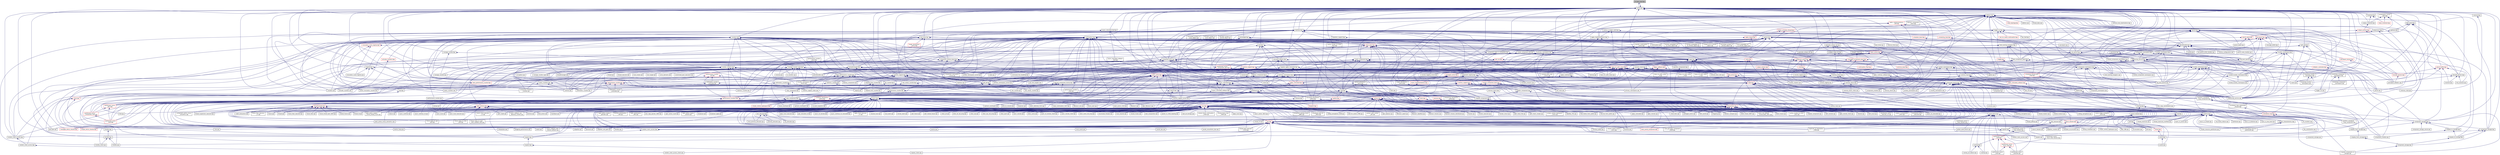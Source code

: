 digraph "id_type_impl.hpp"
{
  edge [fontname="Helvetica",fontsize="10",labelfontname="Helvetica",labelfontsize="10"];
  node [fontname="Helvetica",fontsize="10",shape=record];
  Node99 [label="id_type_impl.hpp",height=0.2,width=0.4,color="black", fillcolor="grey75", style="filled", fontcolor="black"];
  Node99 -> Node100 [dir="back",color="midnightblue",fontsize="10",style="solid",fontname="Helvetica"];
  Node100 [label="name.hpp",height=0.2,width=0.4,color="black", fillcolor="white", style="filled",URL="$d0/ddd/name_8hpp.html"];
  Node100 -> Node101 [dir="back",color="midnightblue",fontsize="10",style="solid",fontname="Helvetica"];
  Node101 [label="nqueen.hpp",height=0.2,width=0.4,color="black", fillcolor="white", style="filled",URL="$da/dfd/stubs_2nqueen_8hpp.html"];
  Node101 -> Node102 [dir="back",color="midnightblue",fontsize="10",style="solid",fontname="Helvetica"];
  Node102 [label="nqueen.hpp",height=0.2,width=0.4,color="black", fillcolor="white", style="filled",URL="$d0/d07/nqueen_8hpp.html"];
  Node102 -> Node103 [dir="back",color="midnightblue",fontsize="10",style="solid",fontname="Helvetica"];
  Node103 [label="nqueen_client.cpp",height=0.2,width=0.4,color="black", fillcolor="white", style="filled",URL="$d3/d5e/nqueen__client_8cpp.html"];
  Node100 -> Node104 [dir="back",color="midnightblue",fontsize="10",style="solid",fontname="Helvetica"];
  Node104 [label="random_mem_access.hpp",height=0.2,width=0.4,color="black", fillcolor="white", style="filled",URL="$d3/d32/stubs_2random__mem__access_8hpp.html"];
  Node104 -> Node105 [dir="back",color="midnightblue",fontsize="10",style="solid",fontname="Helvetica"];
  Node105 [label="random_mem_access.hpp",height=0.2,width=0.4,color="black", fillcolor="white", style="filled",URL="$db/de8/random__mem__access_8hpp.html"];
  Node105 -> Node106 [dir="back",color="midnightblue",fontsize="10",style="solid",fontname="Helvetica"];
  Node106 [label="random_mem_access_client.cpp",height=0.2,width=0.4,color="black", fillcolor="white", style="filled",URL="$df/d1b/random__mem__access__client_8cpp.html"];
  Node100 -> Node107 [dir="back",color="midnightblue",fontsize="10",style="solid",fontname="Helvetica"];
  Node107 [label="component_storage.hpp",height=0.2,width=0.4,color="black", fillcolor="white", style="filled",URL="$d0/dd6/components_2component__storage_2component__storage_8hpp.html"];
  Node107 -> Node108 [dir="back",color="midnightblue",fontsize="10",style="solid",fontname="Helvetica"];
  Node108 [label="migrate_to_storage.hpp",height=0.2,width=0.4,color="black", fillcolor="white", style="filled",URL="$da/d18/migrate__to__storage_8hpp.html"];
  Node108 -> Node109 [dir="back",color="midnightblue",fontsize="10",style="solid",fontname="Helvetica"];
  Node109 [label="component_storage.hpp",height=0.2,width=0.4,color="black", fillcolor="white", style="filled",URL="$d4/dfe/include_2component__storage_8hpp.html"];
  Node109 -> Node110 [dir="back",color="midnightblue",fontsize="10",style="solid",fontname="Helvetica"];
  Node110 [label="migrate_component_to\l_storage.cpp",height=0.2,width=0.4,color="black", fillcolor="white", style="filled",URL="$dd/d02/migrate__component__to__storage_8cpp.html"];
  Node107 -> Node109 [dir="back",color="midnightblue",fontsize="10",style="solid",fontname="Helvetica"];
  Node107 -> Node111 [dir="back",color="midnightblue",fontsize="10",style="solid",fontname="Helvetica"];
  Node111 [label="component_storage.cpp",height=0.2,width=0.4,color="black", fillcolor="white", style="filled",URL="$d4/ddf/component__storage_8cpp.html"];
  Node100 -> Node112 [dir="back",color="midnightblue",fontsize="10",style="solid",fontname="Helvetica"];
  Node112 [label="component_storage.hpp",height=0.2,width=0.4,color="black", fillcolor="white", style="filled",URL="$d6/d36/components_2component__storage_2server_2component__storage_8hpp.html"];
  Node112 -> Node107 [dir="back",color="midnightblue",fontsize="10",style="solid",fontname="Helvetica"];
  Node112 -> Node113 [dir="back",color="midnightblue",fontsize="10",style="solid",fontname="Helvetica"];
  Node113 [label="migrate_from_storage.hpp",height=0.2,width=0.4,color="black", fillcolor="white", style="filled",URL="$d3/d9f/server_2migrate__from__storage_8hpp.html"];
  Node113 -> Node114 [dir="back",color="midnightblue",fontsize="10",style="solid",fontname="Helvetica"];
  Node114 [label="migrate_from_storage.hpp",height=0.2,width=0.4,color="black", fillcolor="white", style="filled",URL="$db/d0f/migrate__from__storage_8hpp.html"];
  Node114 -> Node109 [dir="back",color="midnightblue",fontsize="10",style="solid",fontname="Helvetica"];
  Node112 -> Node115 [dir="back",color="midnightblue",fontsize="10",style="solid",fontname="Helvetica"];
  Node115 [label="migrate_to_storage.hpp",height=0.2,width=0.4,color="black", fillcolor="white", style="filled",URL="$d4/d4c/server_2migrate__to__storage_8hpp.html"];
  Node115 -> Node108 [dir="back",color="midnightblue",fontsize="10",style="solid",fontname="Helvetica"];
  Node115 -> Node116 [dir="back",color="midnightblue",fontsize="10",style="solid",fontname="Helvetica"];
  Node116 [label="component_module.cpp",height=0.2,width=0.4,color="black", fillcolor="white", style="filled",URL="$de/dc1/component__storage_2component__module_8cpp.html"];
  Node112 -> Node117 [dir="back",color="midnightblue",fontsize="10",style="solid",fontname="Helvetica"];
  Node117 [label="component_storage_server.cpp",height=0.2,width=0.4,color="black", fillcolor="white", style="filled",URL="$d4/dcb/component__storage__server_8cpp.html"];
  Node100 -> Node118 [dir="back",color="midnightblue",fontsize="10",style="solid",fontname="Helvetica"];
  Node118 [label="view_element.hpp",height=0.2,width=0.4,color="black", fillcolor="white", style="filled",URL="$de/d49/view__element_8hpp.html"];
  Node118 -> Node119 [dir="back",color="midnightblue",fontsize="10",style="solid",fontname="Helvetica"];
  Node119 [label="partitioned_vector\l_local_view_iterator.hpp",height=0.2,width=0.4,color="black", fillcolor="white", style="filled",URL="$d2/dd5/partitioned__vector__local__view__iterator_8hpp.html"];
  Node119 -> Node120 [dir="back",color="midnightblue",fontsize="10",style="solid",fontname="Helvetica"];
  Node120 [label="partitioned_vector\l_local_view.hpp",height=0.2,width=0.4,color="red", fillcolor="white", style="filled",URL="$d3/de6/partitioned__vector__local__view_8hpp.html"];
  Node120 -> Node122 [dir="back",color="midnightblue",fontsize="10",style="solid",fontname="Helvetica"];
  Node122 [label="partitioned_vector\l_subview.cpp",height=0.2,width=0.4,color="black", fillcolor="white", style="filled",URL="$dc/d09/partitioned__vector__subview_8cpp.html"];
  Node120 -> Node123 [dir="back",color="midnightblue",fontsize="10",style="solid",fontname="Helvetica"];
  Node123 [label="partitioned_vector\l_view.cpp",height=0.2,width=0.4,color="black", fillcolor="white", style="filled",URL="$d9/dcf/partitioned__vector__view_8cpp.html"];
  Node118 -> Node125 [dir="back",color="midnightblue",fontsize="10",style="solid",fontname="Helvetica"];
  Node125 [label="partitioned_vector\l_view_iterator.hpp",height=0.2,width=0.4,color="black", fillcolor="white", style="filled",URL="$df/d4b/partitioned__vector__view__iterator_8hpp.html"];
  Node125 -> Node126 [dir="back",color="midnightblue",fontsize="10",style="solid",fontname="Helvetica"];
  Node126 [label="partitioned_vector\l_view.hpp",height=0.2,width=0.4,color="red", fillcolor="white", style="filled",URL="$da/dc2/components_2containers_2partitioned__vector_2partitioned__vector__view_8hpp.html"];
  Node126 -> Node127 [dir="back",color="midnightblue",fontsize="10",style="solid",fontname="Helvetica"];
  Node127 [label="coarray.hpp",height=0.2,width=0.4,color="black", fillcolor="white", style="filled",URL="$d0/da7/coarray_8hpp.html"];
  Node127 -> Node128 [dir="back",color="midnightblue",fontsize="10",style="solid",fontname="Helvetica"];
  Node128 [label="coarray.cpp",height=0.2,width=0.4,color="black", fillcolor="white", style="filled",URL="$d8/d2c/coarray_8cpp.html"];
  Node127 -> Node129 [dir="back",color="midnightblue",fontsize="10",style="solid",fontname="Helvetica"];
  Node129 [label="coarray_all_reduce.cpp",height=0.2,width=0.4,color="black", fillcolor="white", style="filled",URL="$da/ddb/coarray__all__reduce_8cpp.html"];
  Node126 -> Node120 [dir="back",color="midnightblue",fontsize="10",style="solid",fontname="Helvetica"];
  Node126 -> Node122 [dir="back",color="midnightblue",fontsize="10",style="solid",fontname="Helvetica"];
  Node126 -> Node123 [dir="back",color="midnightblue",fontsize="10",style="solid",fontname="Helvetica"];
  Node100 -> Node130 [dir="back",color="midnightblue",fontsize="10",style="solid",fontname="Helvetica"];
  Node130 [label="naming.hpp",height=0.2,width=0.4,color="black", fillcolor="white", style="filled",URL="$dd/d43/naming_8hpp.html"];
  Node130 -> Node131 [dir="back",color="midnightblue",fontsize="10",style="solid",fontname="Helvetica"];
  Node131 [label="row.hpp",height=0.2,width=0.4,color="black", fillcolor="white", style="filled",URL="$dc/d69/row_8hpp.html"];
  Node131 -> Node132 [dir="back",color="midnightblue",fontsize="10",style="solid",fontname="Helvetica"];
  Node132 [label="grid.hpp",height=0.2,width=0.4,color="black", fillcolor="white", style="filled",URL="$dc/d8a/grid_8hpp.html"];
  Node132 -> Node133 [dir="back",color="midnightblue",fontsize="10",style="solid",fontname="Helvetica"];
  Node133 [label="jacobi.cpp",height=0.2,width=0.4,color="black", fillcolor="white", style="filled",URL="$d2/d27/jacobi_8cpp.html"];
  Node132 -> Node134 [dir="back",color="midnightblue",fontsize="10",style="solid",fontname="Helvetica"];
  Node134 [label="solver.hpp",height=0.2,width=0.4,color="red", fillcolor="white", style="filled",URL="$db/d9a/server_2solver_8hpp.html"];
  Node134 -> Node135 [dir="back",color="midnightblue",fontsize="10",style="solid",fontname="Helvetica"];
  Node135 [label="solver.hpp",height=0.2,width=0.4,color="black", fillcolor="white", style="filled",URL="$d2/d1c/solver_8hpp.html"];
  Node135 -> Node133 [dir="back",color="midnightblue",fontsize="10",style="solid",fontname="Helvetica"];
  Node132 -> Node135 [dir="back",color="midnightblue",fontsize="10",style="solid",fontname="Helvetica"];
  Node132 -> Node137 [dir="back",color="midnightblue",fontsize="10",style="solid",fontname="Helvetica"];
  Node137 [label="grid.cpp",height=0.2,width=0.4,color="black", fillcolor="white", style="filled",URL="$d6/d1b/jacobi__component_2grid_8cpp.html"];
  Node131 -> Node138 [dir="back",color="midnightblue",fontsize="10",style="solid",fontname="Helvetica"];
  Node138 [label="stencil_iterator.hpp",height=0.2,width=0.4,color="red", fillcolor="white", style="filled",URL="$dc/d5c/server_2stencil__iterator_8hpp.html"];
  Node138 -> Node134 [dir="back",color="midnightblue",fontsize="10",style="solid",fontname="Helvetica"];
  Node138 -> Node140 [dir="back",color="midnightblue",fontsize="10",style="solid",fontname="Helvetica"];
  Node140 [label="stencil_iterator.cpp",height=0.2,width=0.4,color="black", fillcolor="white", style="filled",URL="$d7/d71/stencil__iterator_8cpp.html"];
  Node131 -> Node137 [dir="back",color="midnightblue",fontsize="10",style="solid",fontname="Helvetica"];
  Node130 -> Node141 [dir="back",color="midnightblue",fontsize="10",style="solid",fontname="Helvetica"];
  Node141 [label="stencil_iterator.hpp",height=0.2,width=0.4,color="black", fillcolor="white", style="filled",URL="$d4/dc8/stencil__iterator_8hpp.html"];
  Node141 -> Node134 [dir="back",color="midnightblue",fontsize="10",style="solid",fontname="Helvetica"];
  Node141 -> Node138 [dir="back",color="midnightblue",fontsize="10",style="solid",fontname="Helvetica"];
  Node141 -> Node140 [dir="back",color="midnightblue",fontsize="10",style="solid",fontname="Helvetica"];
  Node130 -> Node135 [dir="back",color="midnightblue",fontsize="10",style="solid",fontname="Helvetica"];
  Node130 -> Node142 [dir="back",color="midnightblue",fontsize="10",style="solid",fontname="Helvetica"];
  Node142 [label="runtime.hpp",height=0.2,width=0.4,color="black", fillcolor="white", style="filled",URL="$d5/d15/include_2runtime_8hpp.html"];
  Node142 -> Node143 [dir="back",color="midnightblue",fontsize="10",style="solid",fontname="Helvetica"];
  Node143 [label="async_io_action.cpp",height=0.2,width=0.4,color="black", fillcolor="white", style="filled",URL="$d3/df5/async__io__action_8cpp.html"];
  Node142 -> Node144 [dir="back",color="midnightblue",fontsize="10",style="solid",fontname="Helvetica"];
  Node144 [label="async_io_external.cpp",height=0.2,width=0.4,color="black", fillcolor="white", style="filled",URL="$da/d9a/async__io__external_8cpp.html"];
  Node142 -> Node145 [dir="back",color="midnightblue",fontsize="10",style="solid",fontname="Helvetica"];
  Node145 [label="async_io_low_level.cpp",height=0.2,width=0.4,color="black", fillcolor="white", style="filled",URL="$dc/d10/async__io__low__level_8cpp.html"];
  Node142 -> Node146 [dir="back",color="midnightblue",fontsize="10",style="solid",fontname="Helvetica"];
  Node146 [label="async_io_simple.cpp",height=0.2,width=0.4,color="black", fillcolor="white", style="filled",URL="$da/db7/async__io__simple_8cpp.html"];
  Node142 -> Node147 [dir="back",color="midnightblue",fontsize="10",style="solid",fontname="Helvetica"];
  Node147 [label="rnd_future_reduce.cpp",height=0.2,width=0.4,color="black", fillcolor="white", style="filled",URL="$d1/db5/rnd__future__reduce_8cpp.html"];
  Node142 -> Node148 [dir="back",color="midnightblue",fontsize="10",style="solid",fontname="Helvetica"];
  Node148 [label="oversubscribing_resource\l_partitioner.cpp",height=0.2,width=0.4,color="black", fillcolor="white", style="filled",URL="$dd/dee/oversubscribing__resource__partitioner_8cpp.html"];
  Node142 -> Node149 [dir="back",color="midnightblue",fontsize="10",style="solid",fontname="Helvetica"];
  Node149 [label="system_characteristics.hpp",height=0.2,width=0.4,color="black", fillcolor="white", style="filled",URL="$d0/d07/system__characteristics_8hpp.html"];
  Node149 -> Node148 [dir="back",color="midnightblue",fontsize="10",style="solid",fontname="Helvetica"];
  Node149 -> Node150 [dir="back",color="midnightblue",fontsize="10",style="solid",fontname="Helvetica"];
  Node150 [label="simple_resource_partitioner.cpp",height=0.2,width=0.4,color="black", fillcolor="white", style="filled",URL="$d5/df9/simple__resource__partitioner_8cpp.html"];
  Node142 -> Node150 [dir="back",color="midnightblue",fontsize="10",style="solid",fontname="Helvetica"];
  Node142 -> Node151 [dir="back",color="midnightblue",fontsize="10",style="solid",fontname="Helvetica"];
  Node151 [label="hpx.hpp",height=0.2,width=0.4,color="red", fillcolor="white", style="filled",URL="$d0/daa/hpx_8hpp.html"];
  Node151 -> Node163 [dir="back",color="midnightblue",fontsize="10",style="solid",fontname="Helvetica"];
  Node163 [label="accumulator.cpp",height=0.2,width=0.4,color="black", fillcolor="white", style="filled",URL="$d1/d81/accumulator_8cpp.html"];
  Node151 -> Node171 [dir="back",color="midnightblue",fontsize="10",style="solid",fontname="Helvetica"];
  Node171 [label="template_accumulator.cpp",height=0.2,width=0.4,color="black", fillcolor="white", style="filled",URL="$d0/d4a/template__accumulator_8cpp.html"];
  Node151 -> Node172 [dir="back",color="midnightblue",fontsize="10",style="solid",fontname="Helvetica"];
  Node172 [label="allgather_module.cpp",height=0.2,width=0.4,color="black", fillcolor="white", style="filled",URL="$df/de4/allgather__module_8cpp.html"];
  Node151 -> Node173 [dir="back",color="midnightblue",fontsize="10",style="solid",fontname="Helvetica"];
  Node173 [label="allgather.cpp",height=0.2,width=0.4,color="black", fillcolor="white", style="filled",URL="$d7/d06/allgather_8cpp.html"];
  Node151 -> Node174 [dir="back",color="midnightblue",fontsize="10",style="solid",fontname="Helvetica"];
  Node174 [label="allgather_and_gate.cpp",height=0.2,width=0.4,color="black", fillcolor="white", style="filled",URL="$d1/d56/allgather__and__gate_8cpp.html"];
  Node151 -> Node186 [dir="back",color="midnightblue",fontsize="10",style="solid",fontname="Helvetica"];
  Node186 [label="hello_world_component.hpp",height=0.2,width=0.4,color="red", fillcolor="white", style="filled",URL="$df/df0/hello__world__component_8hpp.html"];
  Node151 -> Node133 [dir="back",color="midnightblue",fontsize="10",style="solid",fontname="Helvetica"];
  Node151 -> Node137 [dir="back",color="midnightblue",fontsize="10",style="solid",fontname="Helvetica"];
  Node151 -> Node140 [dir="back",color="midnightblue",fontsize="10",style="solid",fontname="Helvetica"];
  Node151 -> Node198 [dir="back",color="midnightblue",fontsize="10",style="solid",fontname="Helvetica"];
  Node198 [label="jacobi_hpx.cpp",height=0.2,width=0.4,color="black", fillcolor="white", style="filled",URL="$d8/d72/jacobi__hpx_8cpp.html"];
  Node151 -> Node200 [dir="back",color="midnightblue",fontsize="10",style="solid",fontname="Helvetica"];
  Node200 [label="jacobi_nonuniform_hpx.cpp",height=0.2,width=0.4,color="black", fillcolor="white", style="filled",URL="$de/d56/jacobi__nonuniform__hpx_8cpp.html"];
  Node151 -> Node201 [dir="back",color="midnightblue",fontsize="10",style="solid",fontname="Helvetica"];
  Node201 [label="nqueen.cpp",height=0.2,width=0.4,color="black", fillcolor="white", style="filled",URL="$db/dca/nqueen_8cpp.html"];
  Node151 -> Node202 [dir="back",color="midnightblue",fontsize="10",style="solid",fontname="Helvetica"];
  Node202 [label="nqueen.hpp",height=0.2,width=0.4,color="black", fillcolor="white", style="filled",URL="$de/d58/server_2nqueen_8hpp.html"];
  Node202 -> Node201 [dir="back",color="midnightblue",fontsize="10",style="solid",fontname="Helvetica"];
  Node202 -> Node101 [dir="back",color="midnightblue",fontsize="10",style="solid",fontname="Helvetica"];
  Node151 -> Node103 [dir="back",color="midnightblue",fontsize="10",style="solid",fontname="Helvetica"];
  Node151 -> Node203 [dir="back",color="midnightblue",fontsize="10",style="solid",fontname="Helvetica"];
  Node203 [label="sine.cpp",height=0.2,width=0.4,color="black", fillcolor="white", style="filled",URL="$d3/d0d/server_2sine_8cpp.html"];
  Node151 -> Node213 [dir="back",color="midnightblue",fontsize="10",style="solid",fontname="Helvetica"];
  Node213 [label="factorial.cpp",height=0.2,width=0.4,color="black", fillcolor="white", style="filled",URL="$d9/d00/factorial_8cpp.html"];
  Node151 -> Node214 [dir="back",color="midnightblue",fontsize="10",style="solid",fontname="Helvetica"];
  Node214 [label="file_serialization.cpp",height=0.2,width=0.4,color="black", fillcolor="white", style="filled",URL="$de/d58/file__serialization_8cpp.html"];
  Node151 -> Node220 [dir="back",color="midnightblue",fontsize="10",style="solid",fontname="Helvetica"];
  Node220 [label="quicksort.cpp",height=0.2,width=0.4,color="black", fillcolor="white", style="filled",URL="$d3/d1e/quicksort_8cpp.html"];
  Node151 -> Node228 [dir="back",color="midnightblue",fontsize="10",style="solid",fontname="Helvetica"];
  Node228 [label="random_mem_access.cpp",height=0.2,width=0.4,color="black", fillcolor="white", style="filled",URL="$d1/d51/random__mem__access_8cpp.html"];
  Node151 -> Node229 [dir="back",color="midnightblue",fontsize="10",style="solid",fontname="Helvetica"];
  Node229 [label="random_mem_access.hpp",height=0.2,width=0.4,color="black", fillcolor="white", style="filled",URL="$d0/d19/server_2random__mem__access_8hpp.html"];
  Node229 -> Node228 [dir="back",color="midnightblue",fontsize="10",style="solid",fontname="Helvetica"];
  Node229 -> Node104 [dir="back",color="midnightblue",fontsize="10",style="solid",fontname="Helvetica"];
  Node151 -> Node106 [dir="back",color="midnightblue",fontsize="10",style="solid",fontname="Helvetica"];
  Node151 -> Node148 [dir="back",color="midnightblue",fontsize="10",style="solid",fontname="Helvetica"];
  Node151 -> Node150 [dir="back",color="midnightblue",fontsize="10",style="solid",fontname="Helvetica"];
  Node151 -> Node233 [dir="back",color="midnightblue",fontsize="10",style="solid",fontname="Helvetica"];
  Node233 [label="interpolator.cpp",height=0.2,width=0.4,color="black", fillcolor="white", style="filled",URL="$d5/d02/interpolator_8cpp.html"];
  Node151 -> Node244 [dir="back",color="midnightblue",fontsize="10",style="solid",fontname="Helvetica"];
  Node244 [label="startup_shutdown.cpp",height=0.2,width=0.4,color="black", fillcolor="white", style="filled",URL="$d3/dfc/server_2startup__shutdown_8cpp.html"];
  Node151 -> Node247 [dir="back",color="midnightblue",fontsize="10",style="solid",fontname="Helvetica"];
  Node247 [label="throttle.cpp",height=0.2,width=0.4,color="black", fillcolor="white", style="filled",URL="$de/d56/server_2throttle_8cpp.html"];
  Node151 -> Node249 [dir="back",color="midnightblue",fontsize="10",style="solid",fontname="Helvetica"];
  Node249 [label="throttle.hpp",height=0.2,width=0.4,color="black", fillcolor="white", style="filled",URL="$d5/dec/stubs_2throttle_8hpp.html"];
  Node249 -> Node250 [dir="back",color="midnightblue",fontsize="10",style="solid",fontname="Helvetica"];
  Node250 [label="throttle.hpp",height=0.2,width=0.4,color="black", fillcolor="white", style="filled",URL="$d2/d2e/throttle_8hpp.html"];
  Node250 -> Node251 [dir="back",color="midnightblue",fontsize="10",style="solid",fontname="Helvetica"];
  Node251 [label="throttle.cpp",height=0.2,width=0.4,color="black", fillcolor="white", style="filled",URL="$db/d02/throttle_8cpp.html"];
  Node250 -> Node252 [dir="back",color="midnightblue",fontsize="10",style="solid",fontname="Helvetica"];
  Node252 [label="throttle_client.cpp",height=0.2,width=0.4,color="black", fillcolor="white", style="filled",URL="$d0/db7/throttle__client_8cpp.html"];
  Node151 -> Node251 [dir="back",color="midnightblue",fontsize="10",style="solid",fontname="Helvetica"];
  Node151 -> Node250 [dir="back",color="midnightblue",fontsize="10",style="solid",fontname="Helvetica"];
  Node151 -> Node262 [dir="back",color="midnightblue",fontsize="10",style="solid",fontname="Helvetica"];
  Node262 [label="simple_central_tuplespace.cpp",height=0.2,width=0.4,color="black", fillcolor="white", style="filled",URL="$d3/dec/simple__central__tuplespace_8cpp.html"];
  Node151 -> Node295 [dir="back",color="midnightblue",fontsize="10",style="solid",fontname="Helvetica"];
  Node295 [label="pingpong_performance.cpp",height=0.2,width=0.4,color="black", fillcolor="white", style="filled",URL="$de/d03/pingpong__performance_8cpp.html"];
  Node151 -> Node304 [dir="back",color="midnightblue",fontsize="10",style="solid",fontname="Helvetica"];
  Node304 [label="duplicate_id_registration\l_1596.cpp",height=0.2,width=0.4,color="black", fillcolor="white", style="filled",URL="$db/d8d/duplicate__id__registration__1596_8cpp.html"];
  Node151 -> Node307 [dir="back",color="midnightblue",fontsize="10",style="solid",fontname="Helvetica"];
  Node307 [label="send_gid_keep_component\l_1624.cpp",height=0.2,width=0.4,color="black", fillcolor="white", style="filled",URL="$d9/d49/send__gid__keep__component__1624_8cpp.html"];
  Node151 -> Node325 [dir="back",color="midnightblue",fontsize="10",style="solid",fontname="Helvetica"];
  Node325 [label="after_588.cpp",height=0.2,width=0.4,color="black", fillcolor="white", style="filled",URL="$dc/dc0/after__588_8cpp.html"];
  Node151 -> Node326 [dir="back",color="midnightblue",fontsize="10",style="solid",fontname="Helvetica"];
  Node326 [label="async_callback_with\l_bound_callback.cpp",height=0.2,width=0.4,color="black", fillcolor="white", style="filled",URL="$d2/dae/async__callback__with__bound__callback_8cpp.html"];
  Node151 -> Node328 [dir="back",color="midnightblue",fontsize="10",style="solid",fontname="Helvetica"];
  Node328 [label="barrier_hang.cpp",height=0.2,width=0.4,color="black", fillcolor="white", style="filled",URL="$dd/d8b/barrier__hang_8cpp.html"];
  Node151 -> Node354 [dir="back",color="midnightblue",fontsize="10",style="solid",fontname="Helvetica"];
  Node354 [label="shared_stated_leaked\l_1211.cpp",height=0.2,width=0.4,color="black", fillcolor="white", style="filled",URL="$dc/dce/shared__stated__leaked__1211_8cpp.html"];
  Node151 -> Node378 [dir="back",color="midnightblue",fontsize="10",style="solid",fontname="Helvetica"];
  Node378 [label="thread_pool_executor\l_1114.cpp",height=0.2,width=0.4,color="black", fillcolor="white", style="filled",URL="$d8/d63/thread__pool__executor__1114_8cpp.html"];
  Node151 -> Node404 [dir="back",color="midnightblue",fontsize="10",style="solid",fontname="Helvetica"];
  Node404 [label="managed_refcnt_checker.hpp",height=0.2,width=0.4,color="red", fillcolor="white", style="filled",URL="$d3/d77/stubs_2managed__refcnt__checker_8hpp.html"];
  Node151 -> Node408 [dir="back",color="midnightblue",fontsize="10",style="solid",fontname="Helvetica"];
  Node408 [label="simple_refcnt_checker.hpp",height=0.2,width=0.4,color="red", fillcolor="white", style="filled",URL="$da/d8e/stubs_2simple__refcnt__checker_8hpp.html"];
  Node151 -> Node411 [dir="back",color="midnightblue",fontsize="10",style="solid",fontname="Helvetica"];
  Node411 [label="gid_type.cpp",height=0.2,width=0.4,color="black", fillcolor="white", style="filled",URL="$d4/d63/gid__type_8cpp.html"];
  Node151 -> Node417 [dir="back",color="midnightblue",fontsize="10",style="solid",fontname="Helvetica"];
  Node417 [label="await.cpp",height=0.2,width=0.4,color="black", fillcolor="white", style="filled",URL="$d6/d41/await_8cpp.html"];
  Node151 -> Node418 [dir="back",color="midnightblue",fontsize="10",style="solid",fontname="Helvetica"];
  Node418 [label="barrier.cpp",height=0.2,width=0.4,color="black", fillcolor="white", style="filled",URL="$df/d63/tests_2unit_2lcos_2barrier_8cpp.html"];
  Node151 -> Node424 [dir="back",color="midnightblue",fontsize="10",style="solid",fontname="Helvetica"];
  Node424 [label="global_spmd_block.cpp",height=0.2,width=0.4,color="black", fillcolor="white", style="filled",URL="$da/d4f/global__spmd__block_8cpp.html"];
  Node151 -> Node430 [dir="back",color="midnightblue",fontsize="10",style="solid",fontname="Helvetica"];
  Node430 [label="local_event.cpp",height=0.2,width=0.4,color="black", fillcolor="white", style="filled",URL="$df/d9a/local__event_8cpp.html"];
  Node151 -> Node647 [dir="back",color="midnightblue",fontsize="10",style="solid",fontname="Helvetica"];
  Node647 [label="serialize_buffer.cpp",height=0.2,width=0.4,color="black", fillcolor="white", style="filled",URL="$d1/d00/serialize__buffer_8cpp.html"];
  Node142 -> Node655 [dir="back",color="midnightblue",fontsize="10",style="solid",fontname="Helvetica"];
  Node655 [label="partitioner.cpp",height=0.2,width=0.4,color="black", fillcolor="white", style="filled",URL="$d6/dab/partitioner_8cpp.html"];
  Node142 -> Node656 [dir="back",color="midnightblue",fontsize="10",style="solid",fontname="Helvetica"];
  Node656 [label="plain_action_move_semantics.cpp",height=0.2,width=0.4,color="black", fillcolor="white", style="filled",URL="$db/d0f/plain__action__move__semantics_8cpp.html"];
  Node142 -> Node657 [dir="back",color="midnightblue",fontsize="10",style="solid",fontname="Helvetica"];
  Node657 [label="future_hang_on_get\l_629.cpp",height=0.2,width=0.4,color="black", fillcolor="white", style="filled",URL="$d6/dfd/future__hang__on__get__629_8cpp.html"];
  Node142 -> Node658 [dir="back",color="midnightblue",fontsize="10",style="solid",fontname="Helvetica"];
  Node658 [label="future_hang_on_then\l_629.cpp",height=0.2,width=0.4,color="black", fillcolor="white", style="filled",URL="$d1/ddc/future__hang__on__then__629_8cpp.html"];
  Node142 -> Node659 [dir="back",color="midnightblue",fontsize="10",style="solid",fontname="Helvetica"];
  Node659 [label="future_hang_on_wait\l_with_callback_629.cpp",height=0.2,width=0.4,color="black", fillcolor="white", style="filled",URL="$d0/d0e/future__hang__on__wait__with__callback__629_8cpp.html"];
  Node142 -> Node660 [dir="back",color="midnightblue",fontsize="10",style="solid",fontname="Helvetica"];
  Node660 [label="all_counters.cpp",height=0.2,width=0.4,color="black", fillcolor="white", style="filled",URL="$d1/d66/all__counters_8cpp.html"];
  Node142 -> Node661 [dir="back",color="midnightblue",fontsize="10",style="solid",fontname="Helvetica"];
  Node661 [label="thread_affinity.cpp",height=0.2,width=0.4,color="black", fillcolor="white", style="filled",URL="$da/dce/thread__affinity_8cpp.html"];
  Node142 -> Node662 [dir="back",color="midnightblue",fontsize="10",style="solid",fontname="Helvetica"];
  Node662 [label="thread_mf.cpp",height=0.2,width=0.4,color="black", fillcolor="white", style="filled",URL="$da/d21/thread__mf_8cpp.html"];
  Node142 -> Node663 [dir="back",color="midnightblue",fontsize="10",style="solid",fontname="Helvetica"];
  Node663 [label="thread_stacksize.cpp",height=0.2,width=0.4,color="black", fillcolor="white", style="filled",URL="$df/d43/thread__stacksize_8cpp.html"];
  Node142 -> Node664 [dir="back",color="midnightblue",fontsize="10",style="solid",fontname="Helvetica"];
  Node664 [label="thread_stacksize_overflow.cpp",height=0.2,width=0.4,color="black", fillcolor="white", style="filled",URL="$d3/dc0/thread__stacksize__overflow_8cpp.html"];
  Node130 -> Node110 [dir="back",color="midnightblue",fontsize="10",style="solid",fontname="Helvetica"];
  Node130 -> Node660 [dir="back",color="midnightblue",fontsize="10",style="solid",fontname="Helvetica"];
  Node100 -> Node665 [dir="back",color="midnightblue",fontsize="10",style="solid",fontname="Helvetica"];
  Node665 [label="broadcast.hpp",height=0.2,width=0.4,color="black", fillcolor="white", style="filled",URL="$d8/d93/hpx_2lcos_2broadcast_8hpp.html"];
  Node665 -> Node666 [dir="back",color="midnightblue",fontsize="10",style="solid",fontname="Helvetica"];
  Node666 [label="spmd_block.hpp",height=0.2,width=0.4,color="black", fillcolor="white", style="filled",URL="$d3/d34/lcos_2spmd__block_8hpp.html"];
  Node666 -> Node127 [dir="back",color="midnightblue",fontsize="10",style="solid",fontname="Helvetica"];
  Node666 -> Node118 [dir="back",color="midnightblue",fontsize="10",style="solid",fontname="Helvetica"];
  Node666 -> Node126 [dir="back",color="midnightblue",fontsize="10",style="solid",fontname="Helvetica"];
  Node666 -> Node128 [dir="back",color="midnightblue",fontsize="10",style="solid",fontname="Helvetica"];
  Node666 -> Node129 [dir="back",color="midnightblue",fontsize="10",style="solid",fontname="Helvetica"];
  Node666 -> Node122 [dir="back",color="midnightblue",fontsize="10",style="solid",fontname="Helvetica"];
  Node666 -> Node123 [dir="back",color="midnightblue",fontsize="10",style="solid",fontname="Helvetica"];
  Node666 -> Node124 [dir="back",color="midnightblue",fontsize="10",style="solid",fontname="Helvetica"];
  Node124 [label="partitioned_vector\l_view_iterator.cpp",height=0.2,width=0.4,color="black", fillcolor="white", style="filled",URL="$d6/d94/partitioned__vector__view__iterator_8cpp.html"];
  Node666 -> Node424 [dir="back",color="midnightblue",fontsize="10",style="solid",fontname="Helvetica"];
  Node665 -> Node667 [dir="back",color="midnightblue",fontsize="10",style="solid",fontname="Helvetica"];
  Node667 [label="addressing_service.cpp",height=0.2,width=0.4,color="black", fillcolor="white", style="filled",URL="$d7/d38/addressing__service_8cpp.html"];
  Node665 -> Node668 [dir="back",color="midnightblue",fontsize="10",style="solid",fontname="Helvetica"];
  Node668 [label="runtime_support_server.cpp",height=0.2,width=0.4,color="black", fillcolor="white", style="filled",URL="$de/d5c/runtime__support__server_8cpp.html"];
  Node665 -> Node328 [dir="back",color="midnightblue",fontsize="10",style="solid",fontname="Helvetica"];
  Node665 -> Node669 [dir="back",color="midnightblue",fontsize="10",style="solid",fontname="Helvetica"];
  Node669 [label="broadcast_unwrap_future\l_2885.cpp",height=0.2,width=0.4,color="black", fillcolor="white", style="filled",URL="$da/df6/broadcast__unwrap__future__2885_8cpp.html"];
  Node665 -> Node670 [dir="back",color="midnightblue",fontsize="10",style="solid",fontname="Helvetica"];
  Node670 [label="broadcast_wait_for\l_2822.cpp",height=0.2,width=0.4,color="black", fillcolor="white", style="filled",URL="$dd/de7/broadcast__wait__for__2822_8cpp.html"];
  Node665 -> Node671 [dir="back",color="midnightblue",fontsize="10",style="solid",fontname="Helvetica"];
  Node671 [label="broadcast.cpp",height=0.2,width=0.4,color="black", fillcolor="white", style="filled",URL="$d8/d8b/broadcast_8cpp.html"];
  Node665 -> Node672 [dir="back",color="midnightblue",fontsize="10",style="solid",fontname="Helvetica"];
  Node672 [label="broadcast_apply.cpp",height=0.2,width=0.4,color="black", fillcolor="white", style="filled",URL="$dd/de8/broadcast__apply_8cpp.html"];
  Node100 -> Node673 [dir="back",color="midnightblue",fontsize="10",style="solid",fontname="Helvetica"];
  Node673 [label="async_colocated.hpp",height=0.2,width=0.4,color="black", fillcolor="white", style="filled",URL="$d3/d0f/async__colocated_8hpp.html"];
  Node673 -> Node674 [dir="back",color="midnightblue",fontsize="10",style="solid",fontname="Helvetica"];
  Node674 [label="async.hpp",height=0.2,width=0.4,color="black", fillcolor="white", style="filled",URL="$d4/d59/include_2async_8hpp.html"];
  Node674 -> Node173 [dir="back",color="midnightblue",fontsize="10",style="solid",fontname="Helvetica"];
  Node674 -> Node174 [dir="back",color="midnightblue",fontsize="10",style="solid",fontname="Helvetica"];
  Node674 -> Node675 [dir="back",color="midnightblue",fontsize="10",style="solid",fontname="Helvetica"];
  Node675 [label="apex_fibonacci.cpp",height=0.2,width=0.4,color="black", fillcolor="white", style="filled",URL="$de/de1/apex__fibonacci_8cpp.html"];
  Node674 -> Node676 [dir="back",color="midnightblue",fontsize="10",style="solid",fontname="Helvetica"];
  Node676 [label="apex_policy_engine\l_active_thread_count.cpp",height=0.2,width=0.4,color="black", fillcolor="white", style="filled",URL="$d5/d01/apex__policy__engine__active__thread__count_8cpp.html"];
  Node674 -> Node677 [dir="back",color="midnightblue",fontsize="10",style="solid",fontname="Helvetica"];
  Node677 [label="apex_policy_engine\l_events.cpp",height=0.2,width=0.4,color="black", fillcolor="white", style="filled",URL="$df/d0f/apex__policy__engine__events_8cpp.html"];
  Node674 -> Node678 [dir="back",color="midnightblue",fontsize="10",style="solid",fontname="Helvetica"];
  Node678 [label="apex_policy_engine\l_periodic.cpp",height=0.2,width=0.4,color="black", fillcolor="white", style="filled",URL="$d5/d7b/apex__policy__engine__periodic_8cpp.html"];
  Node674 -> Node101 [dir="back",color="midnightblue",fontsize="10",style="solid",fontname="Helvetica"];
  Node674 -> Node679 [dir="back",color="midnightblue",fontsize="10",style="solid",fontname="Helvetica"];
  Node679 [label="1d_wave_equation.cpp",height=0.2,width=0.4,color="black", fillcolor="white", style="filled",URL="$da/dab/1d__wave__equation_8cpp.html"];
  Node674 -> Node213 [dir="back",color="midnightblue",fontsize="10",style="solid",fontname="Helvetica"];
  Node674 -> Node680 [dir="back",color="midnightblue",fontsize="10",style="solid",fontname="Helvetica"];
  Node680 [label="fibonacci.cpp",height=0.2,width=0.4,color="black", fillcolor="white", style="filled",URL="$d9/d89/fibonacci_8cpp.html"];
  Node674 -> Node681 [dir="back",color="midnightblue",fontsize="10",style="solid",fontname="Helvetica"];
  Node681 [label="fibonacci_one.cpp",height=0.2,width=0.4,color="black", fillcolor="white", style="filled",URL="$d8/d78/fibonacci__one_8cpp.html"];
  Node674 -> Node682 [dir="back",color="midnightblue",fontsize="10",style="solid",fontname="Helvetica"];
  Node682 [label="print_to_console.cpp",height=0.2,width=0.4,color="black", fillcolor="white", style="filled",URL="$d7/de6/print__to__console_8cpp.html"];
  Node674 -> Node220 [dir="back",color="midnightblue",fontsize="10",style="solid",fontname="Helvetica"];
  Node674 -> Node683 [dir="back",color="midnightblue",fontsize="10",style="solid",fontname="Helvetica"];
  Node683 [label="sierpinski.cpp",height=0.2,width=0.4,color="black", fillcolor="white", style="filled",URL="$d3/d7e/sierpinski_8cpp.html"];
  Node674 -> Node104 [dir="back",color="midnightblue",fontsize="10",style="solid",fontname="Helvetica"];
  Node674 -> Node233 [dir="back",color="midnightblue",fontsize="10",style="solid",fontname="Helvetica"];
  Node674 -> Node263 [dir="back",color="midnightblue",fontsize="10",style="solid",fontname="Helvetica"];
  Node263 [label="simple_central_tuplespace.hpp",height=0.2,width=0.4,color="red", fillcolor="white", style="filled",URL="$d0/d4b/stubs_2simple__central__tuplespace_8hpp.html"];
  Node674 -> Node684 [dir="back",color="midnightblue",fontsize="10",style="solid",fontname="Helvetica"];
  Node684 [label="lcos.hpp",height=0.2,width=0.4,color="red", fillcolor="white", style="filled",URL="$d5/deb/lcos_8hpp.html"];
  Node684 -> Node174 [dir="back",color="midnightblue",fontsize="10",style="solid",fontname="Helvetica"];
  Node684 -> Node685 [dir="back",color="midnightblue",fontsize="10",style="solid",fontname="Helvetica"];
  Node685 [label="apex_balance.cpp",height=0.2,width=0.4,color="black", fillcolor="white", style="filled",URL="$d4/d8e/apex__balance_8cpp.html"];
  Node684 -> Node676 [dir="back",color="midnightblue",fontsize="10",style="solid",fontname="Helvetica"];
  Node684 -> Node677 [dir="back",color="midnightblue",fontsize="10",style="solid",fontname="Helvetica"];
  Node684 -> Node678 [dir="back",color="midnightblue",fontsize="10",style="solid",fontname="Helvetica"];
  Node684 -> Node686 [dir="back",color="midnightblue",fontsize="10",style="solid",fontname="Helvetica"];
  Node686 [label="heartbeat.cpp",height=0.2,width=0.4,color="black", fillcolor="white", style="filled",URL="$d8/d98/heartbeat_8cpp.html"];
  Node684 -> Node186 [dir="back",color="midnightblue",fontsize="10",style="solid",fontname="Helvetica"];
  Node684 -> Node131 [dir="back",color="midnightblue",fontsize="10",style="solid",fontname="Helvetica"];
  Node684 -> Node141 [dir="back",color="midnightblue",fontsize="10",style="solid",fontname="Helvetica"];
  Node684 -> Node138 [dir="back",color="midnightblue",fontsize="10",style="solid",fontname="Helvetica"];
  Node684 -> Node198 [dir="back",color="midnightblue",fontsize="10",style="solid",fontname="Helvetica"];
  Node684 -> Node200 [dir="back",color="midnightblue",fontsize="10",style="solid",fontname="Helvetica"];
  Node684 -> Node687 [dir="back",color="midnightblue",fontsize="10",style="solid",fontname="Helvetica"];
  Node687 [label="enumerate_threads.cpp",height=0.2,width=0.4,color="black", fillcolor="white", style="filled",URL="$d3/dd4/enumerate__threads_8cpp.html"];
  Node684 -> Node688 [dir="back",color="midnightblue",fontsize="10",style="solid",fontname="Helvetica"];
  Node688 [label="fibonacci_await.cpp",height=0.2,width=0.4,color="black", fillcolor="white", style="filled",URL="$dc/d1c/fibonacci__await_8cpp.html"];
  Node684 -> Node689 [dir="back",color="midnightblue",fontsize="10",style="solid",fontname="Helvetica"];
  Node689 [label="fibonacci_dataflow.cpp",height=0.2,width=0.4,color="black", fillcolor="white", style="filled",URL="$df/d3d/fibonacci__dataflow_8cpp.html"];
  Node684 -> Node690 [dir="back",color="midnightblue",fontsize="10",style="solid",fontname="Helvetica"];
  Node690 [label="fibonacci_futures.cpp",height=0.2,width=0.4,color="black", fillcolor="white", style="filled",URL="$d6/de3/fibonacci__futures_8cpp.html"];
  Node684 -> Node691 [dir="back",color="midnightblue",fontsize="10",style="solid",fontname="Helvetica"];
  Node691 [label="fibonacci_futures_distributed.cpp",height=0.2,width=0.4,color="black", fillcolor="white", style="filled",URL="$d1/dc9/fibonacci__futures__distributed_8cpp.html"];
  Node684 -> Node692 [dir="back",color="midnightblue",fontsize="10",style="solid",fontname="Helvetica"];
  Node692 [label="fractals.cpp",height=0.2,width=0.4,color="black", fillcolor="white", style="filled",URL="$d8/d58/fractals_8cpp.html"];
  Node684 -> Node693 [dir="back",color="midnightblue",fontsize="10",style="solid",fontname="Helvetica"];
  Node693 [label="fractals_executor.cpp",height=0.2,width=0.4,color="black", fillcolor="white", style="filled",URL="$d9/da9/fractals__executor_8cpp.html"];
  Node684 -> Node694 [dir="back",color="midnightblue",fontsize="10",style="solid",fontname="Helvetica"];
  Node694 [label="fractals_struct.cpp",height=0.2,width=0.4,color="black", fillcolor="white", style="filled",URL="$d8/d2f/fractals__struct_8cpp.html"];
  Node684 -> Node695 [dir="back",color="midnightblue",fontsize="10",style="solid",fontname="Helvetica"];
  Node695 [label="hello_world.cpp",height=0.2,width=0.4,color="black", fillcolor="white", style="filled",URL="$d0/d67/hello__world_8cpp.html"];
  Node684 -> Node696 [dir="back",color="midnightblue",fontsize="10",style="solid",fontname="Helvetica"];
  Node696 [label="latch_local.cpp",height=0.2,width=0.4,color="black", fillcolor="white", style="filled",URL="$dd/dd3/latch__local_8cpp.html"];
  Node684 -> Node697 [dir="back",color="midnightblue",fontsize="10",style="solid",fontname="Helvetica"];
  Node697 [label="latch_remote.cpp",height=0.2,width=0.4,color="black", fillcolor="white", style="filled",URL="$df/d59/latch__remote_8cpp.html"];
  Node684 -> Node698 [dir="back",color="midnightblue",fontsize="10",style="solid",fontname="Helvetica"];
  Node698 [label="local_channel.cpp",height=0.2,width=0.4,color="black", fillcolor="white", style="filled",URL="$d0/d3e/local__channel_8cpp.html"];
  Node684 -> Node699 [dir="back",color="midnightblue",fontsize="10",style="solid",fontname="Helvetica"];
  Node699 [label="pingpong.cpp",height=0.2,width=0.4,color="black", fillcolor="white", style="filled",URL="$dd/d4d/pingpong_8cpp.html"];
  Node684 -> Node700 [dir="back",color="midnightblue",fontsize="10",style="solid",fontname="Helvetica"];
  Node700 [label="shared_mutex.cpp",height=0.2,width=0.4,color="black", fillcolor="white", style="filled",URL="$da/d0b/shared__mutex_8cpp.html"];
  Node684 -> Node701 [dir="back",color="midnightblue",fontsize="10",style="solid",fontname="Helvetica"];
  Node701 [label="wait_composition.cpp",height=0.2,width=0.4,color="black", fillcolor="white", style="filled",URL="$d6/d13/wait__composition_8cpp.html"];
  Node684 -> Node240 [dir="back",color="midnightblue",fontsize="10",style="solid",fontname="Helvetica"];
  Node240 [label="sheneos_compare.cpp",height=0.2,width=0.4,color="black", fillcolor="white", style="filled",URL="$dc/d11/sheneos__compare_8cpp.html"];
  Node684 -> Node702 [dir="back",color="midnightblue",fontsize="10",style="solid",fontname="Helvetica"];
  Node702 [label="spell_check_file.cpp",height=0.2,width=0.4,color="black", fillcolor="white", style="filled",URL="$df/df7/spell__check__file_8cpp.html"];
  Node684 -> Node703 [dir="back",color="midnightblue",fontsize="10",style="solid",fontname="Helvetica"];
  Node703 [label="spell_check_simple.cpp",height=0.2,width=0.4,color="black", fillcolor="white", style="filled",URL="$dd/d54/spell__check__simple_8cpp.html"];
  Node684 -> Node265 [dir="back",color="midnightblue",fontsize="10",style="solid",fontname="Helvetica"];
  Node265 [label="simple_central_tuplespace\l_client.cpp",height=0.2,width=0.4,color="black", fillcolor="white", style="filled",URL="$d1/d7b/simple__central__tuplespace__client_8cpp.html"];
  Node684 -> Node151 [dir="back",color="midnightblue",fontsize="10",style="solid",fontname="Helvetica"];
  Node684 -> Node704 [dir="back",color="midnightblue",fontsize="10",style="solid",fontname="Helvetica"];
  Node704 [label="parent_vs_child_stealing.cpp",height=0.2,width=0.4,color="black", fillcolor="white", style="filled",URL="$d2/d07/parent__vs__child__stealing_8cpp.html"];
  Node684 -> Node705 [dir="back",color="midnightblue",fontsize="10",style="solid",fontname="Helvetica"];
  Node705 [label="wait_all_timings.cpp",height=0.2,width=0.4,color="black", fillcolor="white", style="filled",URL="$d5/da1/wait__all__timings_8cpp.html"];
  Node684 -> Node706 [dir="back",color="midnightblue",fontsize="10",style="solid",fontname="Helvetica"];
  Node706 [label="return_future_2847.cpp",height=0.2,width=0.4,color="black", fillcolor="white", style="filled",URL="$d3/dfe/return__future__2847_8cpp.html"];
  Node684 -> Node707 [dir="back",color="midnightblue",fontsize="10",style="solid",fontname="Helvetica"];
  Node707 [label="return_non_default\l_constructible_2847.cpp",height=0.2,width=0.4,color="black", fillcolor="white", style="filled",URL="$dc/d11/return__non__default__constructible__2847_8cpp.html"];
  Node684 -> Node304 [dir="back",color="midnightblue",fontsize="10",style="solid",fontname="Helvetica"];
  Node684 -> Node307 [dir="back",color="midnightblue",fontsize="10",style="solid",fontname="Helvetica"];
  Node684 -> Node708 [dir="back",color="midnightblue",fontsize="10",style="solid",fontname="Helvetica"];
  Node708 [label="async_action_1813.cpp",height=0.2,width=0.4,color="black", fillcolor="white", style="filled",URL="$db/de6/async__action__1813_8cpp.html"];
  Node684 -> Node709 [dir="back",color="midnightblue",fontsize="10",style="solid",fontname="Helvetica"];
  Node709 [label="async_callback_non\l_deduced_context.cpp",height=0.2,width=0.4,color="black", fillcolor="white", style="filled",URL="$dc/dbb/async__callback__non__deduced__context_8cpp.html"];
  Node684 -> Node669 [dir="back",color="midnightblue",fontsize="10",style="solid",fontname="Helvetica"];
  Node684 -> Node670 [dir="back",color="midnightblue",fontsize="10",style="solid",fontname="Helvetica"];
  Node684 -> Node710 [dir="back",color="midnightblue",fontsize="10",style="solid",fontname="Helvetica"];
  Node710 [label="dataflow_791.cpp",height=0.2,width=0.4,color="black", fillcolor="white", style="filled",URL="$d6/da1/dataflow__791_8cpp.html"];
  Node684 -> Node711 [dir="back",color="midnightblue",fontsize="10",style="solid",fontname="Helvetica"];
  Node711 [label="future_range_ambiguity\l_2032.cpp",height=0.2,width=0.4,color="black", fillcolor="white", style="filled",URL="$dc/d4e/future__range__ambiguity__2032_8cpp.html"];
  Node684 -> Node712 [dir="back",color="midnightblue",fontsize="10",style="solid",fontname="Helvetica"];
  Node712 [label="future_timed_wait_1025.cpp",height=0.2,width=0.4,color="black", fillcolor="white", style="filled",URL="$de/d7d/future__timed__wait__1025_8cpp.html"];
  Node684 -> Node713 [dir="back",color="midnightblue",fontsize="10",style="solid",fontname="Helvetica"];
  Node713 [label="shared_future_continuation\l_order.cpp",height=0.2,width=0.4,color="black", fillcolor="white", style="filled",URL="$dd/d1f/shared__future__continuation__order_8cpp.html"];
  Node684 -> Node714 [dir="back",color="midnightblue",fontsize="10",style="solid",fontname="Helvetica"];
  Node714 [label="shared_future_then\l_2166.cpp",height=0.2,width=0.4,color="black", fillcolor="white", style="filled",URL="$d8/dc4/shared__future__then__2166_8cpp.html"];
  Node684 -> Node354 [dir="back",color="midnightblue",fontsize="10",style="solid",fontname="Helvetica"];
  Node684 -> Node715 [dir="back",color="midnightblue",fontsize="10",style="solid",fontname="Helvetica"];
  Node715 [label="sliding_semaphore_2338.cpp",height=0.2,width=0.4,color="black", fillcolor="white", style="filled",URL="$da/da6/sliding__semaphore__2338_8cpp.html"];
  Node684 -> Node716 [dir="back",color="midnightblue",fontsize="10",style="solid",fontname="Helvetica"];
  Node716 [label="wait_for_action_2796.cpp",height=0.2,width=0.4,color="black", fillcolor="white", style="filled",URL="$dc/db9/wait__for__action__2796_8cpp.html"];
  Node684 -> Node378 [dir="back",color="midnightblue",fontsize="10",style="solid",fontname="Helvetica"];
  Node684 -> Node717 [dir="back",color="midnightblue",fontsize="10",style="solid",fontname="Helvetica"];
  Node717 [label="function_serialization\l_728.cpp",height=0.2,width=0.4,color="black", fillcolor="white", style="filled",URL="$d8/db1/function__serialization__728_8cpp.html"];
  Node684 -> Node718 [dir="back",color="midnightblue",fontsize="10",style="solid",fontname="Helvetica"];
  Node718 [label="protect_with_nullary\l_pfo.cpp",height=0.2,width=0.4,color="black", fillcolor="white", style="filled",URL="$df/db5/protect__with__nullary__pfo_8cpp.html"];
  Node684 -> Node719 [dir="back",color="midnightblue",fontsize="10",style="solid",fontname="Helvetica"];
  Node719 [label="tuple_serialization\l_803.cpp",height=0.2,width=0.4,color="black", fillcolor="white", style="filled",URL="$de/d61/tuple__serialization__803_8cpp.html"];
  Node684 -> Node720 [dir="back",color="midnightblue",fontsize="10",style="solid",fontname="Helvetica"];
  Node720 [label="zero_copy_parcels_1001.cpp",height=0.2,width=0.4,color="black", fillcolor="white", style="filled",URL="$da/dfd/zero__copy__parcels__1001_8cpp.html"];
  Node684 -> Node721 [dir="back",color="midnightblue",fontsize="10",style="solid",fontname="Helvetica"];
  Node721 [label="return_future.cpp",height=0.2,width=0.4,color="black", fillcolor="white", style="filled",URL="$d4/dbe/return__future_8cpp.html"];
  Node684 -> Node722 [dir="back",color="midnightblue",fontsize="10",style="solid",fontname="Helvetica"];
  Node722 [label="find_clients_from_prefix.cpp",height=0.2,width=0.4,color="black", fillcolor="white", style="filled",URL="$dc/d15/find__clients__from__prefix_8cpp.html"];
  Node684 -> Node723 [dir="back",color="midnightblue",fontsize="10",style="solid",fontname="Helvetica"];
  Node723 [label="find_ids_from_prefix.cpp",height=0.2,width=0.4,color="black", fillcolor="white", style="filled",URL="$dc/df3/find__ids__from__prefix_8cpp.html"];
  Node684 -> Node724 [dir="back",color="midnightblue",fontsize="10",style="solid",fontname="Helvetica"];
  Node724 [label="get_colocation_id.cpp",height=0.2,width=0.4,color="black", fillcolor="white", style="filled",URL="$dd/d0d/get__colocation__id_8cpp.html"];
  Node684 -> Node399 [dir="back",color="midnightblue",fontsize="10",style="solid",fontname="Helvetica"];
  Node399 [label="split_credit.cpp",height=0.2,width=0.4,color="black", fillcolor="white", style="filled",URL="$dc/d1c/split__credit_8cpp.html"];
  Node684 -> Node725 [dir="back",color="midnightblue",fontsize="10",style="solid",fontname="Helvetica"];
  Node725 [label="apex_action_count.cpp",height=0.2,width=0.4,color="black", fillcolor="white", style="filled",URL="$d8/de5/apex__action__count_8cpp.html"];
  Node684 -> Node726 [dir="back",color="midnightblue",fontsize="10",style="solid",fontname="Helvetica"];
  Node726 [label="action_invoke_no_more\l_than.cpp",height=0.2,width=0.4,color="black", fillcolor="white", style="filled",URL="$db/d8a/action__invoke__no__more__than_8cpp.html"];
  Node684 -> Node727 [dir="back",color="midnightblue",fontsize="10",style="solid",fontname="Helvetica"];
  Node727 [label="migrate_component.cpp",height=0.2,width=0.4,color="black", fillcolor="white", style="filled",URL="$dc/d78/migrate__component_8cpp.html"];
  Node684 -> Node728 [dir="back",color="midnightblue",fontsize="10",style="solid",fontname="Helvetica"];
  Node728 [label="apply_colocated.cpp",height=0.2,width=0.4,color="black", fillcolor="white", style="filled",URL="$d5/dd3/apply__colocated_8cpp.html"];
  Node684 -> Node729 [dir="back",color="midnightblue",fontsize="10",style="solid",fontname="Helvetica"];
  Node729 [label="apply_local.cpp",height=0.2,width=0.4,color="black", fillcolor="white", style="filled",URL="$dd/db5/apply__local_8cpp.html"];
  Node684 -> Node730 [dir="back",color="midnightblue",fontsize="10",style="solid",fontname="Helvetica"];
  Node730 [label="apply_local_executor.cpp",height=0.2,width=0.4,color="black", fillcolor="white", style="filled",URL="$db/d84/apply__local__executor_8cpp.html"];
  Node684 -> Node731 [dir="back",color="midnightblue",fontsize="10",style="solid",fontname="Helvetica"];
  Node731 [label="apply_local_executor\l_v1.cpp",height=0.2,width=0.4,color="black", fillcolor="white", style="filled",URL="$dd/d53/apply__local__executor__v1_8cpp.html"];
  Node684 -> Node732 [dir="back",color="midnightblue",fontsize="10",style="solid",fontname="Helvetica"];
  Node732 [label="apply_remote.cpp",height=0.2,width=0.4,color="black", fillcolor="white", style="filled",URL="$d9/d40/apply__remote_8cpp.html"];
  Node684 -> Node733 [dir="back",color="midnightblue",fontsize="10",style="solid",fontname="Helvetica"];
  Node733 [label="apply_remote_client.cpp",height=0.2,width=0.4,color="black", fillcolor="white", style="filled",URL="$d9/def/apply__remote__client_8cpp.html"];
  Node684 -> Node734 [dir="back",color="midnightblue",fontsize="10",style="solid",fontname="Helvetica"];
  Node734 [label="async_cb_colocated.cpp",height=0.2,width=0.4,color="black", fillcolor="white", style="filled",URL="$d7/d7f/async__cb__colocated_8cpp.html"];
  Node684 -> Node735 [dir="back",color="midnightblue",fontsize="10",style="solid",fontname="Helvetica"];
  Node735 [label="async_cb_remote.cpp",height=0.2,width=0.4,color="black", fillcolor="white", style="filled",URL="$da/d88/async__cb__remote_8cpp.html"];
  Node684 -> Node736 [dir="back",color="midnightblue",fontsize="10",style="solid",fontname="Helvetica"];
  Node736 [label="async_cb_remote_client.cpp",height=0.2,width=0.4,color="black", fillcolor="white", style="filled",URL="$d2/d31/async__cb__remote__client_8cpp.html"];
  Node684 -> Node737 [dir="back",color="midnightblue",fontsize="10",style="solid",fontname="Helvetica"];
  Node737 [label="async_continue.cpp",height=0.2,width=0.4,color="black", fillcolor="white", style="filled",URL="$d4/d19/async__continue_8cpp.html"];
  Node684 -> Node738 [dir="back",color="midnightblue",fontsize="10",style="solid",fontname="Helvetica"];
  Node738 [label="async_continue_cb.cpp",height=0.2,width=0.4,color="black", fillcolor="white", style="filled",URL="$df/d37/async__continue__cb_8cpp.html"];
  Node684 -> Node739 [dir="back",color="midnightblue",fontsize="10",style="solid",fontname="Helvetica"];
  Node739 [label="async_continue_cb_colocated.cpp",height=0.2,width=0.4,color="black", fillcolor="white", style="filled",URL="$dd/dce/async__continue__cb__colocated_8cpp.html"];
  Node684 -> Node740 [dir="back",color="midnightblue",fontsize="10",style="solid",fontname="Helvetica"];
  Node740 [label="async_local.cpp",height=0.2,width=0.4,color="black", fillcolor="white", style="filled",URL="$d3/d4c/async__local_8cpp.html"];
  Node684 -> Node741 [dir="back",color="midnightblue",fontsize="10",style="solid",fontname="Helvetica"];
  Node741 [label="async_local_executor.cpp",height=0.2,width=0.4,color="black", fillcolor="white", style="filled",URL="$d4/dce/async__local__executor_8cpp.html"];
  Node684 -> Node742 [dir="back",color="midnightblue",fontsize="10",style="solid",fontname="Helvetica"];
  Node742 [label="async_local_executor\l_v1.cpp",height=0.2,width=0.4,color="black", fillcolor="white", style="filled",URL="$da/d4a/async__local__executor__v1_8cpp.html"];
  Node684 -> Node743 [dir="back",color="midnightblue",fontsize="10",style="solid",fontname="Helvetica"];
  Node743 [label="async_remote.cpp",height=0.2,width=0.4,color="black", fillcolor="white", style="filled",URL="$dd/dd8/async__remote_8cpp.html"];
  Node684 -> Node744 [dir="back",color="midnightblue",fontsize="10",style="solid",fontname="Helvetica"];
  Node744 [label="async_remote_client.cpp",height=0.2,width=0.4,color="black", fillcolor="white", style="filled",URL="$d6/d49/async__remote__client_8cpp.html"];
  Node684 -> Node418 [dir="back",color="midnightblue",fontsize="10",style="solid",fontname="Helvetica"];
  Node684 -> Node671 [dir="back",color="midnightblue",fontsize="10",style="solid",fontname="Helvetica"];
  Node684 -> Node672 [dir="back",color="midnightblue",fontsize="10",style="solid",fontname="Helvetica"];
  Node684 -> Node745 [dir="back",color="midnightblue",fontsize="10",style="solid",fontname="Helvetica"];
  Node745 [label="channel.cpp",height=0.2,width=0.4,color="black", fillcolor="white", style="filled",URL="$dd/d5f/channel_8cpp.html"];
  Node684 -> Node746 [dir="back",color="midnightblue",fontsize="10",style="solid",fontname="Helvetica"];
  Node746 [label="channel_local.cpp",height=0.2,width=0.4,color="black", fillcolor="white", style="filled",URL="$d6/d3e/channel__local_8cpp.html"];
  Node684 -> Node747 [dir="back",color="midnightblue",fontsize="10",style="solid",fontname="Helvetica"];
  Node747 [label="client_then.cpp",height=0.2,width=0.4,color="black", fillcolor="white", style="filled",URL="$d1/d5a/client__then_8cpp.html"];
  Node684 -> Node748 [dir="back",color="midnightblue",fontsize="10",style="solid",fontname="Helvetica"];
  Node748 [label="counting_semaphore.cpp",height=0.2,width=0.4,color="black", fillcolor="white", style="filled",URL="$df/de9/counting__semaphore_8cpp.html"];
  Node684 -> Node749 [dir="back",color="midnightblue",fontsize="10",style="solid",fontname="Helvetica"];
  Node749 [label="fold.cpp",height=0.2,width=0.4,color="black", fillcolor="white", style="filled",URL="$d8/dd8/fold_8cpp.html"];
  Node684 -> Node750 [dir="back",color="midnightblue",fontsize="10",style="solid",fontname="Helvetica"];
  Node750 [label="future.cpp",height=0.2,width=0.4,color="black", fillcolor="white", style="filled",URL="$d6/d4d/future_8cpp.html"];
  Node684 -> Node751 [dir="back",color="midnightblue",fontsize="10",style="solid",fontname="Helvetica"];
  Node751 [label="future_then.cpp",height=0.2,width=0.4,color="black", fillcolor="white", style="filled",URL="$df/da5/future__then_8cpp.html"];
  Node684 -> Node752 [dir="back",color="midnightblue",fontsize="10",style="solid",fontname="Helvetica"];
  Node752 [label="future_then_executor.cpp",height=0.2,width=0.4,color="black", fillcolor="white", style="filled",URL="$df/dbe/future__then__executor_8cpp.html"];
  Node684 -> Node753 [dir="back",color="midnightblue",fontsize="10",style="solid",fontname="Helvetica"];
  Node753 [label="future_then_executor\l_v1.cpp",height=0.2,width=0.4,color="black", fillcolor="white", style="filled",URL="$de/dc5/future__then__executor__v1_8cpp.html"];
  Node684 -> Node430 [dir="back",color="midnightblue",fontsize="10",style="solid",fontname="Helvetica"];
  Node684 -> Node754 [dir="back",color="midnightblue",fontsize="10",style="solid",fontname="Helvetica"];
  Node754 [label="local_latch.cpp",height=0.2,width=0.4,color="black", fillcolor="white", style="filled",URL="$d4/db4/local__latch_8cpp.html"];
  Node684 -> Node755 [dir="back",color="midnightblue",fontsize="10",style="solid",fontname="Helvetica"];
  Node755 [label="local_promise_allocator.cpp",height=0.2,width=0.4,color="black", fillcolor="white", style="filled",URL="$db/df1/local__promise__allocator_8cpp.html"];
  Node684 -> Node756 [dir="back",color="midnightblue",fontsize="10",style="solid",fontname="Helvetica"];
  Node756 [label="test_allocator.hpp",height=0.2,width=0.4,color="black", fillcolor="white", style="filled",URL="$d2/dce/test__allocator_8hpp.html"];
  Node756 -> Node755 [dir="back",color="midnightblue",fontsize="10",style="solid",fontname="Helvetica"];
  Node756 -> Node757 [dir="back",color="midnightblue",fontsize="10",style="solid",fontname="Helvetica"];
  Node757 [label="promise_allocator.cpp",height=0.2,width=0.4,color="black", fillcolor="white", style="filled",URL="$de/d66/promise__allocator_8cpp.html"];
  Node756 -> Node758 [dir="back",color="midnightblue",fontsize="10",style="solid",fontname="Helvetica"];
  Node758 [label="use_allocator.cpp",height=0.2,width=0.4,color="black", fillcolor="white", style="filled",URL="$d6/d1d/use__allocator_8cpp.html"];
  Node684 -> Node759 [dir="back",color="midnightblue",fontsize="10",style="solid",fontname="Helvetica"];
  Node759 [label="packaged_action.cpp",height=0.2,width=0.4,color="black", fillcolor="white", style="filled",URL="$d3/d63/packaged__action_8cpp.html"];
  Node684 -> Node760 [dir="back",color="midnightblue",fontsize="10",style="solid",fontname="Helvetica"];
  Node760 [label="promise.cpp",height=0.2,width=0.4,color="black", fillcolor="white", style="filled",URL="$d1/d4f/tests_2unit_2lcos_2promise_8cpp.html"];
  Node684 -> Node757 [dir="back",color="midnightblue",fontsize="10",style="solid",fontname="Helvetica"];
  Node684 -> Node761 [dir="back",color="midnightblue",fontsize="10",style="solid",fontname="Helvetica"];
  Node761 [label="reduce.cpp",height=0.2,width=0.4,color="black", fillcolor="white", style="filled",URL="$d5/d6d/reduce_8cpp.html"];
  Node684 -> Node762 [dir="back",color="midnightblue",fontsize="10",style="solid",fontname="Helvetica"];
  Node762 [label="remote_latch.cpp",height=0.2,width=0.4,color="black", fillcolor="white", style="filled",URL="$dd/d5d/remote__latch_8cpp.html"];
  Node684 -> Node763 [dir="back",color="midnightblue",fontsize="10",style="solid",fontname="Helvetica"];
  Node763 [label="shared_future.cpp",height=0.2,width=0.4,color="black", fillcolor="white", style="filled",URL="$d3/d69/shared__future_8cpp.html"];
  Node684 -> Node764 [dir="back",color="midnightblue",fontsize="10",style="solid",fontname="Helvetica"];
  Node764 [label="shared_mutex1.cpp",height=0.2,width=0.4,color="black", fillcolor="white", style="filled",URL="$d8/d57/shared__mutex1_8cpp.html"];
  Node684 -> Node765 [dir="back",color="midnightblue",fontsize="10",style="solid",fontname="Helvetica"];
  Node765 [label="shared_mutex2.cpp",height=0.2,width=0.4,color="black", fillcolor="white", style="filled",URL="$d1/d40/shared__mutex2_8cpp.html"];
  Node684 -> Node766 [dir="back",color="midnightblue",fontsize="10",style="solid",fontname="Helvetica"];
  Node766 [label="sliding_semaphore.cpp",height=0.2,width=0.4,color="black", fillcolor="white", style="filled",URL="$d2/d38/sliding__semaphore_8cpp.html"];
  Node684 -> Node767 [dir="back",color="midnightblue",fontsize="10",style="solid",fontname="Helvetica"];
  Node767 [label="split_future.cpp",height=0.2,width=0.4,color="black", fillcolor="white", style="filled",URL="$d0/d69/split__future_8cpp.html"];
  Node684 -> Node768 [dir="back",color="midnightblue",fontsize="10",style="solid",fontname="Helvetica"];
  Node768 [label="split_shared_future.cpp",height=0.2,width=0.4,color="black", fillcolor="white", style="filled",URL="$d2/d00/split__shared__future_8cpp.html"];
  Node684 -> Node758 [dir="back",color="midnightblue",fontsize="10",style="solid",fontname="Helvetica"];
  Node684 -> Node769 [dir="back",color="midnightblue",fontsize="10",style="solid",fontname="Helvetica"];
  Node769 [label="when_all.cpp",height=0.2,width=0.4,color="black", fillcolor="white", style="filled",URL="$da/d18/when__all_8cpp.html"];
  Node684 -> Node770 [dir="back",color="midnightblue",fontsize="10",style="solid",fontname="Helvetica"];
  Node770 [label="when_all_std_array.cpp",height=0.2,width=0.4,color="black", fillcolor="white", style="filled",URL="$d0/dfc/when__all__std__array_8cpp.html"];
  Node684 -> Node771 [dir="back",color="midnightblue",fontsize="10",style="solid",fontname="Helvetica"];
  Node771 [label="when_any.cpp",height=0.2,width=0.4,color="black", fillcolor="white", style="filled",URL="$d7/d30/when__any_8cpp.html"];
  Node684 -> Node772 [dir="back",color="midnightblue",fontsize="10",style="solid",fontname="Helvetica"];
  Node772 [label="when_any_std_array.cpp",height=0.2,width=0.4,color="black", fillcolor="white", style="filled",URL="$d3/d3d/when__any__std__array_8cpp.html"];
  Node684 -> Node773 [dir="back",color="midnightblue",fontsize="10",style="solid",fontname="Helvetica"];
  Node773 [label="when_each.cpp",height=0.2,width=0.4,color="black", fillcolor="white", style="filled",URL="$d0/d95/when__each_8cpp.html"];
  Node684 -> Node774 [dir="back",color="midnightblue",fontsize="10",style="solid",fontname="Helvetica"];
  Node774 [label="when_some.cpp",height=0.2,width=0.4,color="black", fillcolor="white", style="filled",URL="$dc/d48/when__some_8cpp.html"];
  Node684 -> Node775 [dir="back",color="midnightblue",fontsize="10",style="solid",fontname="Helvetica"];
  Node775 [label="when_some_std_array.cpp",height=0.2,width=0.4,color="black", fillcolor="white", style="filled",URL="$df/d4d/when__some__std__array_8cpp.html"];
  Node684 -> Node647 [dir="back",color="midnightblue",fontsize="10",style="solid",fontname="Helvetica"];
  Node684 -> Node776 [dir="back",color="midnightblue",fontsize="10",style="solid",fontname="Helvetica"];
  Node776 [label="thread.cpp",height=0.2,width=0.4,color="black", fillcolor="white", style="filled",URL="$d0/d4e/tests_2unit_2threads_2thread_8cpp.html"];
  Node684 -> Node661 [dir="back",color="midnightblue",fontsize="10",style="solid",fontname="Helvetica"];
  Node684 -> Node777 [dir="back",color="midnightblue",fontsize="10",style="solid",fontname="Helvetica"];
  Node777 [label="thread_id.cpp",height=0.2,width=0.4,color="black", fillcolor="white", style="filled",URL="$df/d88/thread__id_8cpp.html"];
  Node684 -> Node778 [dir="back",color="midnightblue",fontsize="10",style="solid",fontname="Helvetica"];
  Node778 [label="thread_suspension_executor.cpp",height=0.2,width=0.4,color="black", fillcolor="white", style="filled",URL="$de/d9f/thread__suspension__executor_8cpp.html"];
  Node684 -> Node781 [dir="back",color="midnightblue",fontsize="10",style="solid",fontname="Helvetica"];
  Node781 [label="bind_action.cpp",height=0.2,width=0.4,color="black", fillcolor="white", style="filled",URL="$d7/d85/bind__action_8cpp.html"];
  Node674 -> Node782 [dir="back",color="midnightblue",fontsize="10",style="solid",fontname="Helvetica"];
  Node782 [label="future_overhead.cpp",height=0.2,width=0.4,color="black", fillcolor="white", style="filled",URL="$d3/d79/future__overhead_8cpp.html"];
  Node674 -> Node783 [dir="back",color="midnightblue",fontsize="10",style="solid",fontname="Helvetica"];
  Node783 [label="spinlock_overhead1.cpp",height=0.2,width=0.4,color="black", fillcolor="white", style="filled",URL="$d0/d32/spinlock__overhead1_8cpp.html"];
  Node674 -> Node784 [dir="back",color="midnightblue",fontsize="10",style="solid",fontname="Helvetica"];
  Node784 [label="spinlock_overhead2.cpp",height=0.2,width=0.4,color="black", fillcolor="white", style="filled",URL="$de/d55/spinlock__overhead2_8cpp.html"];
  Node674 -> Node295 [dir="back",color="midnightblue",fontsize="10",style="solid",fontname="Helvetica"];
  Node674 -> Node785 [dir="back",color="midnightblue",fontsize="10",style="solid",fontname="Helvetica"];
  Node785 [label="async_deferred_1523.cpp",height=0.2,width=0.4,color="black", fillcolor="white", style="filled",URL="$da/d8e/async__deferred__1523_8cpp.html"];
  Node674 -> Node786 [dir="back",color="midnightblue",fontsize="10",style="solid",fontname="Helvetica"];
  Node786 [label="component_action_move\l_semantics.cpp",height=0.2,width=0.4,color="black", fillcolor="white", style="filled",URL="$d4/d20/component__action__move__semantics_8cpp.html"];
  Node674 -> Node787 [dir="back",color="midnightblue",fontsize="10",style="solid",fontname="Helvetica"];
  Node787 [label="make_continuation_1615.cpp",height=0.2,width=0.4,color="black", fillcolor="white", style="filled",URL="$d4/d2c/make__continuation__1615_8cpp.html"];
  Node674 -> Node788 [dir="back",color="midnightblue",fontsize="10",style="solid",fontname="Helvetica"];
  Node788 [label="plain_action_1550.cpp",height=0.2,width=0.4,color="black", fillcolor="white", style="filled",URL="$d0/dff/plain__action__1550_8cpp.html"];
  Node674 -> Node656 [dir="back",color="midnightblue",fontsize="10",style="solid",fontname="Helvetica"];
  Node674 -> Node789 [dir="back",color="midnightblue",fontsize="10",style="solid",fontname="Helvetica"];
  Node789 [label="create_n_components\l_2323.cpp",height=0.2,width=0.4,color="black", fillcolor="white", style="filled",URL="$d9/d8c/create__n__components__2323_8cpp.html"];
  Node674 -> Node708 [dir="back",color="midnightblue",fontsize="10",style="solid",fontname="Helvetica"];
  Node674 -> Node326 [dir="back",color="midnightblue",fontsize="10",style="solid",fontname="Helvetica"];
  Node674 -> Node657 [dir="back",color="midnightblue",fontsize="10",style="solid",fontname="Helvetica"];
  Node674 -> Node658 [dir="back",color="midnightblue",fontsize="10",style="solid",fontname="Helvetica"];
  Node674 -> Node659 [dir="back",color="midnightblue",fontsize="10",style="solid",fontname="Helvetica"];
  Node674 -> Node717 [dir="back",color="midnightblue",fontsize="10",style="solid",fontname="Helvetica"];
  Node674 -> Node719 [dir="back",color="midnightblue",fontsize="10",style="solid",fontname="Helvetica"];
  Node674 -> Node720 [dir="back",color="midnightblue",fontsize="10",style="solid",fontname="Helvetica"];
  Node674 -> Node404 [dir="back",color="midnightblue",fontsize="10",style="solid",fontname="Helvetica"];
  Node674 -> Node408 [dir="back",color="midnightblue",fontsize="10",style="solid",fontname="Helvetica"];
  Node674 -> Node390 [dir="back",color="midnightblue",fontsize="10",style="solid",fontname="Helvetica"];
  Node390 [label="credit_exhaustion.cpp",height=0.2,width=0.4,color="black", fillcolor="white", style="filled",URL="$d6/d80/credit__exhaustion_8cpp.html"];
  Node674 -> Node722 [dir="back",color="midnightblue",fontsize="10",style="solid",fontname="Helvetica"];
  Node674 -> Node723 [dir="back",color="midnightblue",fontsize="10",style="solid",fontname="Helvetica"];
  Node674 -> Node724 [dir="back",color="midnightblue",fontsize="10",style="solid",fontname="Helvetica"];
  Node674 -> Node725 [dir="back",color="midnightblue",fontsize="10",style="solid",fontname="Helvetica"];
  Node674 -> Node790 [dir="back",color="midnightblue",fontsize="10",style="solid",fontname="Helvetica"];
  Node790 [label="distribution_policy\l_executor.cpp",height=0.2,width=0.4,color="black", fillcolor="white", style="filled",URL="$da/d92/distribution__policy__executor_8cpp.html"];
  Node674 -> Node791 [dir="back",color="midnightblue",fontsize="10",style="solid",fontname="Helvetica"];
  Node791 [label="distribution_policy\l_executor_v1.cpp",height=0.2,width=0.4,color="black", fillcolor="white", style="filled",URL="$dd/d43/distribution__policy__executor__v1_8cpp.html"];
  Node674 -> Node734 [dir="back",color="midnightblue",fontsize="10",style="solid",fontname="Helvetica"];
  Node674 -> Node735 [dir="back",color="midnightblue",fontsize="10",style="solid",fontname="Helvetica"];
  Node674 -> Node736 [dir="back",color="midnightblue",fontsize="10",style="solid",fontname="Helvetica"];
  Node674 -> Node737 [dir="back",color="midnightblue",fontsize="10",style="solid",fontname="Helvetica"];
  Node674 -> Node738 [dir="back",color="midnightblue",fontsize="10",style="solid",fontname="Helvetica"];
  Node674 -> Node739 [dir="back",color="midnightblue",fontsize="10",style="solid",fontname="Helvetica"];
  Node674 -> Node740 [dir="back",color="midnightblue",fontsize="10",style="solid",fontname="Helvetica"];
  Node674 -> Node741 [dir="back",color="midnightblue",fontsize="10",style="solid",fontname="Helvetica"];
  Node674 -> Node742 [dir="back",color="midnightblue",fontsize="10",style="solid",fontname="Helvetica"];
  Node674 -> Node743 [dir="back",color="midnightblue",fontsize="10",style="solid",fontname="Helvetica"];
  Node674 -> Node744 [dir="back",color="midnightblue",fontsize="10",style="solid",fontname="Helvetica"];
  Node674 -> Node417 [dir="back",color="midnightblue",fontsize="10",style="solid",fontname="Helvetica"];
  Node674 -> Node792 [dir="back",color="midnightblue",fontsize="10",style="solid",fontname="Helvetica"];
  Node792 [label="future_wait.cpp",height=0.2,width=0.4,color="black", fillcolor="white", style="filled",URL="$d6/d2f/future__wait_8cpp.html"];
  Node674 -> Node778 [dir="back",color="midnightblue",fontsize="10",style="solid",fontname="Helvetica"];
  Node674 -> Node781 [dir="back",color="midnightblue",fontsize="10",style="solid",fontname="Helvetica"];
  Node674 -> Node793 [dir="back",color="midnightblue",fontsize="10",style="solid",fontname="Helvetica"];
  Node793 [label="unwrap.cpp",height=0.2,width=0.4,color="black", fillcolor="white", style="filled",URL="$df/d62/unwrap_8cpp.html"];
  Node673 -> Node665 [dir="back",color="midnightblue",fontsize="10",style="solid",fontname="Helvetica"];
  Node673 -> Node794 [dir="back",color="midnightblue",fontsize="10",style="solid",fontname="Helvetica"];
  Node794 [label="async_colocated_callback.hpp",height=0.2,width=0.4,color="black", fillcolor="white", style="filled",URL="$d7/df0/async__colocated__callback_8hpp.html"];
  Node794 -> Node674 [dir="back",color="midnightblue",fontsize="10",style="solid",fontname="Helvetica"];
  Node794 -> Node795 [dir="back",color="midnightblue",fontsize="10",style="solid",fontname="Helvetica"];
  Node795 [label="colocating_distribution\l_policy.hpp",height=0.2,width=0.4,color="black", fillcolor="white", style="filled",URL="$d2/db5/colocating__distribution__policy_8hpp.html"];
  Node795 -> Node796 [dir="back",color="midnightblue",fontsize="10",style="solid",fontname="Helvetica"];
  Node796 [label="components.hpp",height=0.2,width=0.4,color="red", fillcolor="white", style="filled",URL="$d2/d8d/components_8hpp.html"];
  Node796 -> Node172 [dir="back",color="midnightblue",fontsize="10",style="solid",fontname="Helvetica"];
  Node796 -> Node186 [dir="back",color="midnightblue",fontsize="10",style="solid",fontname="Helvetica"];
  Node796 -> Node138 [dir="back",color="midnightblue",fontsize="10",style="solid",fontname="Helvetica"];
  Node796 -> Node134 [dir="back",color="midnightblue",fontsize="10",style="solid",fontname="Helvetica"];
  Node796 -> Node202 [dir="back",color="midnightblue",fontsize="10",style="solid",fontname="Helvetica"];
  Node796 -> Node203 [dir="back",color="midnightblue",fontsize="10",style="solid",fontname="Helvetica"];
  Node796 -> Node213 [dir="back",color="midnightblue",fontsize="10",style="solid",fontname="Helvetica"];
  Node796 -> Node695 [dir="back",color="midnightblue",fontsize="10",style="solid",fontname="Helvetica"];
  Node796 -> Node696 [dir="back",color="midnightblue",fontsize="10",style="solid",fontname="Helvetica"];
  Node796 -> Node697 [dir="back",color="midnightblue",fontsize="10",style="solid",fontname="Helvetica"];
  Node796 -> Node699 [dir="back",color="midnightblue",fontsize="10",style="solid",fontname="Helvetica"];
  Node796 -> Node229 [dir="back",color="midnightblue",fontsize="10",style="solid",fontname="Helvetica"];
  Node796 -> Node240 [dir="back",color="midnightblue",fontsize="10",style="solid",fontname="Helvetica"];
  Node796 -> Node252 [dir="back",color="midnightblue",fontsize="10",style="solid",fontname="Helvetica"];
  Node796 -> Node142 [dir="back",color="midnightblue",fontsize="10",style="solid",fontname="Helvetica"];
  Node796 -> Node706 [dir="back",color="midnightblue",fontsize="10",style="solid",fontname="Helvetica"];
  Node796 -> Node707 [dir="back",color="midnightblue",fontsize="10",style="solid",fontname="Helvetica"];
  Node796 -> Node304 [dir="back",color="midnightblue",fontsize="10",style="solid",fontname="Helvetica"];
  Node796 -> Node307 [dir="back",color="midnightblue",fontsize="10",style="solid",fontname="Helvetica"];
  Node796 -> Node789 [dir="back",color="midnightblue",fontsize="10",style="solid",fontname="Helvetica"];
  Node796 -> Node708 [dir="back",color="midnightblue",fontsize="10",style="solid",fontname="Helvetica"];
  Node796 -> Node354 [dir="back",color="midnightblue",fontsize="10",style="solid",fontname="Helvetica"];
  Node796 -> Node721 [dir="back",color="midnightblue",fontsize="10",style="solid",fontname="Helvetica"];
  Node796 -> Node722 [dir="back",color="midnightblue",fontsize="10",style="solid",fontname="Helvetica"];
  Node796 -> Node723 [dir="back",color="midnightblue",fontsize="10",style="solid",fontname="Helvetica"];
  Node796 -> Node724 [dir="back",color="midnightblue",fontsize="10",style="solid",fontname="Helvetica"];
  Node796 -> Node726 [dir="back",color="midnightblue",fontsize="10",style="solid",fontname="Helvetica"];
  Node796 -> Node790 [dir="back",color="midnightblue",fontsize="10",style="solid",fontname="Helvetica"];
  Node796 -> Node791 [dir="back",color="midnightblue",fontsize="10",style="solid",fontname="Helvetica"];
  Node796 -> Node727 [dir="back",color="midnightblue",fontsize="10",style="solid",fontname="Helvetica"];
  Node796 -> Node110 [dir="back",color="midnightblue",fontsize="10",style="solid",fontname="Helvetica"];
  Node796 -> Node728 [dir="back",color="midnightblue",fontsize="10",style="solid",fontname="Helvetica"];
  Node796 -> Node732 [dir="back",color="midnightblue",fontsize="10",style="solid",fontname="Helvetica"];
  Node796 -> Node733 [dir="back",color="midnightblue",fontsize="10",style="solid",fontname="Helvetica"];
  Node796 -> Node734 [dir="back",color="midnightblue",fontsize="10",style="solid",fontname="Helvetica"];
  Node796 -> Node735 [dir="back",color="midnightblue",fontsize="10",style="solid",fontname="Helvetica"];
  Node796 -> Node736 [dir="back",color="midnightblue",fontsize="10",style="solid",fontname="Helvetica"];
  Node796 -> Node739 [dir="back",color="midnightblue",fontsize="10",style="solid",fontname="Helvetica"];
  Node796 -> Node743 [dir="back",color="midnightblue",fontsize="10",style="solid",fontname="Helvetica"];
  Node796 -> Node744 [dir="back",color="midnightblue",fontsize="10",style="solid",fontname="Helvetica"];
  Node796 -> Node745 [dir="back",color="midnightblue",fontsize="10",style="solid",fontname="Helvetica"];
  Node796 -> Node747 [dir="back",color="midnightblue",fontsize="10",style="solid",fontname="Helvetica"];
  Node796 -> Node759 [dir="back",color="midnightblue",fontsize="10",style="solid",fontname="Helvetica"];
  Node796 -> Node661 [dir="back",color="midnightblue",fontsize="10",style="solid",fontname="Helvetica"];
  Node795 -> Node852 [dir="back",color="midnightblue",fontsize="10",style="solid",fontname="Helvetica"];
  Node852 [label="dispatch.hpp",height=0.2,width=0.4,color="red", fillcolor="white", style="filled",URL="$d6/dc5/segmented__algorithms_2detail_2dispatch_8hpp.html"];
  Node673 -> Node944 [dir="back",color="midnightblue",fontsize="10",style="solid",fontname="Helvetica"];
  Node944 [label="fold.hpp",height=0.2,width=0.4,color="black", fillcolor="white", style="filled",URL="$d2/d95/fold_8hpp.html"];
  Node944 -> Node749 [dir="back",color="midnightblue",fontsize="10",style="solid",fontname="Helvetica"];
  Node673 -> Node945 [dir="back",color="midnightblue",fontsize="10",style="solid",fontname="Helvetica"];
  Node945 [label="reduce.hpp",height=0.2,width=0.4,color="black", fillcolor="white", style="filled",URL="$d6/d4e/lcos_2reduce_8hpp.html"];
  Node945 -> Node946 [dir="back",color="midnightblue",fontsize="10",style="solid",fontname="Helvetica"];
  Node946 [label="partition_unordered\l_map_component.hpp",height=0.2,width=0.4,color="black", fillcolor="white", style="filled",URL="$d8/df3/partition__unordered__map__component_8hpp.html"];
  Node946 -> Node947 [dir="back",color="midnightblue",fontsize="10",style="solid",fontname="Helvetica"];
  Node947 [label="unordered_map.hpp",height=0.2,width=0.4,color="red", fillcolor="white", style="filled",URL="$d9/ddf/hpx_2components_2containers_2unordered_2unordered__map_8hpp.html"];
  Node947 -> Node112 [dir="back",color="midnightblue",fontsize="10",style="solid",fontname="Helvetica"];
  Node947 -> Node950 [dir="back",color="midnightblue",fontsize="10",style="solid",fontname="Helvetica"];
  Node950 [label="partition_unordered\l_map_component.cpp",height=0.2,width=0.4,color="black", fillcolor="white", style="filled",URL="$d5/d34/partition__unordered__map__component_8cpp.html"];
  Node946 -> Node951 [dir="back",color="midnightblue",fontsize="10",style="solid",fontname="Helvetica"];
  Node951 [label="unordered_map_segmented\l_iterator.hpp",height=0.2,width=0.4,color="black", fillcolor="white", style="filled",URL="$dc/dfd/unordered__map__segmented__iterator_8hpp.html"];
  Node951 -> Node947 [dir="back",color="midnightblue",fontsize="10",style="solid",fontname="Helvetica"];
  Node946 -> Node950 [dir="back",color="midnightblue",fontsize="10",style="solid",fontname="Helvetica"];
  Node945 -> Node684 [dir="back",color="midnightblue",fontsize="10",style="solid",fontname="Helvetica"];
  Node945 -> Node761 [dir="back",color="midnightblue",fontsize="10",style="solid",fontname="Helvetica"];
  Node673 -> Node795 [dir="back",color="midnightblue",fontsize="10",style="solid",fontname="Helvetica"];
  Node673 -> Node952 [dir="back",color="midnightblue",fontsize="10",style="solid",fontname="Helvetica"];
  Node952 [label="copy_component.hpp",height=0.2,width=0.4,color="black", fillcolor="white", style="filled",URL="$d4/ddd/copy__component_8hpp.html"];
  Node952 -> Node953 [dir="back",color="midnightblue",fontsize="10",style="solid",fontname="Helvetica"];
  Node953 [label="partitioned_vector\l_decl.hpp",height=0.2,width=0.4,color="red", fillcolor="white", style="filled",URL="$d2/d77/partitioned__vector__decl_8hpp.html"];
  Node953 -> Node962 [dir="back",color="midnightblue",fontsize="10",style="solid",fontname="Helvetica"];
  Node962 [label="partitioned_vector\l_component_impl.hpp",height=0.2,width=0.4,color="red", fillcolor="white", style="filled",URL="$d1/d79/partitioned__vector__component__impl_8hpp.html"];
  Node962 -> Node964 [dir="back",color="midnightblue",fontsize="10",style="solid",fontname="Helvetica"];
  Node964 [label="partitioned_vector\l_impl.hpp",height=0.2,width=0.4,color="red", fillcolor="white", style="filled",URL="$d0/db1/partitioned__vector__impl_8hpp.html"];
  Node953 -> Node964 [dir="back",color="midnightblue",fontsize="10",style="solid",fontname="Helvetica"];
  Node952 -> Node964 [dir="back",color="midnightblue",fontsize="10",style="solid",fontname="Helvetica"];
  Node952 -> Node947 [dir="back",color="midnightblue",fontsize="10",style="solid",fontname="Helvetica"];
  Node952 -> Node796 [dir="back",color="midnightblue",fontsize="10",style="solid",fontname="Helvetica"];
  Node673 -> Node969 [dir="back",color="midnightblue",fontsize="10",style="solid",fontname="Helvetica"];
  Node969 [label="migrate_component.hpp",height=0.2,width=0.4,color="black", fillcolor="white", style="filled",URL="$d2/dd9/migrate__component_8hpp.html"];
  Node969 -> Node796 [dir="back",color="midnightblue",fontsize="10",style="solid",fontname="Helvetica"];
  Node100 -> Node970 [dir="back",color="midnightblue",fontsize="10",style="solid",fontname="Helvetica"];
  Node970 [label="async_colocated_fwd.hpp",height=0.2,width=0.4,color="black", fillcolor="white", style="filled",URL="$d5/de4/async__colocated__fwd_8hpp.html"];
  Node970 -> Node673 [dir="back",color="midnightblue",fontsize="10",style="solid",fontname="Helvetica"];
  Node970 -> Node971 [dir="back",color="midnightblue",fontsize="10",style="solid",fontname="Helvetica"];
  Node971 [label="async_colocated_callback\l_fwd.hpp",height=0.2,width=0.4,color="black", fillcolor="white", style="filled",URL="$dd/d6f/async__colocated__callback__fwd_8hpp.html"];
  Node971 -> Node794 [dir="back",color="midnightblue",fontsize="10",style="solid",fontname="Helvetica"];
  Node970 -> Node972 [dir="back",color="midnightblue",fontsize="10",style="solid",fontname="Helvetica"];
  Node972 [label="runtime_support.hpp",height=0.2,width=0.4,color="black", fillcolor="white", style="filled",URL="$da/d56/stubs_2runtime__support_8hpp.html"];
  Node972 -> Node101 [dir="back",color="midnightblue",fontsize="10",style="solid",fontname="Helvetica"];
  Node972 -> Node104 [dir="back",color="midnightblue",fontsize="10",style="solid",fontname="Helvetica"];
  Node972 -> Node973 [dir="back",color="midnightblue",fontsize="10",style="solid",fontname="Helvetica"];
  Node973 [label="client.hpp",height=0.2,width=0.4,color="red", fillcolor="white", style="filled",URL="$de/da5/include_2client_8hpp.html"];
  Node973 -> Node102 [dir="back",color="midnightblue",fontsize="10",style="solid",fontname="Helvetica"];
  Node973 -> Node105 [dir="back",color="midnightblue",fontsize="10",style="solid",fontname="Helvetica"];
  Node973 -> Node250 [dir="back",color="midnightblue",fontsize="10",style="solid",fontname="Helvetica"];
  Node972 -> Node796 [dir="back",color="midnightblue",fontsize="10",style="solid",fontname="Helvetica"];
  Node972 -> Node975 [dir="back",color="midnightblue",fontsize="10",style="solid",fontname="Helvetica"];
  Node975 [label="runtime_support.hpp",height=0.2,width=0.4,color="red", fillcolor="white", style="filled",URL="$d0/d0d/runtime__support_8hpp.html"];
  Node975 -> Node113 [dir="back",color="midnightblue",fontsize="10",style="solid",fontname="Helvetica"];
  Node975 -> Node796 [dir="back",color="midnightblue",fontsize="10",style="solid",fontname="Helvetica"];
  Node975 -> Node976 [dir="back",color="midnightblue",fontsize="10",style="solid",fontname="Helvetica"];
  Node976 [label="hpx_init.cpp",height=0.2,width=0.4,color="black", fillcolor="white", style="filled",URL="$d6/dfa/hpx__init_8cpp.html"];
  Node975 -> Node977 [dir="back",color="midnightblue",fontsize="10",style="solid",fontname="Helvetica"];
  Node977 [label="latch.cpp",height=0.2,width=0.4,color="black", fillcolor="white", style="filled",URL="$d8/dd6/latch_8cpp.html"];
  Node975 -> Node978 [dir="back",color="midnightblue",fontsize="10",style="solid",fontname="Helvetica"];
  Node978 [label="action_invocation_counter.cpp",height=0.2,width=0.4,color="black", fillcolor="white", style="filled",URL="$de/dea/action__invocation__counter_8cpp.html"];
  Node975 -> Node979 [dir="back",color="midnightblue",fontsize="10",style="solid",fontname="Helvetica"];
  Node979 [label="component_instance\l_counter.cpp",height=0.2,width=0.4,color="black", fillcolor="white", style="filled",URL="$d7/d0f/component__instance__counter_8cpp.html"];
  Node975 -> Node980 [dir="back",color="midnightblue",fontsize="10",style="solid",fontname="Helvetica"];
  Node980 [label="pre_main.cpp",height=0.2,width=0.4,color="black", fillcolor="white", style="filled",URL="$d8/d4e/pre__main_8cpp.html"];
  Node975 -> Node982 [dir="back",color="midnightblue",fontsize="10",style="solid",fontname="Helvetica"];
  Node982 [label="parcel.cpp",height=0.2,width=0.4,color="black", fillcolor="white", style="filled",URL="$d1/d05/parcel_8cpp.html"];
  Node975 -> Node983 [dir="back",color="midnightblue",fontsize="10",style="solid",fontname="Helvetica"];
  Node983 [label="runtime.cpp",height=0.2,width=0.4,color="black", fillcolor="white", style="filled",URL="$d3/dc3/runtime_8cpp.html"];
  Node975 -> Node984 [dir="back",color="midnightblue",fontsize="10",style="solid",fontname="Helvetica"];
  Node984 [label="runtime_impl.cpp",height=0.2,width=0.4,color="black", fillcolor="white", style="filled",URL="$d2/d28/runtime__impl_8cpp.html"];
  Node972 -> Node985 [dir="back",color="midnightblue",fontsize="10",style="solid",fontname="Helvetica"];
  Node985 [label="copy_component.hpp",height=0.2,width=0.4,color="black", fillcolor="white", style="filled",URL="$d7/d13/server_2copy__component_8hpp.html"];
  Node985 -> Node952 [dir="back",color="midnightblue",fontsize="10",style="solid",fontname="Helvetica"];
  Node972 -> Node986 [dir="back",color="midnightblue",fontsize="10",style="solid",fontname="Helvetica"];
  Node986 [label="migrate_component.hpp",height=0.2,width=0.4,color="black", fillcolor="white", style="filled",URL="$db/dae/server_2migrate__component_8hpp.html"];
  Node986 -> Node113 [dir="back",color="midnightblue",fontsize="10",style="solid",fontname="Helvetica"];
  Node986 -> Node969 [dir="back",color="midnightblue",fontsize="10",style="solid",fontname="Helvetica"];
  Node972 -> Node987 [dir="back",color="midnightblue",fontsize="10",style="solid",fontname="Helvetica"];
  Node987 [label="get_ptr.hpp",height=0.2,width=0.4,color="black", fillcolor="white", style="filled",URL="$d0/d2c/get__ptr_8hpp.html"];
  Node987 -> Node962 [dir="back",color="midnightblue",fontsize="10",style="solid",fontname="Helvetica"];
  Node987 -> Node953 [dir="back",color="midnightblue",fontsize="10",style="solid",fontname="Helvetica"];
  Node987 -> Node964 [dir="back",color="midnightblue",fontsize="10",style="solid",fontname="Helvetica"];
  Node987 -> Node946 [dir="back",color="midnightblue",fontsize="10",style="solid",fontname="Helvetica"];
  Node987 -> Node947 [dir="back",color="midnightblue",fontsize="10",style="solid",fontname="Helvetica"];
  Node987 -> Node796 [dir="back",color="midnightblue",fontsize="10",style="solid",fontname="Helvetica"];
  Node987 -> Node985 [dir="back",color="midnightblue",fontsize="10",style="solid",fontname="Helvetica"];
  Node987 -> Node986 [dir="back",color="midnightblue",fontsize="10",style="solid",fontname="Helvetica"];
  Node972 -> Node988 [dir="back",color="midnightblue",fontsize="10",style="solid",fontname="Helvetica"];
  Node988 [label="counters.cpp",height=0.2,width=0.4,color="black", fillcolor="white", style="filled",URL="$d5/d4d/counters_8cpp.html"];
  Node972 -> Node989 [dir="back",color="midnightblue",fontsize="10",style="solid",fontname="Helvetica"];
  Node989 [label="interface.cpp",height=0.2,width=0.4,color="black", fillcolor="white", style="filled",URL="$db/db7/interface_8cpp.html"];
  Node972 -> Node990 [dir="back",color="midnightblue",fontsize="10",style="solid",fontname="Helvetica"];
  Node990 [label="locality_namespace\l_server.cpp",height=0.2,width=0.4,color="black", fillcolor="white", style="filled",URL="$d5/d0d/locality__namespace__server_8cpp.html"];
  Node972 -> Node991 [dir="back",color="midnightblue",fontsize="10",style="solid",fontname="Helvetica"];
  Node991 [label="route.cpp",height=0.2,width=0.4,color="black", fillcolor="white", style="filled",URL="$df/d54/route_8cpp.html"];
  Node972 -> Node992 [dir="back",color="midnightblue",fontsize="10",style="solid",fontname="Helvetica"];
  Node992 [label="destroy_component.cpp",height=0.2,width=0.4,color="black", fillcolor="white", style="filled",URL="$da/dc0/destroy__component_8cpp.html"];
  Node972 -> Node668 [dir="back",color="midnightblue",fontsize="10",style="solid",fontname="Helvetica"];
  Node972 -> Node993 [dir="back",color="midnightblue",fontsize="10",style="solid",fontname="Helvetica"];
  Node993 [label="runtime_support_stubs.cpp",height=0.2,width=0.4,color="black", fillcolor="white", style="filled",URL="$d8/d9f/runtime__support__stubs_8cpp.html"];
  Node972 -> Node994 [dir="back",color="midnightblue",fontsize="10",style="solid",fontname="Helvetica"];
  Node994 [label="name.cpp",height=0.2,width=0.4,color="black", fillcolor="white", style="filled",URL="$d3/d43/name_8cpp.html"];
  Node970 -> Node995 [dir="back",color="midnightblue",fontsize="10",style="solid",fontname="Helvetica"];
  Node995 [label="stub_base.hpp",height=0.2,width=0.4,color="black", fillcolor="white", style="filled",URL="$d5/d92/stub__base_8hpp.html"];
  Node995 -> Node101 [dir="back",color="midnightblue",fontsize="10",style="solid",fontname="Helvetica"];
  Node995 -> Node104 [dir="back",color="midnightblue",fontsize="10",style="solid",fontname="Helvetica"];
  Node995 -> Node249 [dir="back",color="midnightblue",fontsize="10",style="solid",fontname="Helvetica"];
  Node995 -> Node263 [dir="back",color="midnightblue",fontsize="10",style="solid",fontname="Helvetica"];
  Node995 -> Node996 [dir="back",color="midnightblue",fontsize="10",style="solid",fontname="Helvetica"];
  Node996 [label="target_distribution\l_policy.hpp",height=0.2,width=0.4,color="red", fillcolor="white", style="filled",URL="$d4/d4a/compute_2host_2target__distribution__policy_8hpp.html"];
  Node995 -> Node1000 [dir="back",color="midnightblue",fontsize="10",style="solid",fontname="Helvetica"];
  Node1000 [label="performance_counter.hpp",height=0.2,width=0.4,color="red", fillcolor="white", style="filled",URL="$dd/d68/hpx_2performance__counters_2stubs_2performance__counter_8hpp.html"];
  Node1000 -> Node1001 [dir="back",color="midnightblue",fontsize="10",style="solid",fontname="Helvetica"];
  Node1001 [label="performance_counter.hpp",height=0.2,width=0.4,color="black", fillcolor="white", style="filled",URL="$d9/d4a/hpx_2performance__counters_2performance__counter_8hpp.html"];
  Node1001 -> Node1002 [dir="back",color="midnightblue",fontsize="10",style="solid",fontname="Helvetica"];
  Node1002 [label="performance_counters.hpp",height=0.2,width=0.4,color="red", fillcolor="white", style="filled",URL="$d6/dac/performance__counters_8hpp.html"];
  Node1002 -> Node676 [dir="back",color="midnightblue",fontsize="10",style="solid",fontname="Helvetica"];
  Node1002 -> Node686 [dir="back",color="midnightblue",fontsize="10",style="solid",fontname="Helvetica"];
  Node1002 -> Node151 [dir="back",color="midnightblue",fontsize="10",style="solid",fontname="Helvetica"];
  Node1002 -> Node660 [dir="back",color="midnightblue",fontsize="10",style="solid",fontname="Helvetica"];
  Node1001 -> Node1006 [dir="back",color="midnightblue",fontsize="10",style="solid",fontname="Helvetica"];
  Node1006 [label="binpacking_distribution\l_policy.hpp",height=0.2,width=0.4,color="black", fillcolor="white", style="filled",URL="$d8/d02/binpacking__distribution__policy_8hpp.html"];
  Node1006 -> Node796 [dir="back",color="midnightblue",fontsize="10",style="solid",fontname="Helvetica"];
  Node1001 -> Node1007 [dir="back",color="midnightblue",fontsize="10",style="solid",fontname="Helvetica"];
  Node1007 [label="performance_counter.cpp",height=0.2,width=0.4,color="black", fillcolor="white", style="filled",URL="$d6/d49/performance__counter_8cpp.html"];
  Node1000 -> Node1009 [dir="back",color="midnightblue",fontsize="10",style="solid",fontname="Helvetica"];
  Node1009 [label="arithmetics_counter.cpp",height=0.2,width=0.4,color="black", fillcolor="white", style="filled",URL="$d8/daf/arithmetics__counter_8cpp.html"];
  Node1000 -> Node1010 [dir="back",color="midnightblue",fontsize="10",style="solid",fontname="Helvetica"];
  Node1010 [label="arithmetics_counter\l_extended.cpp",height=0.2,width=0.4,color="black", fillcolor="white", style="filled",URL="$d2/d43/arithmetics__counter__extended_8cpp.html"];
  Node1000 -> Node1011 [dir="back",color="midnightblue",fontsize="10",style="solid",fontname="Helvetica"];
  Node1011 [label="statistics_counter.cpp",height=0.2,width=0.4,color="black", fillcolor="white", style="filled",URL="$d1/d91/statistics__counter_8cpp.html"];
  Node1000 -> Node1012 [dir="back",color="midnightblue",fontsize="10",style="solid",fontname="Helvetica"];
  Node1012 [label="performance_counter\l_stub.cpp",height=0.2,width=0.4,color="black", fillcolor="white", style="filled",URL="$df/db0/performance__counter__stub_8cpp.html"];
  Node1000 -> Node1013 [dir="back",color="midnightblue",fontsize="10",style="solid",fontname="Helvetica"];
  Node1013 [label="activate_counters.cpp",height=0.2,width=0.4,color="black", fillcolor="white", style="filled",URL="$df/d90/activate__counters_8cpp.html"];
  Node1000 -> Node1014 [dir="back",color="midnightblue",fontsize="10",style="solid",fontname="Helvetica"];
  Node1014 [label="query_counters.cpp",height=0.2,width=0.4,color="black", fillcolor="white", style="filled",URL="$dc/d8d/query__counters_8cpp.html"];
  Node995 -> Node1006 [dir="back",color="midnightblue",fontsize="10",style="solid",fontname="Helvetica"];
  Node995 -> Node1015 [dir="back",color="midnightblue",fontsize="10",style="solid",fontname="Helvetica"];
  Node1015 [label="client_base.hpp",height=0.2,width=0.4,color="red", fillcolor="white", style="filled",URL="$dc/d95/client__base_8hpp.html"];
  Node1015 -> Node107 [dir="back",color="midnightblue",fontsize="10",style="solid",fontname="Helvetica"];
  Node1015 -> Node108 [dir="back",color="midnightblue",fontsize="10",style="solid",fontname="Helvetica"];
  Node1015 -> Node1016 [dir="back",color="midnightblue",fontsize="10",style="solid",fontname="Helvetica"];
  Node1016 [label="partitioned_vector\l_component_decl.hpp",height=0.2,width=0.4,color="red", fillcolor="white", style="filled",URL="$dd/d10/partitioned__vector__component__decl_8hpp.html"];
  Node1016 -> Node118 [dir="back",color="midnightblue",fontsize="10",style="solid",fontname="Helvetica"];
  Node1016 -> Node953 [dir="back",color="midnightblue",fontsize="10",style="solid",fontname="Helvetica"];
  Node1015 -> Node962 [dir="back",color="midnightblue",fontsize="10",style="solid",fontname="Helvetica"];
  Node1015 -> Node953 [dir="back",color="midnightblue",fontsize="10",style="solid",fontname="Helvetica"];
  Node1015 -> Node964 [dir="back",color="midnightblue",fontsize="10",style="solid",fontname="Helvetica"];
  Node1015 -> Node946 [dir="back",color="midnightblue",fontsize="10",style="solid",fontname="Helvetica"];
  Node1015 -> Node947 [dir="back",color="midnightblue",fontsize="10",style="solid",fontname="Helvetica"];
  Node1015 -> Node973 [dir="back",color="midnightblue",fontsize="10",style="solid",fontname="Helvetica"];
  Node1015 -> Node796 [dir="back",color="midnightblue",fontsize="10",style="solid",fontname="Helvetica"];
  Node1015 -> Node1126 [dir="back",color="midnightblue",fontsize="10",style="solid",fontname="Helvetica"];
  Node1126 [label="channel.hpp",height=0.2,width=0.4,color="black", fillcolor="white", style="filled",URL="$db/d20/channel_8hpp.html"];
  Node1126 -> Node684 [dir="back",color="midnightblue",fontsize="10",style="solid",fontname="Helvetica"];
  Node1015 -> Node1127 [dir="back",color="midnightblue",fontsize="10",style="solid",fontname="Helvetica"];
  Node1127 [label="latch.hpp",height=0.2,width=0.4,color="red", fillcolor="white", style="filled",URL="$dc/d93/latch_8hpp.html"];
  Node1127 -> Node684 [dir="back",color="midnightblue",fontsize="10",style="solid",fontname="Helvetica"];
  Node1127 -> Node984 [dir="back",color="midnightblue",fontsize="10",style="solid",fontname="Helvetica"];
  Node1015 -> Node1001 [dir="back",color="midnightblue",fontsize="10",style="solid",fontname="Helvetica"];
  Node1015 -> Node1193 [dir="back",color="midnightblue",fontsize="10",style="solid",fontname="Helvetica"];
  Node1193 [label="primary_namespace.hpp",height=0.2,width=0.4,color="black", fillcolor="white", style="filled",URL="$d2/dff/primary__namespace_8hpp.html"];
  Node1193 -> Node673 [dir="back",color="midnightblue",fontsize="10",style="solid",fontname="Helvetica"];
  Node1193 -> Node794 [dir="back",color="midnightblue",fontsize="10",style="solid",fontname="Helvetica"];
  Node1193 -> Node1194 [dir="back",color="midnightblue",fontsize="10",style="solid",fontname="Helvetica"];
  Node1194 [label="addressing_service.hpp",height=0.2,width=0.4,color="black", fillcolor="white", style="filled",URL="$d1/dd7/addressing__service_8hpp.html"];
  Node1194 -> Node1195 [dir="back",color="midnightblue",fontsize="10",style="solid",fontname="Helvetica"];
  Node1195 [label="resolver_client.hpp",height=0.2,width=0.4,color="black", fillcolor="white", style="filled",URL="$d5/d6b/resolver__client_8hpp.html"];
  Node1195 -> Node130 [dir="back",color="midnightblue",fontsize="10",style="solid",fontname="Helvetica"];
  Node1195 -> Node1196 [dir="back",color="midnightblue",fontsize="10",style="solid",fontname="Helvetica"];
  Node1196 [label="component_factory.hpp",height=0.2,width=0.4,color="black", fillcolor="white", style="filled",URL="$d4/d2b/component__factory_8hpp.html"];
  Node1196 -> Node163 [dir="back",color="midnightblue",fontsize="10",style="solid",fontname="Helvetica"];
  Node1196 -> Node171 [dir="back",color="midnightblue",fontsize="10",style="solid",fontname="Helvetica"];
  Node1196 -> Node172 [dir="back",color="midnightblue",fontsize="10",style="solid",fontname="Helvetica"];
  Node1196 -> Node201 [dir="back",color="midnightblue",fontsize="10",style="solid",fontname="Helvetica"];
  Node1196 -> Node228 [dir="back",color="midnightblue",fontsize="10",style="solid",fontname="Helvetica"];
  Node1196 -> Node244 [dir="back",color="midnightblue",fontsize="10",style="solid",fontname="Helvetica"];
  Node1196 -> Node247 [dir="back",color="midnightblue",fontsize="10",style="solid",fontname="Helvetica"];
  Node1196 -> Node262 [dir="back",color="midnightblue",fontsize="10",style="solid",fontname="Helvetica"];
  Node1196 -> Node962 [dir="back",color="midnightblue",fontsize="10",style="solid",fontname="Helvetica"];
  Node1196 -> Node946 [dir="back",color="midnightblue",fontsize="10",style="solid",fontname="Helvetica"];
  Node1196 -> Node796 [dir="back",color="midnightblue",fontsize="10",style="solid",fontname="Helvetica"];
  Node1196 -> Node116 [dir="back",color="midnightblue",fontsize="10",style="solid",fontname="Helvetica"];
  Node1196 -> Node958 [dir="back",color="midnightblue",fontsize="10",style="solid",fontname="Helvetica"];
  Node958 [label="partitioned_vector\l_component.cpp",height=0.2,width=0.4,color="black", fillcolor="white", style="filled",URL="$dc/db9/partitioned__vector__component_8cpp.html"];
  Node1196 -> Node950 [dir="back",color="midnightblue",fontsize="10",style="solid",fontname="Helvetica"];
  Node1196 -> Node1020 [dir="back",color="midnightblue",fontsize="10",style="solid",fontname="Helvetica"];
  Node1020 [label="component_module.cpp",height=0.2,width=0.4,color="black", fillcolor="white", style="filled",URL="$da/d41/iostreams_2component__module_8cpp.html"];
  Node1196 -> Node1025 [dir="back",color="midnightblue",fontsize="10",style="solid",fontname="Helvetica"];
  Node1025 [label="process.cpp",height=0.2,width=0.4,color="black", fillcolor="white", style="filled",URL="$d0/d4c/process_8cpp.html"];
  Node1196 -> Node1197 [dir="back",color="midnightblue",fontsize="10",style="solid",fontname="Helvetica"];
  Node1197 [label="component_namespace.cpp",height=0.2,width=0.4,color="black", fillcolor="white", style="filled",URL="$db/dca/component__namespace_8cpp.html"];
  Node1196 -> Node1198 [dir="back",color="midnightblue",fontsize="10",style="solid",fontname="Helvetica"];
  Node1198 [label="locality_namespace.cpp",height=0.2,width=0.4,color="black", fillcolor="white", style="filled",URL="$d1/dc9/locality__namespace_8cpp.html"];
  Node1196 -> Node1176 [dir="back",color="midnightblue",fontsize="10",style="solid",fontname="Helvetica"];
  Node1176 [label="primary_namespace.cpp",height=0.2,width=0.4,color="black", fillcolor="white", style="filled",URL="$d3/dfe/primary__namespace_8cpp.html"];
  Node1196 -> Node1188 [dir="back",color="midnightblue",fontsize="10",style="solid",fontname="Helvetica"];
  Node1188 [label="symbol_namespace.cpp",height=0.2,width=0.4,color="black", fillcolor="white", style="filled",URL="$dc/d91/symbol__namespace_8cpp.html"];
  Node1196 -> Node1199 [dir="back",color="midnightblue",fontsize="10",style="solid",fontname="Helvetica"];
  Node1199 [label="memory_block.cpp",height=0.2,width=0.4,color="black", fillcolor="white", style="filled",URL="$d4/d68/memory__block_8cpp.html"];
  Node1196 -> Node325 [dir="back",color="midnightblue",fontsize="10",style="solid",fontname="Helvetica"];
  Node1195 -> Node1200 [dir="back",color="midnightblue",fontsize="10",style="solid",fontname="Helvetica"];
  Node1200 [label="derived_component_factory.hpp",height=0.2,width=0.4,color="black", fillcolor="white", style="filled",URL="$d5/d26/derived__component__factory_8hpp.html"];
  Node1200 -> Node796 [dir="back",color="midnightblue",fontsize="10",style="solid",fontname="Helvetica"];
  Node1200 -> Node977 [dir="back",color="midnightblue",fontsize="10",style="solid",fontname="Helvetica"];
  Node1200 -> Node1009 [dir="back",color="midnightblue",fontsize="10",style="solid",fontname="Helvetica"];
  Node1200 -> Node1010 [dir="back",color="midnightblue",fontsize="10",style="solid",fontname="Helvetica"];
  Node1200 -> Node1201 [dir="back",color="midnightblue",fontsize="10",style="solid",fontname="Helvetica"];
  Node1201 [label="elapsed_time_counter.cpp",height=0.2,width=0.4,color="black", fillcolor="white", style="filled",URL="$d4/d6a/elapsed__time__counter_8cpp.html"];
  Node1200 -> Node1202 [dir="back",color="midnightblue",fontsize="10",style="solid",fontname="Helvetica"];
  Node1202 [label="raw_counter.cpp",height=0.2,width=0.4,color="black", fillcolor="white", style="filled",URL="$d8/d9a/raw__counter_8cpp.html"];
  Node1200 -> Node1203 [dir="back",color="midnightblue",fontsize="10",style="solid",fontname="Helvetica"];
  Node1203 [label="raw_values_counter.cpp",height=0.2,width=0.4,color="black", fillcolor="white", style="filled",URL="$d1/d78/raw__values__counter_8cpp.html"];
  Node1200 -> Node1011 [dir="back",color="midnightblue",fontsize="10",style="solid",fontname="Helvetica"];
  Node1195 -> Node1204 [dir="back",color="midnightblue",fontsize="10",style="solid",fontname="Helvetica"];
  Node1204 [label="destroy_component.hpp",height=0.2,width=0.4,color="black", fillcolor="white", style="filled",URL="$d9/d8c/destroy__component_8hpp.html"];
  Node1204 -> Node796 [dir="back",color="midnightblue",fontsize="10",style="solid",fontname="Helvetica"];
  Node1204 -> Node1196 [dir="back",color="midnightblue",fontsize="10",style="solid",fontname="Helvetica"];
  Node1204 -> Node1200 [dir="back",color="midnightblue",fontsize="10",style="solid",fontname="Helvetica"];
  Node1204 -> Node992 [dir="back",color="midnightblue",fontsize="10",style="solid",fontname="Helvetica"];
  Node1195 -> Node1205 [dir="back",color="midnightblue",fontsize="10",style="solid",fontname="Helvetica"];
  Node1205 [label="decode_parcels.hpp",height=0.2,width=0.4,color="black", fillcolor="white", style="filled",URL="$df/d9d/decode__parcels_8hpp.html"];
  Node1205 -> Node1206 [dir="back",color="midnightblue",fontsize="10",style="solid",fontname="Helvetica"];
  Node1206 [label="parcelport_libfabric.cpp",height=0.2,width=0.4,color="black", fillcolor="white", style="filled",URL="$de/d4f/parcelport__libfabric_8cpp.html"];
  Node1205 -> Node1207 [dir="back",color="midnightblue",fontsize="10",style="solid",fontname="Helvetica"];
  Node1207 [label="receiver.cpp",height=0.2,width=0.4,color="black", fillcolor="white", style="filled",URL="$d9/d77/receiver_8cpp.html"];
  Node1205 -> Node1208 [dir="back",color="midnightblue",fontsize="10",style="solid",fontname="Helvetica"];
  Node1208 [label="rma_receiver.cpp",height=0.2,width=0.4,color="black", fillcolor="white", style="filled",URL="$d8/d71/rma__receiver_8cpp.html"];
  Node1195 -> Node1209 [dir="back",color="midnightblue",fontsize="10",style="solid",fontname="Helvetica"];
  Node1209 [label="runtime_impl.hpp",height=0.2,width=0.4,color="black", fillcolor="white", style="filled",URL="$d3/d66/runtime__impl_8hpp.html"];
  Node1209 -> Node149 [dir="back",color="midnightblue",fontsize="10",style="solid",fontname="Helvetica"];
  Node1209 -> Node976 [dir="back",color="midnightblue",fontsize="10",style="solid",fontname="Helvetica"];
  Node1209 -> Node984 [dir="back",color="midnightblue",fontsize="10",style="solid",fontname="Helvetica"];
  Node1195 -> Node980 [dir="back",color="midnightblue",fontsize="10",style="solid",fontname="Helvetica"];
  Node1195 -> Node1210 [dir="back",color="midnightblue",fontsize="10",style="solid",fontname="Helvetica"];
  Node1210 [label="big_boot_barrier.cpp",height=0.2,width=0.4,color="black", fillcolor="white", style="filled",URL="$d9/d5e/big__boot__barrier_8cpp.html"];
  Node1195 -> Node989 [dir="back",color="midnightblue",fontsize="10",style="solid",fontname="Helvetica"];
  Node1195 -> Node1211 [dir="back",color="midnightblue",fontsize="10",style="solid",fontname="Helvetica"];
  Node1211 [label="component_namespace\l_server.cpp",height=0.2,width=0.4,color="black", fillcolor="white", style="filled",URL="$d1/d34/component__namespace__server_8cpp.html"];
  Node1195 -> Node1187 [dir="back",color="midnightblue",fontsize="10",style="solid",fontname="Helvetica"];
  Node1187 [label="primary_namespace_server.cpp",height=0.2,width=0.4,color="black", fillcolor="white", style="filled",URL="$dd/de5/primary__namespace__server_8cpp.html"];
  Node1195 -> Node1212 [dir="back",color="midnightblue",fontsize="10",style="solid",fontname="Helvetica"];
  Node1212 [label="applier.cpp",height=0.2,width=0.4,color="black", fillcolor="white", style="filled",URL="$d9/d76/applier_8cpp.html"];
  Node1195 -> Node1213 [dir="back",color="midnightblue",fontsize="10",style="solid",fontname="Helvetica"];
  Node1213 [label="bind_naming_wrappers.cpp",height=0.2,width=0.4,color="black", fillcolor="white", style="filled",URL="$d5/da9/bind__naming__wrappers_8cpp.html"];
  Node1195 -> Node1189 [dir="back",color="midnightblue",fontsize="10",style="solid",fontname="Helvetica"];
  Node1189 [label="console_error_sink.cpp",height=0.2,width=0.4,color="black", fillcolor="white", style="filled",URL="$dc/de2/console__error__sink_8cpp.html"];
  Node1195 -> Node668 [dir="back",color="midnightblue",fontsize="10",style="solid",fontname="Helvetica"];
  Node1195 -> Node1214 [dir="back",color="midnightblue",fontsize="10",style="solid",fontname="Helvetica"];
  Node1214 [label="parcelhandler.cpp",height=0.2,width=0.4,color="black", fillcolor="white", style="filled",URL="$da/d2d/parcelhandler_8cpp.html"];
  Node1195 -> Node1215 [dir="back",color="midnightblue",fontsize="10",style="solid",fontname="Helvetica"];
  Node1215 [label="state.cpp",height=0.2,width=0.4,color="black", fillcolor="white", style="filled",URL="$da/da4/state_8cpp.html"];
  Node1194 -> Node1216 [dir="back",color="midnightblue",fontsize="10",style="solid",fontname="Helvetica"];
  Node1216 [label="libfabric_controller.hpp",height=0.2,width=0.4,color="red", fillcolor="white", style="filled",URL="$d7/d78/libfabric__controller_8hpp.html"];
  Node1216 -> Node1206 [dir="back",color="midnightblue",fontsize="10",style="solid",fontname="Helvetica"];
  Node1194 -> Node976 [dir="back",color="midnightblue",fontsize="10",style="solid",fontname="Helvetica"];
  Node1194 -> Node979 [dir="back",color="midnightblue",fontsize="10",style="solid",fontname="Helvetica"];
  Node1194 -> Node667 [dir="back",color="midnightblue",fontsize="10",style="solid",fontname="Helvetica"];
  Node1194 -> Node1210 [dir="back",color="midnightblue",fontsize="10",style="solid",fontname="Helvetica"];
  Node1194 -> Node1219 [dir="back",color="midnightblue",fontsize="10",style="solid",fontname="Helvetica"];
  Node1219 [label="console_logging.cpp",height=0.2,width=0.4,color="black", fillcolor="white", style="filled",URL="$d3/d78/console__logging_8cpp.html"];
  Node1194 -> Node994 [dir="back",color="midnightblue",fontsize="10",style="solid",fontname="Helvetica"];
  Node1194 -> Node982 [dir="back",color="midnightblue",fontsize="10",style="solid",fontname="Helvetica"];
  Node1194 -> Node983 [dir="back",color="midnightblue",fontsize="10",style="solid",fontname="Helvetica"];
  Node1193 -> Node1220 [dir="back",color="midnightblue",fontsize="10",style="solid",fontname="Helvetica"];
  Node1220 [label="apply_colocated.hpp",height=0.2,width=0.4,color="red", fillcolor="white", style="filled",URL="$d1/d23/apply__colocated_8hpp.html"];
  Node1220 -> Node1221 [dir="back",color="midnightblue",fontsize="10",style="solid",fontname="Helvetica"];
  Node1221 [label="applier.hpp",height=0.2,width=0.4,color="black", fillcolor="white", style="filled",URL="$d2/d6f/include_2applier_8hpp.html"];
  Node1221 -> Node142 [dir="back",color="midnightblue",fontsize="10",style="solid",fontname="Helvetica"];
  Node1220 -> Node665 [dir="back",color="midnightblue",fontsize="10",style="solid",fontname="Helvetica"];
  Node1220 -> Node993 [dir="back",color="midnightblue",fontsize="10",style="solid",fontname="Helvetica"];
  Node1193 -> Node1222 [dir="back",color="midnightblue",fontsize="10",style="solid",fontname="Helvetica"];
  Node1222 [label="apply_colocated_callback.hpp",height=0.2,width=0.4,color="red", fillcolor="white", style="filled",URL="$d4/d64/apply__colocated__callback_8hpp.html"];
  Node1222 -> Node1221 [dir="back",color="midnightblue",fontsize="10",style="solid",fontname="Helvetica"];
  Node1193 -> Node667 [dir="back",color="midnightblue",fontsize="10",style="solid",fontname="Helvetica"];
  Node1193 -> Node1176 [dir="back",color="midnightblue",fontsize="10",style="solid",fontname="Helvetica"];
  Node1015 -> Node1223 [dir="back",color="midnightblue",fontsize="10",style="solid",fontname="Helvetica"];
  Node1223 [label="apply.hpp",height=0.2,width=0.4,color="black", fillcolor="white", style="filled",URL="$de/d93/runtime_2applier_2apply_8hpp.html"];
  Node1223 -> Node263 [dir="back",color="midnightblue",fontsize="10",style="solid",fontname="Helvetica"];
  Node1223 -> Node1029 [dir="back",color="midnightblue",fontsize="10",style="solid",fontname="Helvetica"];
  Node1029 [label="apply.hpp",height=0.2,width=0.4,color="red", fillcolor="white", style="filled",URL="$d7/d4c/apply_8hpp.html"];
  Node1029 -> Node976 [dir="back",color="midnightblue",fontsize="10",style="solid",fontname="Helvetica"];
  Node1029 -> Node1012 [dir="back",color="midnightblue",fontsize="10",style="solid",fontname="Helvetica"];
  Node1029 -> Node667 [dir="back",color="midnightblue",fontsize="10",style="solid",fontname="Helvetica"];
  Node1029 -> Node1176 [dir="back",color="midnightblue",fontsize="10",style="solid",fontname="Helvetica"];
  Node1029 -> Node668 [dir="back",color="midnightblue",fontsize="10",style="solid",fontname="Helvetica"];
  Node1029 -> Node1177 [dir="back",color="midnightblue",fontsize="10",style="solid",fontname="Helvetica"];
  Node1177 [label="memory_block_stubs.cpp",height=0.2,width=0.4,color="black", fillcolor="white", style="filled",URL="$d2/df8/memory__block__stubs_8cpp.html"];
  Node1029 -> Node1178 [dir="back",color="midnightblue",fontsize="10",style="solid",fontname="Helvetica"];
  Node1178 [label="memory_stub.cpp",height=0.2,width=0.4,color="black", fillcolor="white", style="filled",URL="$de/ddf/memory__stub_8cpp.html"];
  Node1029 -> Node993 [dir="back",color="midnightblue",fontsize="10",style="solid",fontname="Helvetica"];
  Node1029 -> Node1180 [dir="back",color="midnightblue",fontsize="10",style="solid",fontname="Helvetica"];
  Node1180 [label="trigger_lco.cpp",height=0.2,width=0.4,color="black", fillcolor="white", style="filled",URL="$d4/dec/trigger__lco_8cpp.html"];
  Node1029 -> Node748 [dir="back",color="midnightblue",fontsize="10",style="solid",fontname="Helvetica"];
  Node1029 -> Node764 [dir="back",color="midnightblue",fontsize="10",style="solid",fontname="Helvetica"];
  Node1029 -> Node765 [dir="back",color="midnightblue",fontsize="10",style="solid",fontname="Helvetica"];
  Node1029 -> Node766 [dir="back",color="midnightblue",fontsize="10",style="solid",fontname="Helvetica"];
  Node1223 -> Node1221 [dir="back",color="midnightblue",fontsize="10",style="solid",fontname="Helvetica"];
  Node1223 -> Node1224 [dir="back",color="midnightblue",fontsize="10",style="solid",fontname="Helvetica"];
  Node1224 [label="packaged_action.hpp",height=0.2,width=0.4,color="red", fillcolor="white", style="filled",URL="$dd/d59/packaged__action_8hpp.html"];
  Node1224 -> Node684 [dir="back",color="midnightblue",fontsize="10",style="solid",fontname="Helvetica"];
  Node1224 -> Node1227 [dir="back",color="midnightblue",fontsize="10",style="solid",fontname="Helvetica"];
  Node1227 [label="async_implementations.hpp",height=0.2,width=0.4,color="red", fillcolor="white", style="filled",URL="$d8/df1/async__implementations_8hpp.html"];
  Node1227 -> Node795 [dir="back",color="midnightblue",fontsize="10",style="solid",fontname="Helvetica"];
  Node1224 -> Node1123 [dir="back",color="midnightblue",fontsize="10",style="solid",fontname="Helvetica"];
  Node1123 [label="default_distribution\l_policy.hpp",height=0.2,width=0.4,color="black", fillcolor="white", style="filled",URL="$dd/d99/default__distribution__policy_8hpp.html"];
  Node1123 -> Node1124 [dir="back",color="midnightblue",fontsize="10",style="solid",fontname="Helvetica"];
  Node1124 [label="container_distribution\l_policy.hpp",height=0.2,width=0.4,color="red", fillcolor="white", style="filled",URL="$dd/d5c/container__distribution__policy_8hpp.html"];
  Node1124 -> Node953 [dir="back",color="midnightblue",fontsize="10",style="solid",fontname="Helvetica"];
  Node1124 -> Node964 [dir="back",color="midnightblue",fontsize="10",style="solid",fontname="Helvetica"];
  Node1124 -> Node947 [dir="back",color="midnightblue",fontsize="10",style="solid",fontname="Helvetica"];
  Node1123 -> Node796 [dir="back",color="midnightblue",fontsize="10",style="solid",fontname="Helvetica"];
  Node1123 -> Node1125 [dir="back",color="midnightblue",fontsize="10",style="solid",fontname="Helvetica"];
  Node1125 [label="new.hpp",height=0.2,width=0.4,color="black", fillcolor="white", style="filled",URL="$df/d64/runtime_2components_2new_8hpp.html"];
  Node1125 -> Node953 [dir="back",color="midnightblue",fontsize="10",style="solid",fontname="Helvetica"];
  Node1125 -> Node964 [dir="back",color="midnightblue",fontsize="10",style="solid",fontname="Helvetica"];
  Node1125 -> Node947 [dir="back",color="midnightblue",fontsize="10",style="solid",fontname="Helvetica"];
  Node1125 -> Node1023 [dir="back",color="midnightblue",fontsize="10",style="solid",fontname="Helvetica"];
  Node1023 [label="process.hpp",height=0.2,width=0.4,color="red", fillcolor="white", style="filled",URL="$da/dac/components_2process_2process_8hpp.html"];
  Node1023 -> Node1025 [dir="back",color="midnightblue",fontsize="10",style="solid",fontname="Helvetica"];
  Node1125 -> Node796 [dir="back",color="midnightblue",fontsize="10",style="solid",fontname="Helvetica"];
  Node1125 -> Node1126 [dir="back",color="midnightblue",fontsize="10",style="solid",fontname="Helvetica"];
  Node1125 -> Node1039 [dir="back",color="midnightblue",fontsize="10",style="solid",fontname="Helvetica"];
  Node1039 [label="gather.hpp",height=0.2,width=0.4,color="red", fillcolor="white", style="filled",URL="$d8/d2b/gather_8hpp.html"];
  Node1039 -> Node684 [dir="back",color="midnightblue",fontsize="10",style="solid",fontname="Helvetica"];
  Node1125 -> Node1127 [dir="back",color="midnightblue",fontsize="10",style="solid",fontname="Helvetica"];
  Node1125 -> Node111 [dir="back",color="midnightblue",fontsize="10",style="solid",fontname="Helvetica"];
  Node1224 -> Node1131 [dir="back",color="midnightblue",fontsize="10",style="solid",fontname="Helvetica"];
  Node1131 [label="target_distribution\l_policy.hpp",height=0.2,width=0.4,color="black", fillcolor="white", style="filled",URL="$d3/dec/runtime_2components_2target__distribution__policy_8hpp.html"];
  Node1131 -> Node969 [dir="back",color="midnightblue",fontsize="10",style="solid",fontname="Helvetica"];
  Node1223 -> Node1228 [dir="back",color="midnightblue",fontsize="10",style="solid",fontname="Helvetica"];
  Node1228 [label="continuation_impl.hpp",height=0.2,width=0.4,color="red", fillcolor="white", style="filled",URL="$d9/dbc/continuation__impl_8hpp.html"];
  Node1223 -> Node1238 [dir="back",color="midnightblue",fontsize="10",style="solid",fontname="Helvetica"];
  Node1238 [label="apply_callback.hpp",height=0.2,width=0.4,color="red", fillcolor="white", style="filled",URL="$d5/db8/apply__callback_8hpp.html"];
  Node1238 -> Node1224 [dir="back",color="midnightblue",fontsize="10",style="solid",fontname="Helvetica"];
  Node1238 -> Node1237 [dir="back",color="midnightblue",fontsize="10",style="solid",fontname="Helvetica"];
  Node1237 [label="apply_continue_callback.hpp",height=0.2,width=0.4,color="black", fillcolor="white", style="filled",URL="$df/d09/apply__continue__callback_8hpp.html"];
  Node1237 -> Node1222 [dir="back",color="midnightblue",fontsize="10",style="solid",fontname="Helvetica"];
  Node1238 -> Node1176 [dir="back",color="midnightblue",fontsize="10",style="solid",fontname="Helvetica"];
  Node1223 -> Node1236 [dir="back",color="midnightblue",fontsize="10",style="solid",fontname="Helvetica"];
  Node1236 [label="apply_continue.hpp",height=0.2,width=0.4,color="black", fillcolor="white", style="filled",URL="$da/dda/apply__continue_8hpp.html"];
  Node1236 -> Node1029 [dir="back",color="midnightblue",fontsize="10",style="solid",fontname="Helvetica"];
  Node1236 -> Node1220 [dir="back",color="midnightblue",fontsize="10",style="solid",fontname="Helvetica"];
  Node1223 -> Node1237 [dir="back",color="midnightblue",fontsize="10",style="solid",fontname="Helvetica"];
  Node1223 -> Node1123 [dir="back",color="midnightblue",fontsize="10",style="solid",fontname="Helvetica"];
  Node1223 -> Node1239 [dir="back",color="midnightblue",fontsize="10",style="solid",fontname="Helvetica"];
  Node1239 [label="bind_action.hpp",height=0.2,width=0.4,color="red", fillcolor="white", style="filled",URL="$d3/d3a/bind__action_8hpp.html"];
  Node1239 -> Node1029 [dir="back",color="midnightblue",fontsize="10",style="solid",fontname="Helvetica"];
  Node1239 -> Node673 [dir="back",color="midnightblue",fontsize="10",style="solid",fontname="Helvetica"];
  Node1239 -> Node1220 [dir="back",color="midnightblue",fontsize="10",style="solid",fontname="Helvetica"];
  Node1239 -> Node1222 [dir="back",color="midnightblue",fontsize="10",style="solid",fontname="Helvetica"];
  Node1239 -> Node976 [dir="back",color="midnightblue",fontsize="10",style="solid",fontname="Helvetica"];
  Node1223 -> Node1242 [dir="back",color="midnightblue",fontsize="10",style="solid",fontname="Helvetica"];
  Node1242 [label="base_lco_with_value.cpp",height=0.2,width=0.4,color="black", fillcolor="white", style="filled",URL="$d9/da3/base__lco__with__value_8cpp.html"];
  Node1223 -> Node1243 [dir="back",color="midnightblue",fontsize="10",style="solid",fontname="Helvetica"];
  Node1243 [label="base_lco_with_value\l_1.cpp",height=0.2,width=0.4,color="black", fillcolor="white", style="filled",URL="$d3/d36/base__lco__with__value__1_8cpp.html"];
  Node1223 -> Node1244 [dir="back",color="midnightblue",fontsize="10",style="solid",fontname="Helvetica"];
  Node1244 [label="base_lco_with_value\l_2.cpp",height=0.2,width=0.4,color="black", fillcolor="white", style="filled",URL="$d1/d8f/base__lco__with__value__2_8cpp.html"];
  Node1223 -> Node1245 [dir="back",color="midnightblue",fontsize="10",style="solid",fontname="Helvetica"];
  Node1245 [label="base_lco_with_value\l_3.cpp",height=0.2,width=0.4,color="black", fillcolor="white", style="filled",URL="$d2/d8b/base__lco__with__value__3_8cpp.html"];
  Node1223 -> Node1187 [dir="back",color="midnightblue",fontsize="10",style="solid",fontname="Helvetica"];
  Node1223 -> Node1189 [dir="back",color="midnightblue",fontsize="10",style="solid",fontname="Helvetica"];
  Node1223 -> Node1219 [dir="back",color="midnightblue",fontsize="10",style="solid",fontname="Helvetica"];
  Node1223 -> Node1246 [dir="back",color="midnightblue",fontsize="10",style="solid",fontname="Helvetica"];
  Node1246 [label="memory.cpp",height=0.2,width=0.4,color="black", fillcolor="white", style="filled",URL="$de/d68/runtime_2components_2memory_8cpp.html"];
  Node1015 -> Node795 [dir="back",color="midnightblue",fontsize="10",style="solid",fontname="Helvetica"];
  Node1015 -> Node1182 [dir="back",color="midnightblue",fontsize="10",style="solid",fontname="Helvetica"];
  Node1182 [label="memory_block.hpp",height=0.2,width=0.4,color="black", fillcolor="white", style="filled",URL="$d6/d1f/memory__block_8hpp.html"];
  Node1182 -> Node796 [dir="back",color="midnightblue",fontsize="10",style="solid",fontname="Helvetica"];
  Node1015 -> Node969 [dir="back",color="midnightblue",fontsize="10",style="solid",fontname="Helvetica"];
  Node1015 -> Node1125 [dir="back",color="midnightblue",fontsize="10",style="solid",fontname="Helvetica"];
  Node1015 -> Node987 [dir="back",color="midnightblue",fontsize="10",style="solid",fontname="Helvetica"];
  Node995 -> Node795 [dir="back",color="midnightblue",fontsize="10",style="solid",fontname="Helvetica"];
  Node995 -> Node1123 [dir="back",color="midnightblue",fontsize="10",style="solid",fontname="Helvetica"];
  Node995 -> Node1125 [dir="back",color="midnightblue",fontsize="10",style="solid",fontname="Helvetica"];
  Node995 -> Node1181 [dir="back",color="midnightblue",fontsize="10",style="solid",fontname="Helvetica"];
  Node1181 [label="memory_block.hpp",height=0.2,width=0.4,color="black", fillcolor="white", style="filled",URL="$d2/d7e/stubs_2memory__block_8hpp.html"];
  Node1181 -> Node1182 [dir="back",color="midnightblue",fontsize="10",style="solid",fontname="Helvetica"];
  Node1181 -> Node1177 [dir="back",color="midnightblue",fontsize="10",style="solid",fontname="Helvetica"];
  Node995 -> Node1131 [dir="back",color="midnightblue",fontsize="10",style="solid",fontname="Helvetica"];
  Node995 -> Node404 [dir="back",color="midnightblue",fontsize="10",style="solid",fontname="Helvetica"];
  Node995 -> Node408 [dir="back",color="midnightblue",fontsize="10",style="solid",fontname="Helvetica"];
  Node100 -> Node944 [dir="back",color="midnightblue",fontsize="10",style="solid",fontname="Helvetica"];
  Node100 -> Node945 [dir="back",color="midnightblue",fontsize="10",style="solid",fontname="Helvetica"];
  Node100 -> Node1248 [dir="back",color="midnightblue",fontsize="10",style="solid",fontname="Helvetica"];
  Node1248 [label="counters.hpp",height=0.2,width=0.4,color="black", fillcolor="white", style="filled",URL="$dc/da2/counters_8hpp.html"];
  Node1248 -> Node203 [dir="back",color="midnightblue",fontsize="10",style="solid",fontname="Helvetica"];
  Node1248 -> Node1002 [dir="back",color="midnightblue",fontsize="10",style="solid",fontname="Helvetica"];
  Node1248 -> Node1249 [dir="back",color="midnightblue",fontsize="10",style="solid",fontname="Helvetica"];
  Node1249 [label="base_performance_counter.hpp",height=0.2,width=0.4,color="red", fillcolor="white", style="filled",URL="$d1/da2/base__performance__counter_8hpp.html"];
  Node1249 -> Node988 [dir="back",color="midnightblue",fontsize="10",style="solid",fontname="Helvetica"];
  Node1248 -> Node1250 [dir="back",color="midnightblue",fontsize="10",style="solid",fontname="Helvetica"];
  Node1250 [label="counter_creators.hpp",height=0.2,width=0.4,color="black", fillcolor="white", style="filled",URL="$df/d2c/counter__creators_8hpp.html"];
  Node1250 -> Node1002 [dir="back",color="midnightblue",fontsize="10",style="solid",fontname="Helvetica"];
  Node1250 -> Node1190 [dir="back",color="midnightblue",fontsize="10",style="solid",fontname="Helvetica"];
  Node1190 [label="counter_creators.cpp",height=0.2,width=0.4,color="black", fillcolor="white", style="filled",URL="$d5/d1b/counter__creators_8cpp.html"];
  Node1250 -> Node988 [dir="back",color="midnightblue",fontsize="10",style="solid",fontname="Helvetica"];
  Node1250 -> Node1251 [dir="back",color="midnightblue",fontsize="10",style="solid",fontname="Helvetica"];
  Node1251 [label="manage_counter.cpp",height=0.2,width=0.4,color="black", fillcolor="white", style="filled",URL="$d2/df8/manage__counter_8cpp.html"];
  Node1250 -> Node1252 [dir="back",color="midnightblue",fontsize="10",style="solid",fontname="Helvetica"];
  Node1252 [label="manage_counter_type.cpp",height=0.2,width=0.4,color="black", fillcolor="white", style="filled",URL="$df/d34/manage__counter__type_8cpp.html"];
  Node1250 -> Node978 [dir="back",color="midnightblue",fontsize="10",style="solid",fontname="Helvetica"];
  Node1250 -> Node1009 [dir="back",color="midnightblue",fontsize="10",style="solid",fontname="Helvetica"];
  Node1250 -> Node1010 [dir="back",color="midnightblue",fontsize="10",style="solid",fontname="Helvetica"];
  Node1250 -> Node979 [dir="back",color="midnightblue",fontsize="10",style="solid",fontname="Helvetica"];
  Node1250 -> Node1201 [dir="back",color="midnightblue",fontsize="10",style="solid",fontname="Helvetica"];
  Node1250 -> Node1011 [dir="back",color="midnightblue",fontsize="10",style="solid",fontname="Helvetica"];
  Node1250 -> Node667 [dir="back",color="midnightblue",fontsize="10",style="solid",fontname="Helvetica"];
  Node1250 -> Node1211 [dir="back",color="midnightblue",fontsize="10",style="solid",fontname="Helvetica"];
  Node1250 -> Node990 [dir="back",color="midnightblue",fontsize="10",style="solid",fontname="Helvetica"];
  Node1250 -> Node1187 [dir="back",color="midnightblue",fontsize="10",style="solid",fontname="Helvetica"];
  Node1250 -> Node1253 [dir="back",color="midnightblue",fontsize="10",style="solid",fontname="Helvetica"];
  Node1253 [label="symbol_namespace_server.cpp",height=0.2,width=0.4,color="black", fillcolor="white", style="filled",URL="$d4/de1/symbol__namespace__server_8cpp.html"];
  Node1250 -> Node1214 [dir="back",color="midnightblue",fontsize="10",style="solid",fontname="Helvetica"];
  Node1250 -> Node1254 [dir="back",color="midnightblue",fontsize="10",style="solid",fontname="Helvetica"];
  Node1254 [label="threadmanager.cpp",height=0.2,width=0.4,color="black", fillcolor="white", style="filled",URL="$d5/d57/threadmanager_8cpp.html"];
  Node1250 -> Node983 [dir="back",color="midnightblue",fontsize="10",style="solid",fontname="Helvetica"];
  Node1248 -> Node1255 [dir="back",color="midnightblue",fontsize="10",style="solid",fontname="Helvetica"];
  Node1255 [label="manage_counter.hpp",height=0.2,width=0.4,color="black", fillcolor="white", style="filled",URL="$d4/da1/manage__counter_8hpp.html"];
  Node1255 -> Node1002 [dir="back",color="midnightblue",fontsize="10",style="solid",fontname="Helvetica"];
  Node1255 -> Node1251 [dir="back",color="midnightblue",fontsize="10",style="solid",fontname="Helvetica"];
  Node1248 -> Node1256 [dir="back",color="midnightblue",fontsize="10",style="solid",fontname="Helvetica"];
  Node1256 [label="manage_counter_type.hpp",height=0.2,width=0.4,color="black", fillcolor="white", style="filled",URL="$d1/dfc/manage__counter__type_8hpp.html"];
  Node1256 -> Node1002 [dir="back",color="midnightblue",fontsize="10",style="solid",fontname="Helvetica"];
  Node1256 -> Node1257 [dir="back",color="midnightblue",fontsize="10",style="solid",fontname="Helvetica"];
  Node1257 [label="io_counters.cpp",height=0.2,width=0.4,color="black", fillcolor="white", style="filled",URL="$d4/d89/io__counters_8cpp.html"];
  Node1256 -> Node1258 [dir="back",color="midnightblue",fontsize="10",style="solid",fontname="Helvetica"];
  Node1258 [label="memory.cpp",height=0.2,width=0.4,color="black", fillcolor="white", style="filled",URL="$da/d63/components_2performance__counters_2memory_2memory_8cpp.html"];
  Node1256 -> Node988 [dir="back",color="midnightblue",fontsize="10",style="solid",fontname="Helvetica"];
  Node1256 -> Node1252 [dir="back",color="midnightblue",fontsize="10",style="solid",fontname="Helvetica"];
  Node1256 -> Node667 [dir="back",color="midnightblue",fontsize="10",style="solid",fontname="Helvetica"];
  Node1256 -> Node1211 [dir="back",color="midnightblue",fontsize="10",style="solid",fontname="Helvetica"];
  Node1256 -> Node990 [dir="back",color="midnightblue",fontsize="10",style="solid",fontname="Helvetica"];
  Node1256 -> Node1187 [dir="back",color="midnightblue",fontsize="10",style="solid",fontname="Helvetica"];
  Node1256 -> Node1253 [dir="back",color="midnightblue",fontsize="10",style="solid",fontname="Helvetica"];
  Node1256 -> Node1214 [dir="back",color="midnightblue",fontsize="10",style="solid",fontname="Helvetica"];
  Node1256 -> Node1254 [dir="back",color="midnightblue",fontsize="10",style="solid",fontname="Helvetica"];
  Node1256 -> Node983 [dir="back",color="midnightblue",fontsize="10",style="solid",fontname="Helvetica"];
  Node1248 -> Node1001 [dir="back",color="midnightblue",fontsize="10",style="solid",fontname="Helvetica"];
  Node1248 -> Node1259 [dir="back",color="midnightblue",fontsize="10",style="solid",fontname="Helvetica"];
  Node1259 [label="performance_counter\l_base.hpp",height=0.2,width=0.4,color="black", fillcolor="white", style="filled",URL="$d9/d1c/performance__counter__base_8hpp.html"];
  Node1259 -> Node1260 [dir="back",color="midnightblue",fontsize="10",style="solid",fontname="Helvetica"];
  Node1260 [label="base_performance_counter.hpp",height=0.2,width=0.4,color="black", fillcolor="white", style="filled",URL="$d7/d00/server_2base__performance__counter_8hpp.html"];
  Node1260 -> Node1249 [dir="back",color="midnightblue",fontsize="10",style="solid",fontname="Helvetica"];
  Node1260 -> Node1134 [dir="back",color="midnightblue",fontsize="10",style="solid",fontname="Helvetica"];
  Node1134 [label="arithmetics_counter.hpp",height=0.2,width=0.4,color="black", fillcolor="white", style="filled",URL="$d1/d64/arithmetics__counter_8hpp.html"];
  Node1134 -> Node1135 [dir="back",color="midnightblue",fontsize="10",style="solid",fontname="Helvetica"];
  Node1135 [label="registry.cpp",height=0.2,width=0.4,color="black", fillcolor="white", style="filled",URL="$d6/d72/registry_8cpp.html"];
  Node1134 -> Node1009 [dir="back",color="midnightblue",fontsize="10",style="solid",fontname="Helvetica"];
  Node1260 -> Node1136 [dir="back",color="midnightblue",fontsize="10",style="solid",fontname="Helvetica"];
  Node1136 [label="arithmetics_counter\l_extended.hpp",height=0.2,width=0.4,color="black", fillcolor="white", style="filled",URL="$d1/d32/arithmetics__counter__extended_8hpp.html"];
  Node1136 -> Node1135 [dir="back",color="midnightblue",fontsize="10",style="solid",fontname="Helvetica"];
  Node1136 -> Node1010 [dir="back",color="midnightblue",fontsize="10",style="solid",fontname="Helvetica"];
  Node1260 -> Node1261 [dir="back",color="midnightblue",fontsize="10",style="solid",fontname="Helvetica"];
  Node1261 [label="elapsed_time_counter.hpp",height=0.2,width=0.4,color="black", fillcolor="white", style="filled",URL="$dd/de8/elapsed__time__counter_8hpp.html"];
  Node1261 -> Node1135 [dir="back",color="midnightblue",fontsize="10",style="solid",fontname="Helvetica"];
  Node1261 -> Node1201 [dir="back",color="midnightblue",fontsize="10",style="solid",fontname="Helvetica"];
  Node1260 -> Node1262 [dir="back",color="midnightblue",fontsize="10",style="solid",fontname="Helvetica"];
  Node1262 [label="raw_counter.hpp",height=0.2,width=0.4,color="black", fillcolor="white", style="filled",URL="$d9/d2d/raw__counter_8hpp.html"];
  Node1262 -> Node1135 [dir="back",color="midnightblue",fontsize="10",style="solid",fontname="Helvetica"];
  Node1262 -> Node1202 [dir="back",color="midnightblue",fontsize="10",style="solid",fontname="Helvetica"];
  Node1260 -> Node1263 [dir="back",color="midnightblue",fontsize="10",style="solid",fontname="Helvetica"];
  Node1263 [label="raw_values_counter.hpp",height=0.2,width=0.4,color="black", fillcolor="white", style="filled",URL="$dc/dd5/raw__values__counter_8hpp.html"];
  Node1263 -> Node1135 [dir="back",color="midnightblue",fontsize="10",style="solid",fontname="Helvetica"];
  Node1263 -> Node1203 [dir="back",color="midnightblue",fontsize="10",style="solid",fontname="Helvetica"];
  Node1260 -> Node1264 [dir="back",color="midnightblue",fontsize="10",style="solid",fontname="Helvetica"];
  Node1264 [label="statistics_counter.hpp",height=0.2,width=0.4,color="black", fillcolor="white", style="filled",URL="$d4/dbd/statistics__counter_8hpp.html"];
  Node1264 -> Node1135 [dir="back",color="midnightblue",fontsize="10",style="solid",fontname="Helvetica"];
  Node1264 -> Node1011 [dir="back",color="midnightblue",fontsize="10",style="solid",fontname="Helvetica"];
  Node1260 -> Node1000 [dir="back",color="midnightblue",fontsize="10",style="solid",fontname="Helvetica"];
  Node1248 -> Node1133 [dir="back",color="midnightblue",fontsize="10",style="solid",fontname="Helvetica"];
  Node1133 [label="performance_counter\l_set.hpp",height=0.2,width=0.4,color="red", fillcolor="white", style="filled",URL="$db/d5c/performance__counter__set_8hpp.html"];
  Node1133 -> Node1002 [dir="back",color="midnightblue",fontsize="10",style="solid",fontname="Helvetica"];
  Node1133 -> Node1134 [dir="back",color="midnightblue",fontsize="10",style="solid",fontname="Helvetica"];
  Node1133 -> Node1136 [dir="back",color="midnightblue",fontsize="10",style="solid",fontname="Helvetica"];
  Node1133 -> Node1137 [dir="back",color="midnightblue",fontsize="10",style="solid",fontname="Helvetica"];
  Node1137 [label="query_counters.hpp",height=0.2,width=0.4,color="black", fillcolor="white", style="filled",URL="$d2/dc4/query__counters_8hpp.html"];
  Node1137 -> Node976 [dir="back",color="midnightblue",fontsize="10",style="solid",fontname="Helvetica"];
  Node1137 -> Node983 [dir="back",color="midnightblue",fontsize="10",style="solid",fontname="Helvetica"];
  Node1137 -> Node1014 [dir="back",color="midnightblue",fontsize="10",style="solid",fontname="Helvetica"];
  Node1248 -> Node1265 [dir="back",color="midnightblue",fontsize="10",style="solid",fontname="Helvetica"];
  Node1265 [label="registry.hpp",height=0.2,width=0.4,color="black", fillcolor="white", style="filled",URL="$d1/da2/registry_8hpp.html"];
  Node1265 -> Node1209 [dir="back",color="midnightblue",fontsize="10",style="solid",fontname="Helvetica"];
  Node1265 -> Node988 [dir="back",color="midnightblue",fontsize="10",style="solid",fontname="Helvetica"];
  Node1265 -> Node1135 [dir="back",color="midnightblue",fontsize="10",style="solid",fontname="Helvetica"];
  Node1265 -> Node1266 [dir="back",color="midnightblue",fontsize="10",style="solid",fontname="Helvetica"];
  Node1266 [label="invocation_count_registry.cpp",height=0.2,width=0.4,color="black", fillcolor="white", style="filled",URL="$d7/db0/invocation__count__registry_8cpp.html"];
  Node1265 -> Node983 [dir="back",color="midnightblue",fontsize="10",style="solid",fontname="Helvetica"];
  Node1248 -> Node1260 [dir="back",color="midnightblue",fontsize="10",style="solid",fontname="Helvetica"];
  Node1248 -> Node1267 [dir="back",color="midnightblue",fontsize="10",style="solid",fontname="Helvetica"];
  Node1267 [label="invocation_count_registry.hpp",height=0.2,width=0.4,color="red", fillcolor="white", style="filled",URL="$da/d01/invocation__count__registry_8hpp.html"];
  Node1267 -> Node1268 [dir="back",color="midnightblue",fontsize="10",style="solid",fontname="Helvetica"];
  Node1268 [label="basic_action.hpp",height=0.2,width=0.4,color="red", fillcolor="white", style="filled",URL="$d1/d7e/basic__action_8hpp.html"];
  Node1268 -> Node112 [dir="back",color="midnightblue",fontsize="10",style="solid",fontname="Helvetica"];
  Node1268 -> Node946 [dir="back",color="midnightblue",fontsize="10",style="solid",fontname="Helvetica"];
  Node1268 -> Node1270 [dir="back",color="midnightblue",fontsize="10",style="solid",fontname="Helvetica"];
  Node1270 [label="base_lco_with_value.hpp",height=0.2,width=0.4,color="red", fillcolor="white", style="filled",URL="$d2/df5/base__lco__with__value_8hpp.html"];
  Node1270 -> Node684 [dir="back",color="midnightblue",fontsize="10",style="solid",fontname="Helvetica"];
  Node1270 -> Node1278 [dir="back",color="midnightblue",fontsize="10",style="solid",fontname="Helvetica"];
  Node1278 [label="channel.hpp",height=0.2,width=0.4,color="black", fillcolor="white", style="filled",URL="$d8/d9a/server_2channel_8hpp.html"];
  Node1278 -> Node1126 [dir="back",color="midnightblue",fontsize="10",style="solid",fontname="Helvetica"];
  Node1270 -> Node1260 [dir="back",color="midnightblue",fontsize="10",style="solid",fontname="Helvetica"];
  Node1270 -> Node1280 [dir="back",color="midnightblue",fontsize="10",style="solid",fontname="Helvetica"];
  Node1280 [label="hosted_locality_namespace.hpp",height=0.2,width=0.4,color="black", fillcolor="white", style="filled",URL="$db/d52/hosted__locality__namespace_8hpp.html"];
  Node1280 -> Node1210 [dir="back",color="midnightblue",fontsize="10",style="solid",fontname="Helvetica"];
  Node1280 -> Node1186 [dir="back",color="midnightblue",fontsize="10",style="solid",fontname="Helvetica"];
  Node1186 [label="hosted_locality_namespace.cpp",height=0.2,width=0.4,color="black", fillcolor="white", style="filled",URL="$d4/d5f/hosted__locality__namespace_8cpp.html"];
  Node1270 -> Node1281 [dir="back",color="midnightblue",fontsize="10",style="solid",fontname="Helvetica"];
  Node1281 [label="primary_namespace.hpp",height=0.2,width=0.4,color="black", fillcolor="white", style="filled",URL="$de/d49/server_2primary__namespace_8hpp.html"];
  Node1281 -> Node673 [dir="back",color="midnightblue",fontsize="10",style="solid",fontname="Helvetica"];
  Node1281 -> Node794 [dir="back",color="midnightblue",fontsize="10",style="solid",fontname="Helvetica"];
  Node1281 -> Node1220 [dir="back",color="midnightblue",fontsize="10",style="solid",fontname="Helvetica"];
  Node1281 -> Node1190 [dir="back",color="midnightblue",fontsize="10",style="solid",fontname="Helvetica"];
  Node1281 -> Node667 [dir="back",color="midnightblue",fontsize="10",style="solid",fontname="Helvetica"];
  Node1281 -> Node1210 [dir="back",color="midnightblue",fontsize="10",style="solid",fontname="Helvetica"];
  Node1281 -> Node1176 [dir="back",color="midnightblue",fontsize="10",style="solid",fontname="Helvetica"];
  Node1281 -> Node990 [dir="back",color="midnightblue",fontsize="10",style="solid",fontname="Helvetica"];
  Node1281 -> Node1187 [dir="back",color="midnightblue",fontsize="10",style="solid",fontname="Helvetica"];
  Node1281 -> Node991 [dir="back",color="midnightblue",fontsize="10",style="solid",fontname="Helvetica"];
  Node1270 -> Node1285 [dir="back",color="midnightblue",fontsize="10",style="solid",fontname="Helvetica"];
  Node1285 [label="memory_block.hpp",height=0.2,width=0.4,color="black", fillcolor="white", style="filled",URL="$de/d11/server_2memory__block_8hpp.html"];
  Node1285 -> Node1181 [dir="back",color="midnightblue",fontsize="10",style="solid",fontname="Helvetica"];
  Node1285 -> Node1199 [dir="back",color="midnightblue",fontsize="10",style="solid",fontname="Helvetica"];
  Node1285 -> Node668 [dir="back",color="midnightblue",fontsize="10",style="solid",fontname="Helvetica"];
  Node1285 -> Node983 [dir="back",color="midnightblue",fontsize="10",style="solid",fontname="Helvetica"];
  Node1270 -> Node1021 [dir="back",color="midnightblue",fontsize="10",style="solid",fontname="Helvetica"];
  Node1021 [label="standard_streams.cpp",height=0.2,width=0.4,color="black", fillcolor="white", style="filled",URL="$da/d60/standard__streams_8cpp.html"];
  Node1270 -> Node1242 [dir="back",color="midnightblue",fontsize="10",style="solid",fontname="Helvetica"];
  Node1270 -> Node1243 [dir="back",color="midnightblue",fontsize="10",style="solid",fontname="Helvetica"];
  Node1270 -> Node1244 [dir="back",color="midnightblue",fontsize="10",style="solid",fontname="Helvetica"];
  Node1270 -> Node1245 [dir="back",color="midnightblue",fontsize="10",style="solid",fontname="Helvetica"];
  Node1270 -> Node1197 [dir="back",color="midnightblue",fontsize="10",style="solid",fontname="Helvetica"];
  Node1270 -> Node1198 [dir="back",color="midnightblue",fontsize="10",style="solid",fontname="Helvetica"];
  Node1270 -> Node1176 [dir="back",color="midnightblue",fontsize="10",style="solid",fontname="Helvetica"];
  Node1270 -> Node1253 [dir="back",color="midnightblue",fontsize="10",style="solid",fontname="Helvetica"];
  Node1270 -> Node1188 [dir="back",color="midnightblue",fontsize="10",style="solid",fontname="Helvetica"];
  Node1270 -> Node1246 [dir="back",color="midnightblue",fontsize="10",style="solid",fontname="Helvetica"];
  Node1270 -> Node1287 [dir="back",color="midnightblue",fontsize="10",style="solid",fontname="Helvetica"];
  Node1287 [label="console_error_sink\l_server.cpp",height=0.2,width=0.4,color="black", fillcolor="white", style="filled",URL="$dc/d83/console__error__sink__server_8cpp.html"];
  Node1270 -> Node1288 [dir="back",color="midnightblue",fontsize="10",style="solid",fontname="Helvetica"];
  Node1288 [label="console_logging_server.cpp",height=0.2,width=0.4,color="black", fillcolor="white", style="filled",URL="$d5/d9a/console__logging__server_8cpp.html"];
  Node1270 -> Node1034 [dir="back",color="midnightblue",fontsize="10",style="solid",fontname="Helvetica"];
  Node1034 [label="zero_copy_serialization.cpp",height=0.2,width=0.4,color="black", fillcolor="white", style="filled",URL="$d4/dea/zero__copy__serialization_8cpp.html"];
  Node1268 -> Node1293 [dir="back",color="midnightblue",fontsize="10",style="solid",fontname="Helvetica"];
  Node1293 [label="component_action.hpp",height=0.2,width=0.4,color="red", fillcolor="white", style="filled",URL="$d9/da6/component__action_8hpp.html"];
  Node1293 -> Node202 [dir="back",color="midnightblue",fontsize="10",style="solid",fontname="Helvetica"];
  Node1293 -> Node229 [dir="back",color="midnightblue",fontsize="10",style="solid",fontname="Helvetica"];
  Node1293 -> Node112 [dir="back",color="midnightblue",fontsize="10",style="solid",fontname="Helvetica"];
  Node1293 -> Node1016 [dir="back",color="midnightblue",fontsize="10",style="solid",fontname="Helvetica"];
  Node1293 -> Node946 [dir="back",color="midnightblue",fontsize="10",style="solid",fontname="Helvetica"];
  Node1293 -> Node1294 [dir="back",color="midnightblue",fontsize="10",style="solid",fontname="Helvetica"];
  Node1294 [label="output_stream.hpp",height=0.2,width=0.4,color="red", fillcolor="white", style="filled",URL="$d6/db5/output__stream_8hpp.html"];
  Node1294 -> Node1020 [dir="back",color="midnightblue",fontsize="10",style="solid",fontname="Helvetica"];
  Node1293 -> Node1296 [dir="back",color="midnightblue",fontsize="10",style="solid",fontname="Helvetica"];
  Node1296 [label="child.hpp",height=0.2,width=0.4,color="red", fillcolor="white", style="filled",URL="$d7/d44/server_2child_8hpp.html"];
  Node1296 -> Node1025 [dir="back",color="midnightblue",fontsize="10",style="solid",fontname="Helvetica"];
  Node1293 -> Node1230 [dir="back",color="midnightblue",fontsize="10",style="solid",fontname="Helvetica"];
  Node1230 [label="actions.hpp",height=0.2,width=0.4,color="red", fillcolor="white", style="filled",URL="$d4/dad/actions_8hpp.html"];
  Node1230 -> Node685 [dir="back",color="midnightblue",fontsize="10",style="solid",fontname="Helvetica"];
  Node1230 -> Node675 [dir="back",color="midnightblue",fontsize="10",style="solid",fontname="Helvetica"];
  Node1230 -> Node676 [dir="back",color="midnightblue",fontsize="10",style="solid",fontname="Helvetica"];
  Node1230 -> Node677 [dir="back",color="midnightblue",fontsize="10",style="solid",fontname="Helvetica"];
  Node1230 -> Node678 [dir="back",color="midnightblue",fontsize="10",style="solid",fontname="Helvetica"];
  Node1230 -> Node143 [dir="back",color="midnightblue",fontsize="10",style="solid",fontname="Helvetica"];
  Node1230 -> Node186 [dir="back",color="midnightblue",fontsize="10",style="solid",fontname="Helvetica"];
  Node1230 -> Node213 [dir="back",color="midnightblue",fontsize="10",style="solid",fontname="Helvetica"];
  Node1230 -> Node680 [dir="back",color="midnightblue",fontsize="10",style="solid",fontname="Helvetica"];
  Node1230 -> Node688 [dir="back",color="midnightblue",fontsize="10",style="solid",fontname="Helvetica"];
  Node1230 -> Node689 [dir="back",color="midnightblue",fontsize="10",style="solid",fontname="Helvetica"];
  Node1230 -> Node690 [dir="back",color="midnightblue",fontsize="10",style="solid",fontname="Helvetica"];
  Node1230 -> Node691 [dir="back",color="midnightblue",fontsize="10",style="solid",fontname="Helvetica"];
  Node1230 -> Node681 [dir="back",color="midnightblue",fontsize="10",style="solid",fontname="Helvetica"];
  Node1230 -> Node692 [dir="back",color="midnightblue",fontsize="10",style="solid",fontname="Helvetica"];
  Node1230 -> Node693 [dir="back",color="midnightblue",fontsize="10",style="solid",fontname="Helvetica"];
  Node1230 -> Node694 [dir="back",color="midnightblue",fontsize="10",style="solid",fontname="Helvetica"];
  Node1230 -> Node695 [dir="back",color="midnightblue",fontsize="10",style="solid",fontname="Helvetica"];
  Node1230 -> Node699 [dir="back",color="midnightblue",fontsize="10",style="solid",fontname="Helvetica"];
  Node1230 -> Node682 [dir="back",color="midnightblue",fontsize="10",style="solid",fontname="Helvetica"];
  Node1230 -> Node683 [dir="back",color="midnightblue",fontsize="10",style="solid",fontname="Helvetica"];
  Node1230 -> Node240 [dir="back",color="midnightblue",fontsize="10",style="solid",fontname="Helvetica"];
  Node1230 -> Node702 [dir="back",color="midnightblue",fontsize="10",style="solid",fontname="Helvetica"];
  Node1230 -> Node703 [dir="back",color="midnightblue",fontsize="10",style="solid",fontname="Helvetica"];
  Node1230 -> Node265 [dir="back",color="midnightblue",fontsize="10",style="solid",fontname="Helvetica"];
  Node1230 -> Node684 [dir="back",color="midnightblue",fontsize="10",style="solid",fontname="Helvetica"];
  Node1230 -> Node142 [dir="back",color="midnightblue",fontsize="10",style="solid",fontname="Helvetica"];
  Node1230 -> Node785 [dir="back",color="midnightblue",fontsize="10",style="solid",fontname="Helvetica"];
  Node1230 -> Node787 [dir="back",color="midnightblue",fontsize="10",style="solid",fontname="Helvetica"];
  Node1230 -> Node788 [dir="back",color="midnightblue",fontsize="10",style="solid",fontname="Helvetica"];
  Node1230 -> Node706 [dir="back",color="midnightblue",fontsize="10",style="solid",fontname="Helvetica"];
  Node1230 -> Node707 [dir="back",color="midnightblue",fontsize="10",style="solid",fontname="Helvetica"];
  Node1230 -> Node304 [dir="back",color="midnightblue",fontsize="10",style="solid",fontname="Helvetica"];
  Node1230 -> Node307 [dir="back",color="midnightblue",fontsize="10",style="solid",fontname="Helvetica"];
  Node1230 -> Node789 [dir="back",color="midnightblue",fontsize="10",style="solid",fontname="Helvetica"];
  Node1230 -> Node710 [dir="back",color="midnightblue",fontsize="10",style="solid",fontname="Helvetica"];
  Node1230 -> Node715 [dir="back",color="midnightblue",fontsize="10",style="solid",fontname="Helvetica"];
  Node1230 -> Node716 [dir="back",color="midnightblue",fontsize="10",style="solid",fontname="Helvetica"];
  Node1230 -> Node717 [dir="back",color="midnightblue",fontsize="10",style="solid",fontname="Helvetica"];
  Node1230 -> Node718 [dir="back",color="midnightblue",fontsize="10",style="solid",fontname="Helvetica"];
  Node1230 -> Node719 [dir="back",color="midnightblue",fontsize="10",style="solid",fontname="Helvetica"];
  Node1230 -> Node720 [dir="back",color="midnightblue",fontsize="10",style="solid",fontname="Helvetica"];
  Node1230 -> Node721 [dir="back",color="midnightblue",fontsize="10",style="solid",fontname="Helvetica"];
  Node1230 -> Node725 [dir="back",color="midnightblue",fontsize="10",style="solid",fontname="Helvetica"];
  Node1230 -> Node726 [dir="back",color="midnightblue",fontsize="10",style="solid",fontname="Helvetica"];
  Node1230 -> Node790 [dir="back",color="midnightblue",fontsize="10",style="solid",fontname="Helvetica"];
  Node1230 -> Node791 [dir="back",color="midnightblue",fontsize="10",style="solid",fontname="Helvetica"];
  Node1230 -> Node727 [dir="back",color="midnightblue",fontsize="10",style="solid",fontname="Helvetica"];
  Node1230 -> Node110 [dir="back",color="midnightblue",fontsize="10",style="solid",fontname="Helvetica"];
  Node1230 -> Node745 [dir="back",color="midnightblue",fontsize="10",style="solid",fontname="Helvetica"];
  Node1230 -> Node747 [dir="back",color="midnightblue",fontsize="10",style="solid",fontname="Helvetica"];
  Node1230 -> Node792 [dir="back",color="midnightblue",fontsize="10",style="solid",fontname="Helvetica"];
  Node1230 -> Node759 [dir="back",color="midnightblue",fontsize="10",style="solid",fontname="Helvetica"];
  Node1230 -> Node647 [dir="back",color="midnightblue",fontsize="10",style="solid",fontname="Helvetica"];
  Node1230 -> Node1034 [dir="back",color="midnightblue",fontsize="10",style="solid",fontname="Helvetica"];
  Node1230 -> Node661 [dir="back",color="midnightblue",fontsize="10",style="solid",fontname="Helvetica"];
  Node1230 -> Node663 [dir="back",color="midnightblue",fontsize="10",style="solid",fontname="Helvetica"];
  Node1230 -> Node664 [dir="back",color="midnightblue",fontsize="10",style="solid",fontname="Helvetica"];
  Node1293 -> Node1270 [dir="back",color="midnightblue",fontsize="10",style="solid",fontname="Helvetica"];
  Node1293 -> Node1278 [dir="back",color="midnightblue",fontsize="10",style="solid",fontname="Helvetica"];
  Node1293 -> Node1249 [dir="back",color="midnightblue",fontsize="10",style="solid",fontname="Helvetica"];
  Node1293 -> Node1260 [dir="back",color="midnightblue",fontsize="10",style="solid",fontname="Helvetica"];
  Node1293 -> Node1297 [dir="back",color="midnightblue",fontsize="10",style="solid",fontname="Helvetica"];
  Node1297 [label="component_namespace.hpp",height=0.2,width=0.4,color="black", fillcolor="white", style="filled",URL="$dd/d31/server_2component__namespace_8hpp.html"];
  Node1297 -> Node1298 [dir="back",color="midnightblue",fontsize="10",style="solid",fontname="Helvetica"];
  Node1298 [label="bootstrap_component\l_namespace.hpp",height=0.2,width=0.4,color="black", fillcolor="white", style="filled",URL="$dd/d07/bootstrap__component__namespace_8hpp.html"];
  Node1298 -> Node667 [dir="back",color="midnightblue",fontsize="10",style="solid",fontname="Helvetica"];
  Node1298 -> Node1299 [dir="back",color="midnightblue",fontsize="10",style="solid",fontname="Helvetica"];
  Node1299 [label="bootstrap_component\l_namespace.cpp",height=0.2,width=0.4,color="black", fillcolor="white", style="filled",URL="$d7/de2/bootstrap__component__namespace_8cpp.html"];
  Node1297 -> Node1190 [dir="back",color="midnightblue",fontsize="10",style="solid",fontname="Helvetica"];
  Node1297 -> Node667 [dir="back",color="midnightblue",fontsize="10",style="solid",fontname="Helvetica"];
  Node1297 -> Node1210 [dir="back",color="midnightblue",fontsize="10",style="solid",fontname="Helvetica"];
  Node1297 -> Node1197 [dir="back",color="midnightblue",fontsize="10",style="solid",fontname="Helvetica"];
  Node1297 -> Node1185 [dir="back",color="midnightblue",fontsize="10",style="solid",fontname="Helvetica"];
  Node1185 [label="hosted_component_namespace.cpp",height=0.2,width=0.4,color="black", fillcolor="white", style="filled",URL="$da/d68/hosted__component__namespace_8cpp.html"];
  Node1297 -> Node1211 [dir="back",color="midnightblue",fontsize="10",style="solid",fontname="Helvetica"];
  Node1293 -> Node1300 [dir="back",color="midnightblue",fontsize="10",style="solid",fontname="Helvetica"];
  Node1300 [label="locality_namespace.hpp",height=0.2,width=0.4,color="black", fillcolor="white", style="filled",URL="$d9/ddf/server_2locality__namespace_8hpp.html"];
  Node1300 -> Node1301 [dir="back",color="midnightblue",fontsize="10",style="solid",fontname="Helvetica"];
  Node1301 [label="bootstrap_locality\l_namespace.hpp",height=0.2,width=0.4,color="black", fillcolor="white", style="filled",URL="$dc/d7f/bootstrap__locality__namespace_8hpp.html"];
  Node1301 -> Node667 [dir="back",color="midnightblue",fontsize="10",style="solid",fontname="Helvetica"];
  Node1301 -> Node1302 [dir="back",color="midnightblue",fontsize="10",style="solid",fontname="Helvetica"];
  Node1302 [label="bootstrap_locality\l_namespace.cpp",height=0.2,width=0.4,color="black", fillcolor="white", style="filled",URL="$d6/d99/bootstrap__locality__namespace_8cpp.html"];
  Node1300 -> Node1280 [dir="back",color="midnightblue",fontsize="10",style="solid",fontname="Helvetica"];
  Node1300 -> Node1190 [dir="back",color="midnightblue",fontsize="10",style="solid",fontname="Helvetica"];
  Node1300 -> Node667 [dir="back",color="midnightblue",fontsize="10",style="solid",fontname="Helvetica"];
  Node1300 -> Node1210 [dir="back",color="midnightblue",fontsize="10",style="solid",fontname="Helvetica"];
  Node1300 -> Node1302 [dir="back",color="midnightblue",fontsize="10",style="solid",fontname="Helvetica"];
  Node1300 -> Node1186 [dir="back",color="midnightblue",fontsize="10",style="solid",fontname="Helvetica"];
  Node1300 -> Node1198 [dir="back",color="midnightblue",fontsize="10",style="solid",fontname="Helvetica"];
  Node1300 -> Node990 [dir="back",color="midnightblue",fontsize="10",style="solid",fontname="Helvetica"];
  Node1293 -> Node1281 [dir="back",color="midnightblue",fontsize="10",style="solid",fontname="Helvetica"];
  Node1293 -> Node1303 [dir="back",color="midnightblue",fontsize="10",style="solid",fontname="Helvetica"];
  Node1303 [label="symbol_namespace.hpp",height=0.2,width=0.4,color="black", fillcolor="white", style="filled",URL="$d1/d7c/server_2symbol__namespace_8hpp.html"];
  Node1303 -> Node1190 [dir="back",color="midnightblue",fontsize="10",style="solid",fontname="Helvetica"];
  Node1303 -> Node667 [dir="back",color="midnightblue",fontsize="10",style="solid",fontname="Helvetica"];
  Node1303 -> Node1210 [dir="back",color="midnightblue",fontsize="10",style="solid",fontname="Helvetica"];
  Node1303 -> Node1253 [dir="back",color="midnightblue",fontsize="10",style="solid",fontname="Helvetica"];
  Node1303 -> Node1188 [dir="back",color="midnightblue",fontsize="10",style="solid",fontname="Helvetica"];
  Node1293 -> Node1285 [dir="back",color="midnightblue",fontsize="10",style="solid",fontname="Helvetica"];
  Node1293 -> Node1304 [dir="back",color="midnightblue",fontsize="10",style="solid",fontname="Helvetica"];
  Node1304 [label="runtime_support.hpp",height=0.2,width=0.4,color="red", fillcolor="white", style="filled",URL="$d0/d55/server_2runtime__support_8hpp.html"];
  Node1304 -> Node1181 [dir="back",color="midnightblue",fontsize="10",style="solid",fontname="Helvetica"];
  Node1304 -> Node972 [dir="back",color="midnightblue",fontsize="10",style="solid",fontname="Helvetica"];
  Node1304 -> Node990 [dir="back",color="midnightblue",fontsize="10",style="solid",fontname="Helvetica"];
  Node1304 -> Node1187 [dir="back",color="midnightblue",fontsize="10",style="solid",fontname="Helvetica"];
  Node1304 -> Node1212 [dir="back",color="midnightblue",fontsize="10",style="solid",fontname="Helvetica"];
  Node1304 -> Node1189 [dir="back",color="midnightblue",fontsize="10",style="solid",fontname="Helvetica"];
  Node1304 -> Node668 [dir="back",color="midnightblue",fontsize="10",style="solid",fontname="Helvetica"];
  Node1304 -> Node983 [dir="back",color="midnightblue",fontsize="10",style="solid",fontname="Helvetica"];
  Node1293 -> Node1198 [dir="back",color="midnightblue",fontsize="10",style="solid",fontname="Helvetica"];
  Node1293 -> Node1188 [dir="back",color="midnightblue",fontsize="10",style="solid",fontname="Helvetica"];
  Node1268 -> Node1306 [dir="back",color="midnightblue",fontsize="10",style="solid",fontname="Helvetica"];
  Node1306 [label="plain_action.hpp",height=0.2,width=0.4,color="red", fillcolor="white", style="filled",URL="$d7/d19/plain__action_8hpp.html"];
  Node1306 -> Node686 [dir="back",color="midnightblue",fontsize="10",style="solid",fontname="Helvetica"];
  Node1306 -> Node679 [dir="back",color="midnightblue",fontsize="10",style="solid",fontname="Helvetica"];
  Node1306 -> Node220 [dir="back",color="midnightblue",fontsize="10",style="solid",fontname="Helvetica"];
  Node1306 -> Node946 [dir="back",color="midnightblue",fontsize="10",style="solid",fontname="Helvetica"];
  Node1306 -> Node1230 [dir="back",color="midnightblue",fontsize="10",style="solid",fontname="Helvetica"];
  Node1306 -> Node1307 [dir="back",color="midnightblue",fontsize="10",style="solid",fontname="Helvetica"];
  Node1307 [label="plain_actions.hpp",height=0.2,width=0.4,color="red", fillcolor="white", style="filled",URL="$d2/d7c/plain__actions_8hpp.html"];
  Node1307 -> Node666 [dir="back",color="midnightblue",fontsize="10",style="solid",fontname="Helvetica"];
  Node1307 -> Node786 [dir="back",color="midnightblue",fontsize="10",style="solid",fontname="Helvetica"];
  Node1307 -> Node656 [dir="back",color="midnightblue",fontsize="10",style="solid",fontname="Helvetica"];
  Node1307 -> Node709 [dir="back",color="midnightblue",fontsize="10",style="solid",fontname="Helvetica"];
  Node1307 -> Node657 [dir="back",color="midnightblue",fontsize="10",style="solid",fontname="Helvetica"];
  Node1307 -> Node658 [dir="back",color="midnightblue",fontsize="10",style="solid",fontname="Helvetica"];
  Node1307 -> Node659 [dir="back",color="midnightblue",fontsize="10",style="solid",fontname="Helvetica"];
  Node1307 -> Node390 [dir="back",color="midnightblue",fontsize="10",style="solid",fontname="Helvetica"];
  Node1307 -> Node399 [dir="back",color="midnightblue",fontsize="10",style="solid",fontname="Helvetica"];
  Node1307 -> Node760 [dir="back",color="midnightblue",fontsize="10",style="solid",fontname="Helvetica"];
  Node1307 -> Node781 [dir="back",color="midnightblue",fontsize="10",style="solid",fontname="Helvetica"];
  Node1306 -> Node665 [dir="back",color="midnightblue",fontsize="10",style="solid",fontname="Helvetica"];
  Node1306 -> Node852 [dir="back",color="midnightblue",fontsize="10",style="solid",fontname="Helvetica"];
  Node1306 -> Node952 [dir="back",color="midnightblue",fontsize="10",style="solid",fontname="Helvetica"];
  Node1306 -> Node969 [dir="back",color="midnightblue",fontsize="10",style="solid",fontname="Helvetica"];
  Node1306 -> Node985 [dir="back",color="midnightblue",fontsize="10",style="solid",fontname="Helvetica"];
  Node1306 -> Node986 [dir="back",color="midnightblue",fontsize="10",style="solid",fontname="Helvetica"];
  Node1306 -> Node1021 [dir="back",color="midnightblue",fontsize="10",style="solid",fontname="Helvetica"];
  Node1306 -> Node1183 [dir="back",color="midnightblue",fontsize="10",style="solid",fontname="Helvetica"];
  Node1183 [label="get_host_targets.cpp",height=0.2,width=0.4,color="black", fillcolor="white", style="filled",URL="$d0/df4/get__host__targets_8cpp.html"];
  Node1306 -> Node976 [dir="back",color="midnightblue",fontsize="10",style="solid",fontname="Helvetica"];
  Node1306 -> Node1210 [dir="back",color="midnightblue",fontsize="10",style="solid",fontname="Helvetica"];
  Node1306 -> Node668 [dir="back",color="midnightblue",fontsize="10",style="solid",fontname="Helvetica"];
  Node1306 -> Node782 [dir="back",color="midnightblue",fontsize="10",style="solid",fontname="Helvetica"];
  Node1306 -> Node783 [dir="back",color="midnightblue",fontsize="10",style="solid",fontname="Helvetica"];
  Node1306 -> Node784 [dir="back",color="midnightblue",fontsize="10",style="solid",fontname="Helvetica"];
  Node1268 -> Node1314 [dir="back",color="midnightblue",fontsize="10",style="solid",fontname="Helvetica"];
  Node1314 [label="encode_parcels.hpp",height=0.2,width=0.4,color="red", fillcolor="white", style="filled",URL="$df/d06/encode__parcels_8hpp.html"];
  Node1314 -> Node1206 [dir="back",color="midnightblue",fontsize="10",style="solid",fontname="Helvetica"];
  Node1268 -> Node116 [dir="back",color="midnightblue",fontsize="10",style="solid",fontname="Helvetica"];
  Node1268 -> Node1020 [dir="back",color="midnightblue",fontsize="10",style="solid",fontname="Helvetica"];
  Node1268 -> Node1197 [dir="back",color="midnightblue",fontsize="10",style="solid",fontname="Helvetica"];
  Node1268 -> Node1287 [dir="back",color="midnightblue",fontsize="10",style="solid",fontname="Helvetica"];
  Node1267 -> Node978 [dir="back",color="midnightblue",fontsize="10",style="solid",fontname="Helvetica"];
  Node1267 -> Node1266 [dir="back",color="midnightblue",fontsize="10",style="solid",fontname="Helvetica"];
  Node1248 -> Node1304 [dir="back",color="midnightblue",fontsize="10",style="solid",fontname="Helvetica"];
  Node1248 -> Node1323 [dir="back",color="midnightblue",fontsize="10",style="solid",fontname="Helvetica"];
  Node1323 [label="threadmanager.hpp",height=0.2,width=0.4,color="black", fillcolor="white", style="filled",URL="$d4/d5d/runtime_2threads_2threadmanager_8hpp.html"];
  Node1323 -> Node149 [dir="back",color="midnightblue",fontsize="10",style="solid",fontname="Helvetica"];
  Node1323 -> Node1324 [dir="back",color="midnightblue",fontsize="10",style="solid",fontname="Helvetica"];
  Node1324 [label="threadmanager.hpp",height=0.2,width=0.4,color="red", fillcolor="white", style="filled",URL="$d7/d1b/include_2threadmanager_8hpp.html"];
  Node1324 -> Node142 [dir="back",color="midnightblue",fontsize="10",style="solid",fontname="Helvetica"];
  Node1324 -> Node712 [dir="back",color="midnightblue",fontsize="10",style="solid",fontname="Helvetica"];
  Node1324 -> Node750 [dir="back",color="midnightblue",fontsize="10",style="solid",fontname="Helvetica"];
  Node1324 -> Node751 [dir="back",color="midnightblue",fontsize="10",style="solid",fontname="Helvetica"];
  Node1324 -> Node752 [dir="back",color="midnightblue",fontsize="10",style="solid",fontname="Helvetica"];
  Node1324 -> Node753 [dir="back",color="midnightblue",fontsize="10",style="solid",fontname="Helvetica"];
  Node1324 -> Node763 [dir="back",color="midnightblue",fontsize="10",style="solid",fontname="Helvetica"];
  Node1324 -> Node776 [dir="back",color="midnightblue",fontsize="10",style="solid",fontname="Helvetica"];
  Node1324 -> Node777 [dir="back",color="midnightblue",fontsize="10",style="solid",fontname="Helvetica"];
  Node1324 -> Node662 [dir="back",color="midnightblue",fontsize="10",style="solid",fontname="Helvetica"];
  Node1324 -> Node778 [dir="back",color="midnightblue",fontsize="10",style="solid",fontname="Helvetica"];
  Node1323 -> Node1311 [dir="back",color="midnightblue",fontsize="10",style="solid",fontname="Helvetica"];
  Node1311 [label="console_logging.hpp",height=0.2,width=0.4,color="black", fillcolor="white", style="filled",URL="$da/dea/console__logging_8hpp.html"];
  Node1311 -> Node1219 [dir="back",color="midnightblue",fontsize="10",style="solid",fontname="Helvetica"];
  Node1323 -> Node1326 [dir="back",color="midnightblue",fontsize="10",style="solid",fontname="Helvetica"];
  Node1326 [label="scheduled_thread_pool\l_impl.hpp",height=0.2,width=0.4,color="red", fillcolor="white", style="filled",URL="$d7/da2/scheduled__thread__pool__impl_8hpp.html"];
  Node1326 -> Node148 [dir="back",color="midnightblue",fontsize="10",style="solid",fontname="Helvetica"];
  Node1326 -> Node150 [dir="back",color="midnightblue",fontsize="10",style="solid",fontname="Helvetica"];
  Node1323 -> Node1209 [dir="back",color="midnightblue",fontsize="10",style="solid",fontname="Helvetica"];
  Node1323 -> Node1183 [dir="back",color="midnightblue",fontsize="10",style="solid",fontname="Helvetica"];
  Node1323 -> Node1328 [dir="back",color="midnightblue",fontsize="10",style="solid",fontname="Helvetica"];
  Node1328 [label="host_target.cpp",height=0.2,width=0.4,color="black", fillcolor="white", style="filled",URL="$d1/de7/host__target_8cpp.html"];
  Node1323 -> Node1329 [dir="back",color="midnightblue",fontsize="10",style="solid",fontname="Helvetica"];
  Node1329 [label="numa_domains.cpp",height=0.2,width=0.4,color="black", fillcolor="white", style="filled",URL="$d1/d5a/numa__domains_8cpp.html"];
  Node1323 -> Node1330 [dir="back",color="midnightblue",fontsize="10",style="solid",fontname="Helvetica"];
  Node1330 [label="exception.cpp",height=0.2,width=0.4,color="black", fillcolor="white", style="filled",URL="$de/d9e/exception_8cpp.html"];
  Node1323 -> Node980 [dir="back",color="midnightblue",fontsize="10",style="solid",fontname="Helvetica"];
  Node1323 -> Node1212 [dir="back",color="midnightblue",fontsize="10",style="solid",fontname="Helvetica"];
  Node1323 -> Node668 [dir="back",color="midnightblue",fontsize="10",style="solid",fontname="Helvetica"];
  Node1323 -> Node1214 [dir="back",color="midnightblue",fontsize="10",style="solid",fontname="Helvetica"];
  Node1323 -> Node1331 [dir="back",color="midnightblue",fontsize="10",style="solid",fontname="Helvetica"];
  Node1331 [label="customized_pool_executors.cpp",height=0.2,width=0.4,color="black", fillcolor="white", style="filled",URL="$d9/d69/customized__pool__executors_8cpp.html"];
  Node1323 -> Node1332 [dir="back",color="midnightblue",fontsize="10",style="solid",fontname="Helvetica"];
  Node1332 [label="thread.cpp",height=0.2,width=0.4,color="black", fillcolor="white", style="filled",URL="$db/dde/src_2runtime_2threads_2thread_8cpp.html"];
  Node1323 -> Node1333 [dir="back",color="midnightblue",fontsize="10",style="solid",fontname="Helvetica"];
  Node1333 [label="thread_executor.cpp",height=0.2,width=0.4,color="black", fillcolor="white", style="filled",URL="$d3/d4e/thread__executor_8cpp.html"];
  Node1323 -> Node1254 [dir="back",color="midnightblue",fontsize="10",style="solid",fontname="Helvetica"];
  Node1323 -> Node983 [dir="back",color="midnightblue",fontsize="10",style="solid",fontname="Helvetica"];
  Node1323 -> Node984 [dir="back",color="midnightblue",fontsize="10",style="solid",fontname="Helvetica"];
  Node1323 -> Node1215 [dir="back",color="midnightblue",fontsize="10",style="solid",fontname="Helvetica"];
  Node1323 -> Node1334 [dir="back",color="midnightblue",fontsize="10",style="solid",fontname="Helvetica"];
  Node1334 [label="command_line_handling.cpp",height=0.2,width=0.4,color="black", fillcolor="white", style="filled",URL="$db/d06/src_2util_2command__line__handling_8cpp.html"];
  Node1323 -> Node1335 [dir="back",color="midnightblue",fontsize="10",style="solid",fontname="Helvetica"];
  Node1335 [label="local_mutex.cpp",height=0.2,width=0.4,color="black", fillcolor="white", style="filled",URL="$d8/d00/local__mutex_8cpp.html"];
  Node1248 -> Node1336 [dir="back",color="midnightblue",fontsize="10",style="solid",fontname="Helvetica"];
  Node1336 [label="activate_counters.hpp",height=0.2,width=0.4,color="red", fillcolor="white", style="filled",URL="$d1/dab/activate__counters_8hpp.html"];
  Node1336 -> Node1013 [dir="back",color="midnightblue",fontsize="10",style="solid",fontname="Helvetica"];
  Node1248 -> Node1137 [dir="back",color="midnightblue",fontsize="10",style="solid",fontname="Helvetica"];
  Node1248 -> Node1190 [dir="back",color="midnightblue",fontsize="10",style="solid",fontname="Helvetica"];
  Node1248 -> Node988 [dir="back",color="midnightblue",fontsize="10",style="solid",fontname="Helvetica"];
  Node1248 -> Node978 [dir="back",color="midnightblue",fontsize="10",style="solid",fontname="Helvetica"];
  Node1248 -> Node1009 [dir="back",color="midnightblue",fontsize="10",style="solid",fontname="Helvetica"];
  Node1248 -> Node1010 [dir="back",color="midnightblue",fontsize="10",style="solid",fontname="Helvetica"];
  Node1248 -> Node979 [dir="back",color="midnightblue",fontsize="10",style="solid",fontname="Helvetica"];
  Node1248 -> Node1201 [dir="back",color="midnightblue",fontsize="10",style="solid",fontname="Helvetica"];
  Node1248 -> Node1202 [dir="back",color="midnightblue",fontsize="10",style="solid",fontname="Helvetica"];
  Node1248 -> Node1203 [dir="back",color="midnightblue",fontsize="10",style="solid",fontname="Helvetica"];
  Node1248 -> Node1011 [dir="back",color="midnightblue",fontsize="10",style="solid",fontname="Helvetica"];
  Node1248 -> Node667 [dir="back",color="midnightblue",fontsize="10",style="solid",fontname="Helvetica"];
  Node1248 -> Node1211 [dir="back",color="midnightblue",fontsize="10",style="solid",fontname="Helvetica"];
  Node1248 -> Node990 [dir="back",color="midnightblue",fontsize="10",style="solid",fontname="Helvetica"];
  Node1248 -> Node1187 [dir="back",color="midnightblue",fontsize="10",style="solid",fontname="Helvetica"];
  Node1248 -> Node1253 [dir="back",color="midnightblue",fontsize="10",style="solid",fontname="Helvetica"];
  Node1248 -> Node993 [dir="back",color="midnightblue",fontsize="10",style="solid",fontname="Helvetica"];
  Node1248 -> Node1214 [dir="back",color="midnightblue",fontsize="10",style="solid",fontname="Helvetica"];
  Node1248 -> Node1254 [dir="back",color="midnightblue",fontsize="10",style="solid",fontname="Helvetica"];
  Node1248 -> Node983 [dir="back",color="midnightblue",fontsize="10",style="solid",fontname="Helvetica"];
  Node1248 -> Node1013 [dir="back",color="midnightblue",fontsize="10",style="solid",fontname="Helvetica"];
  Node1248 -> Node1014 [dir="back",color="midnightblue",fontsize="10",style="solid",fontname="Helvetica"];
  Node100 -> Node1255 [dir="back",color="midnightblue",fontsize="10",style="solid",fontname="Helvetica"];
  Node100 -> Node1348 [dir="back",color="midnightblue",fontsize="10",style="solid",fontname="Helvetica"];
  Node1348 [label="data_point.hpp",height=0.2,width=0.4,color="black", fillcolor="white", style="filled",URL="$d3/d61/data__point_8hpp.html"];
  Node1348 -> Node1349 [dir="back",color="midnightblue",fontsize="10",style="solid",fontname="Helvetica"];
  Node1349 [label="gatherer.hpp",height=0.2,width=0.4,color="black", fillcolor="white", style="filled",URL="$d6/d69/gatherer_8hpp.html"];
  Node1349 -> Node1350 [dir="back",color="midnightblue",fontsize="10",style="solid",fontname="Helvetica"];
  Node1350 [label="parcelport.hpp",height=0.2,width=0.4,color="red", fillcolor="white", style="filled",URL="$df/ddd/parcelport_8hpp.html"];
  Node1350 -> Node1351 [dir="back",color="midnightblue",fontsize="10",style="solid",fontname="Helvetica"];
  Node1351 [label="parcelset.hpp",height=0.2,width=0.4,color="black", fillcolor="white", style="filled",URL="$d3/df9/parcelset_8hpp.html"];
  Node1351 -> Node142 [dir="back",color="midnightblue",fontsize="10",style="solid",fontname="Helvetica"];
  Node1350 -> Node1352 [dir="back",color="midnightblue",fontsize="10",style="solid",fontname="Helvetica"];
  Node1352 [label="message_buffer.hpp",height=0.2,width=0.4,color="black", fillcolor="white", style="filled",URL="$d6/dc1/message__buffer_8hpp.html"];
  Node1350 -> Node1321 [dir="back",color="midnightblue",fontsize="10",style="solid",fontname="Helvetica"];
  Node1321 [label="big_boot_barrier.hpp",height=0.2,width=0.4,color="black", fillcolor="white", style="filled",URL="$d4/d0b/big__boot__barrier_8hpp.html"];
  Node1321 -> Node667 [dir="back",color="midnightblue",fontsize="10",style="solid",fontname="Helvetica"];
  Node1321 -> Node1210 [dir="back",color="midnightblue",fontsize="10",style="solid",fontname="Helvetica"];
  Node1321 -> Node984 [dir="back",color="midnightblue",fontsize="10",style="solid",fontname="Helvetica"];
  Node1350 -> Node1314 [dir="back",color="midnightblue",fontsize="10",style="solid",fontname="Helvetica"];
  Node1350 -> Node1354 [dir="back",color="midnightblue",fontsize="10",style="solid",fontname="Helvetica"];
  Node1354 [label="parcelhandler.hpp",height=0.2,width=0.4,color="black", fillcolor="white", style="filled",URL="$da/d9b/parcelhandler_8hpp.html"];
  Node1354 -> Node1351 [dir="back",color="midnightblue",fontsize="10",style="solid",fontname="Helvetica"];
  Node1354 -> Node1355 [dir="back",color="midnightblue",fontsize="10",style="solid",fontname="Helvetica"];
  Node1355 [label="parcelport_factory.hpp",height=0.2,width=0.4,color="red", fillcolor="white", style="filled",URL="$d6/d96/parcelport__factory_8hpp.html"];
  Node1355 -> Node1206 [dir="back",color="midnightblue",fontsize="10",style="solid",fontname="Helvetica"];
  Node1354 -> Node1321 [dir="back",color="midnightblue",fontsize="10",style="solid",fontname="Helvetica"];
  Node1354 -> Node1320 [dir="back",color="midnightblue",fontsize="10",style="solid",fontname="Helvetica"];
  Node1320 [label="put_parcel.hpp",height=0.2,width=0.4,color="black", fillcolor="white", style="filled",URL="$df/d9a/put__parcel_8hpp.html"];
  Node1320 -> Node1321 [dir="back",color="midnightblue",fontsize="10",style="solid",fontname="Helvetica"];
  Node1320 -> Node1223 [dir="back",color="midnightblue",fontsize="10",style="solid",fontname="Helvetica"];
  Node1354 -> Node1209 [dir="back",color="midnightblue",fontsize="10",style="solid",fontname="Helvetica"];
  Node1354 -> Node1212 [dir="back",color="midnightblue",fontsize="10",style="solid",fontname="Helvetica"];
  Node1354 -> Node1356 [dir="back",color="midnightblue",fontsize="10",style="solid",fontname="Helvetica"];
  Node1356 [label="parcel_route_handler.cpp",height=0.2,width=0.4,color="black", fillcolor="white", style="filled",URL="$db/d86/parcel__route__handler_8cpp.html"];
  Node1354 -> Node1357 [dir="back",color="midnightblue",fontsize="10",style="solid",fontname="Helvetica"];
  Node1357 [label="locality.cpp",height=0.2,width=0.4,color="black", fillcolor="white", style="filled",URL="$d0/d07/locality_8cpp.html"];
  Node1354 -> Node982 [dir="back",color="midnightblue",fontsize="10",style="solid",fontname="Helvetica"];
  Node1354 -> Node1214 [dir="back",color="midnightblue",fontsize="10",style="solid",fontname="Helvetica"];
  Node1354 -> Node1358 [dir="back",color="midnightblue",fontsize="10",style="solid",fontname="Helvetica"];
  Node1358 [label="set_parcel_write_handler.cpp",height=0.2,width=0.4,color="black", fillcolor="white", style="filled",URL="$d3/dba/src_2runtime_2set__parcel__write__handler_8cpp.html"];
  Node1354 -> Node1334 [dir="back",color="midnightblue",fontsize="10",style="solid",fontname="Helvetica"];
  Node1354 -> Node1359 [dir="back",color="midnightblue",fontsize="10",style="solid",fontname="Helvetica"];
  Node1359 [label="runtime_configuration.cpp",height=0.2,width=0.4,color="black", fillcolor="white", style="filled",URL="$d5/def/runtime__configuration_8cpp.html"];
  Node1350 -> Node1209 [dir="back",color="midnightblue",fontsize="10",style="solid",fontname="Helvetica"];
  Node1350 -> Node1206 [dir="back",color="midnightblue",fontsize="10",style="solid",fontname="Helvetica"];
  Node1350 -> Node1210 [dir="back",color="midnightblue",fontsize="10",style="solid",fontname="Helvetica"];
  Node1350 -> Node1360 [dir="back",color="midnightblue",fontsize="10",style="solid",fontname="Helvetica"];
  Node1360 [label="parcelport.cpp",height=0.2,width=0.4,color="black", fillcolor="white", style="filled",URL="$d7/dc9/parcelport_8cpp.html"];
  Node1348 -> Node1205 [dir="back",color="midnightblue",fontsize="10",style="solid",fontname="Helvetica"];
  Node1348 -> Node1361 [dir="back",color="midnightblue",fontsize="10",style="solid",fontname="Helvetica"];
  Node1361 [label="parcel_buffer.hpp",height=0.2,width=0.4,color="red", fillcolor="white", style="filled",URL="$d9/d31/parcel__buffer_8hpp.html"];
  Node1361 -> Node1314 [dir="back",color="midnightblue",fontsize="10",style="solid",fontname="Helvetica"];
  Node1361 -> Node1206 [dir="back",color="midnightblue",fontsize="10",style="solid",fontname="Helvetica"];
  Node1361 -> Node1207 [dir="back",color="midnightblue",fontsize="10",style="solid",fontname="Helvetica"];
  Node1361 -> Node1208 [dir="back",color="midnightblue",fontsize="10",style="solid",fontname="Helvetica"];
  Node1348 -> Node1350 [dir="back",color="midnightblue",fontsize="10",style="solid",fontname="Helvetica"];
  Node100 -> Node1265 [dir="back",color="midnightblue",fontsize="10",style="solid",fontname="Helvetica"];
  Node100 -> Node1368 [dir="back",color="midnightblue",fontsize="10",style="solid",fontname="Helvetica"];
  Node1368 [label="action_invoke_no_more\l_than.hpp",height=0.2,width=0.4,color="black", fillcolor="white", style="filled",URL="$d6/ded/action__invoke__no__more__than_8hpp.html"];
  Node1368 -> Node1230 [dir="back",color="midnightblue",fontsize="10",style="solid",fontname="Helvetica"];
  Node100 -> Node1369 [dir="back",color="midnightblue",fontsize="10",style="solid",fontname="Helvetica"];
  Node1369 [label="continuation.hpp",height=0.2,width=0.4,color="black", fillcolor="white", style="filled",URL="$d3/d82/continuation_8hpp.html"];
  Node1369 -> Node203 [dir="back",color="midnightblue",fontsize="10",style="solid",fontname="Helvetica"];
  Node1369 -> Node247 [dir="back",color="midnightblue",fontsize="10",style="solid",fontname="Helvetica"];
  Node1369 -> Node250 [dir="back",color="midnightblue",fontsize="10",style="solid",fontname="Helvetica"];
  Node1369 -> Node1230 [dir="back",color="midnightblue",fontsize="10",style="solid",fontname="Helvetica"];
  Node1369 -> Node1307 [dir="back",color="midnightblue",fontsize="10",style="solid",fontname="Helvetica"];
  Node1369 -> Node1368 [dir="back",color="midnightblue",fontsize="10",style="solid",fontname="Helvetica"];
  Node1369 -> Node1268 [dir="back",color="midnightblue",fontsize="10",style="solid",fontname="Helvetica"];
  Node1369 -> Node1293 [dir="back",color="midnightblue",fontsize="10",style="solid",fontname="Helvetica"];
  Node1369 -> Node1306 [dir="back",color="midnightblue",fontsize="10",style="solid",fontname="Helvetica"];
  Node1369 -> Node1322 [dir="back",color="midnightblue",fontsize="10",style="solid",fontname="Helvetica"];
  Node1322 [label="transfer_continuation\l_action.hpp",height=0.2,width=0.4,color="black", fillcolor="white", style="filled",URL="$d9/dd6/transfer__continuation__action_8hpp.html"];
  Node1322 -> Node1268 [dir="back",color="midnightblue",fontsize="10",style="solid",fontname="Helvetica"];
  Node1322 -> Node1320 [dir="back",color="midnightblue",fontsize="10",style="solid",fontname="Helvetica"];
  Node1322 -> Node1287 [dir="back",color="midnightblue",fontsize="10",style="solid",fontname="Helvetica"];
  Node1322 -> Node1288 [dir="back",color="midnightblue",fontsize="10",style="solid",fontname="Helvetica"];
  Node1369 -> Node1370 [dir="back",color="midnightblue",fontsize="10",style="solid",fontname="Helvetica"];
  Node1370 [label="colocated_helpers.hpp",height=0.2,width=0.4,color="black", fillcolor="white", style="filled",URL="$da/d2e/colocated__helpers_8hpp.html"];
  Node1370 -> Node673 [dir="back",color="midnightblue",fontsize="10",style="solid",fontname="Helvetica"];
  Node1370 -> Node1220 [dir="back",color="midnightblue",fontsize="10",style="solid",fontname="Helvetica"];
  Node1370 -> Node1222 [dir="back",color="midnightblue",fontsize="10",style="solid",fontname="Helvetica"];
  Node1370 -> Node1371 [dir="back",color="midnightblue",fontsize="10",style="solid",fontname="Helvetica"];
  Node1371 [label="register_apply_colocated.hpp",height=0.2,width=0.4,color="black", fillcolor="white", style="filled",URL="$dc/df5/register__apply__colocated_8hpp.html"];
  Node1371 -> Node1220 [dir="back",color="midnightblue",fontsize="10",style="solid",fontname="Helvetica"];
  Node1371 -> Node1222 [dir="back",color="midnightblue",fontsize="10",style="solid",fontname="Helvetica"];
  Node1371 -> Node972 [dir="back",color="midnightblue",fontsize="10",style="solid",fontname="Helvetica"];
  Node1369 -> Node977 [dir="back",color="midnightblue",fontsize="10",style="solid",fontname="Helvetica"];
  Node1369 -> Node988 [dir="back",color="midnightblue",fontsize="10",style="solid",fontname="Helvetica"];
  Node1369 -> Node1251 [dir="back",color="midnightblue",fontsize="10",style="solid",fontname="Helvetica"];
  Node1369 -> Node1252 [dir="back",color="midnightblue",fontsize="10",style="solid",fontname="Helvetica"];
  Node1369 -> Node1007 [dir="back",color="midnightblue",fontsize="10",style="solid",fontname="Helvetica"];
  Node1369 -> Node1009 [dir="back",color="midnightblue",fontsize="10",style="solid",fontname="Helvetica"];
  Node1369 -> Node1201 [dir="back",color="midnightblue",fontsize="10",style="solid",fontname="Helvetica"];
  Node1369 -> Node1202 [dir="back",color="midnightblue",fontsize="10",style="solid",fontname="Helvetica"];
  Node1369 -> Node1203 [dir="back",color="midnightblue",fontsize="10",style="solid",fontname="Helvetica"];
  Node1369 -> Node1011 [dir="back",color="midnightblue",fontsize="10",style="solid",fontname="Helvetica"];
  Node1369 -> Node1012 [dir="back",color="midnightblue",fontsize="10",style="solid",fontname="Helvetica"];
  Node1369 -> Node1292 [dir="back",color="midnightblue",fontsize="10",style="solid",fontname="Helvetica"];
  Node1292 [label="continuation.cpp",height=0.2,width=0.4,color="black", fillcolor="white", style="filled",URL="$d8/d48/continuation_8cpp.html"];
  Node1369 -> Node989 [dir="back",color="midnightblue",fontsize="10",style="solid",fontname="Helvetica"];
  Node1369 -> Node1176 [dir="back",color="midnightblue",fontsize="10",style="solid",fontname="Helvetica"];
  Node1369 -> Node1211 [dir="back",color="midnightblue",fontsize="10",style="solid",fontname="Helvetica"];
  Node1369 -> Node990 [dir="back",color="midnightblue",fontsize="10",style="solid",fontname="Helvetica"];
  Node1369 -> Node1187 [dir="back",color="midnightblue",fontsize="10",style="solid",fontname="Helvetica"];
  Node1369 -> Node991 [dir="back",color="midnightblue",fontsize="10",style="solid",fontname="Helvetica"];
  Node1369 -> Node1212 [dir="back",color="midnightblue",fontsize="10",style="solid",fontname="Helvetica"];
  Node1369 -> Node1189 [dir="back",color="midnightblue",fontsize="10",style="solid",fontname="Helvetica"];
  Node1369 -> Node1219 [dir="back",color="midnightblue",fontsize="10",style="solid",fontname="Helvetica"];
  Node1369 -> Node1246 [dir="back",color="midnightblue",fontsize="10",style="solid",fontname="Helvetica"];
  Node1369 -> Node1287 [dir="back",color="midnightblue",fontsize="10",style="solid",fontname="Helvetica"];
  Node1369 -> Node1288 [dir="back",color="midnightblue",fontsize="10",style="solid",fontname="Helvetica"];
  Node1369 -> Node1199 [dir="back",color="midnightblue",fontsize="10",style="solid",fontname="Helvetica"];
  Node1369 -> Node668 [dir="back",color="midnightblue",fontsize="10",style="solid",fontname="Helvetica"];
  Node1369 -> Node1214 [dir="back",color="midnightblue",fontsize="10",style="solid",fontname="Helvetica"];
  Node1369 -> Node1254 [dir="back",color="midnightblue",fontsize="10",style="solid",fontname="Helvetica"];
  Node1369 -> Node1013 [dir="back",color="midnightblue",fontsize="10",style="solid",fontname="Helvetica"];
  Node1369 -> Node1014 [dir="back",color="midnightblue",fontsize="10",style="solid",fontname="Helvetica"];
  Node1369 -> Node782 [dir="back",color="midnightblue",fontsize="10",style="solid",fontname="Helvetica"];
  Node1369 -> Node783 [dir="back",color="midnightblue",fontsize="10",style="solid",fontname="Helvetica"];
  Node1369 -> Node784 [dir="back",color="midnightblue",fontsize="10",style="solid",fontname="Helvetica"];
  Node100 -> Node1194 [dir="back",color="midnightblue",fontsize="10",style="solid",fontname="Helvetica"];
  Node100 -> Node1372 [dir="back",color="midnightblue",fontsize="10",style="solid",fontname="Helvetica"];
  Node1372 [label="component_namespace.hpp",height=0.2,width=0.4,color="black", fillcolor="white", style="filled",URL="$d8/deb/component__namespace_8hpp.html"];
  Node1372 -> Node1194 [dir="back",color="midnightblue",fontsize="10",style="solid",fontname="Helvetica"];
  Node1372 -> Node1298 [dir="back",color="midnightblue",fontsize="10",style="solid",fontname="Helvetica"];
  Node1372 -> Node1373 [dir="back",color="midnightblue",fontsize="10",style="solid",fontname="Helvetica"];
  Node1373 [label="hosted_component_namespace.hpp",height=0.2,width=0.4,color="black", fillcolor="white", style="filled",URL="$df/d5d/hosted__component__namespace_8hpp.html"];
  Node1373 -> Node1210 [dir="back",color="midnightblue",fontsize="10",style="solid",fontname="Helvetica"];
  Node1373 -> Node1185 [dir="back",color="midnightblue",fontsize="10",style="solid",fontname="Helvetica"];
  Node1372 -> Node667 [dir="back",color="midnightblue",fontsize="10",style="solid",fontname="Helvetica"];
  Node1372 -> Node1197 [dir="back",color="midnightblue",fontsize="10",style="solid",fontname="Helvetica"];
  Node100 -> Node1298 [dir="back",color="midnightblue",fontsize="10",style="solid",fontname="Helvetica"];
  Node100 -> Node1301 [dir="back",color="midnightblue",fontsize="10",style="solid",fontname="Helvetica"];
  Node100 -> Node1373 [dir="back",color="midnightblue",fontsize="10",style="solid",fontname="Helvetica"];
  Node100 -> Node1280 [dir="back",color="midnightblue",fontsize="10",style="solid",fontname="Helvetica"];
  Node100 -> Node1374 [dir="back",color="midnightblue",fontsize="10",style="solid",fontname="Helvetica"];
  Node1374 [label="gva.hpp",height=0.2,width=0.4,color="black", fillcolor="white", style="filled",URL="$db/d52/gva_8hpp.html"];
  Node1374 -> Node1194 [dir="back",color="midnightblue",fontsize="10",style="solid",fontname="Helvetica"];
  Node1374 -> Node1193 [dir="back",color="midnightblue",fontsize="10",style="solid",fontname="Helvetica"];
  Node1374 -> Node1281 [dir="back",color="midnightblue",fontsize="10",style="solid",fontname="Helvetica"];
  Node1374 -> Node1304 [dir="back",color="midnightblue",fontsize="10",style="solid",fontname="Helvetica"];
  Node1374 -> Node987 [dir="back",color="midnightblue",fontsize="10",style="solid",fontname="Helvetica"];
  Node1374 -> Node1370 [dir="back",color="midnightblue",fontsize="10",style="solid",fontname="Helvetica"];
  Node100 -> Node1375 [dir="back",color="midnightblue",fontsize="10",style="solid",fontname="Helvetica"];
  Node1375 [label="interface.hpp",height=0.2,width=0.4,color="black", fillcolor="white", style="filled",URL="$dd/d61/interface_8hpp.html"];
  Node1375 -> Node252 [dir="back",color="midnightblue",fontsize="10",style="solid",fontname="Helvetica"];
  Node1375 -> Node1369 [dir="back",color="midnightblue",fontsize="10",style="solid",fontname="Helvetica"];
  Node1375 -> Node1223 [dir="back",color="midnightblue",fontsize="10",style="solid",fontname="Helvetica"];
  Node1375 -> Node1376 [dir="back",color="midnightblue",fontsize="10",style="solid",fontname="Helvetica"];
  Node1376 [label="apply_implementations.hpp",height=0.2,width=0.4,color="black", fillcolor="white", style="filled",URL="$d3/d8f/apply__implementations_8hpp.html"];
  Node1376 -> Node1223 [dir="back",color="midnightblue",fontsize="10",style="solid",fontname="Helvetica"];
  Node1376 -> Node795 [dir="back",color="midnightblue",fontsize="10",style="solid",fontname="Helvetica"];
  Node1375 -> Node1015 [dir="back",color="midnightblue",fontsize="10",style="solid",fontname="Helvetica"];
  Node1375 -> Node1377 [dir="back",color="midnightblue",fontsize="10",style="solid",fontname="Helvetica"];
  Node1377 [label="component_base.hpp",height=0.2,width=0.4,color="black", fillcolor="white", style="filled",URL="$d2/d61/component__base_8hpp.html"];
  Node1377 -> Node1016 [dir="back",color="midnightblue",fontsize="10",style="solid",fontname="Helvetica"];
  Node1377 -> Node962 [dir="back",color="midnightblue",fontsize="10",style="solid",fontname="Helvetica"];
  Node1377 -> Node1294 [dir="back",color="midnightblue",fontsize="10",style="solid",fontname="Helvetica"];
  Node1377 -> Node1296 [dir="back",color="midnightblue",fontsize="10",style="solid",fontname="Helvetica"];
  Node1377 -> Node796 [dir="back",color="midnightblue",fontsize="10",style="solid",fontname="Helvetica"];
  Node1377 -> Node1270 [dir="back",color="midnightblue",fontsize="10",style="solid",fontname="Helvetica"];
  Node1377 -> Node1278 [dir="back",color="midnightblue",fontsize="10",style="solid",fontname="Helvetica"];
  Node1377 -> Node1249 [dir="back",color="midnightblue",fontsize="10",style="solid",fontname="Helvetica"];
  Node1377 -> Node1134 [dir="back",color="midnightblue",fontsize="10",style="solid",fontname="Helvetica"];
  Node1377 -> Node1136 [dir="back",color="midnightblue",fontsize="10",style="solid",fontname="Helvetica"];
  Node1377 -> Node1261 [dir="back",color="midnightblue",fontsize="10",style="solid",fontname="Helvetica"];
  Node1377 -> Node1262 [dir="back",color="midnightblue",fontsize="10",style="solid",fontname="Helvetica"];
  Node1377 -> Node1263 [dir="back",color="midnightblue",fontsize="10",style="solid",fontname="Helvetica"];
  Node1377 -> Node1264 [dir="back",color="midnightblue",fontsize="10",style="solid",fontname="Helvetica"];
  Node1377 -> Node1378 [dir="back",color="midnightblue",fontsize="10",style="solid",fontname="Helvetica"];
  Node1378 [label="simple_component_base.hpp",height=0.2,width=0.4,color="red", fillcolor="white", style="filled",URL="$d7/d24/simple__component__base_8hpp.html"];
  Node1378 -> Node946 [dir="back",color="midnightblue",fontsize="10",style="solid",fontname="Helvetica"];
  Node1378 -> Node796 [dir="back",color="midnightblue",fontsize="10",style="solid",fontname="Helvetica"];
  Node1378 -> Node1039 [dir="back",color="midnightblue",fontsize="10",style="solid",fontname="Helvetica"];
  Node1378 -> Node116 [dir="back",color="midnightblue",fontsize="10",style="solid",fontname="Helvetica"];
  Node1378 -> Node983 [dir="back",color="midnightblue",fontsize="10",style="solid",fontname="Helvetica"];
  Node1375 -> Node986 [dir="back",color="midnightblue",fontsize="10",style="solid",fontname="Helvetica"];
  Node1375 -> Node1379 [dir="back",color="midnightblue",fontsize="10",style="solid",fontname="Helvetica"];
  Node1379 [label="migration_support.hpp",height=0.2,width=0.4,color="black", fillcolor="white", style="filled",URL="$dc/d7a/migration__support_8hpp.html"];
  Node1379 -> Node796 [dir="back",color="midnightblue",fontsize="10",style="solid",fontname="Helvetica"];
  Node1375 -> Node1131 [dir="back",color="midnightblue",fontsize="10",style="solid",fontname="Helvetica"];
  Node1375 -> Node1380 [dir="back",color="midnightblue",fontsize="10",style="solid",fontname="Helvetica"];
  Node1380 [label="scheduling_loop.hpp",height=0.2,width=0.4,color="red", fillcolor="white", style="filled",URL="$d7/d64/scheduling__loop_8hpp.html"];
  Node1380 -> Node1326 [dir="back",color="midnightblue",fontsize="10",style="solid",fontname="Helvetica"];
  Node1375 -> Node1382 [dir="back",color="midnightblue",fontsize="10",style="solid",fontname="Helvetica"];
  Node1382 [label="scheduler_base.hpp",height=0.2,width=0.4,color="red", fillcolor="white", style="filled",URL="$d1/dc8/scheduler__base_8hpp.html"];
  Node1382 -> Node1326 [dir="back",color="midnightblue",fontsize="10",style="solid",fontname="Helvetica"];
  Node1375 -> Node1021 [dir="back",color="midnightblue",fontsize="10",style="solid",fontname="Helvetica"];
  Node1375 -> Node988 [dir="back",color="midnightblue",fontsize="10",style="solid",fontname="Helvetica"];
  Node1375 -> Node1135 [dir="back",color="midnightblue",fontsize="10",style="solid",fontname="Helvetica"];
  Node1375 -> Node1009 [dir="back",color="midnightblue",fontsize="10",style="solid",fontname="Helvetica"];
  Node1375 -> Node1011 [dir="back",color="midnightblue",fontsize="10",style="solid",fontname="Helvetica"];
  Node1375 -> Node980 [dir="back",color="midnightblue",fontsize="10",style="solid",fontname="Helvetica"];
  Node1375 -> Node1210 [dir="back",color="midnightblue",fontsize="10",style="solid",fontname="Helvetica"];
  Node1375 -> Node989 [dir="back",color="midnightblue",fontsize="10",style="solid",fontname="Helvetica"];
  Node1375 -> Node1211 [dir="back",color="midnightblue",fontsize="10",style="solid",fontname="Helvetica"];
  Node1375 -> Node1187 [dir="back",color="midnightblue",fontsize="10",style="solid",fontname="Helvetica"];
  Node1375 -> Node1253 [dir="back",color="midnightblue",fontsize="10",style="solid",fontname="Helvetica"];
  Node1375 -> Node1212 [dir="back",color="midnightblue",fontsize="10",style="solid",fontname="Helvetica"];
  Node1375 -> Node668 [dir="back",color="midnightblue",fontsize="10",style="solid",fontname="Helvetica"];
  Node1375 -> Node993 [dir="back",color="midnightblue",fontsize="10",style="solid",fontname="Helvetica"];
  Node1375 -> Node1013 [dir="back",color="midnightblue",fontsize="10",style="solid",fontname="Helvetica"];
  Node1375 -> Node1399 [dir="back",color="midnightblue",fontsize="10",style="solid",fontname="Helvetica"];
  Node1399 [label="generate_unique_ids.cpp",height=0.2,width=0.4,color="black", fillcolor="white", style="filled",URL="$df/dbd/generate__unique__ids_8cpp.html"];
  Node1375 -> Node1014 [dir="back",color="midnightblue",fontsize="10",style="solid",fontname="Helvetica"];
  Node1375 -> Node392 [dir="back",color="midnightblue",fontsize="10",style="solid",fontname="Helvetica"];
  Node392 [label="local_embedded_ref\l_to_remote_object.cpp",height=0.2,width=0.4,color="black", fillcolor="white", style="filled",URL="$d6/d34/local__embedded__ref__to__remote__object_8cpp.html"];
  Node1375 -> Node393 [dir="back",color="midnightblue",fontsize="10",style="solid",fontname="Helvetica"];
  Node393 [label="refcnted_symbol_to\l_local_object.cpp",height=0.2,width=0.4,color="black", fillcolor="white", style="filled",URL="$d9/deb/refcnted__symbol__to__local__object_8cpp.html"];
  Node1375 -> Node394 [dir="back",color="midnightblue",fontsize="10",style="solid",fontname="Helvetica"];
  Node394 [label="refcnted_symbol_to\l_remote_object.cpp",height=0.2,width=0.4,color="black", fillcolor="white", style="filled",URL="$dd/d20/refcnted__symbol__to__remote__object_8cpp.html"];
  Node1375 -> Node395 [dir="back",color="midnightblue",fontsize="10",style="solid",fontname="Helvetica"];
  Node395 [label="remote_embedded_ref\l_to_local_object.cpp",height=0.2,width=0.4,color="black", fillcolor="white", style="filled",URL="$d4/ded/remote__embedded__ref__to__local__object_8cpp.html"];
  Node1375 -> Node396 [dir="back",color="midnightblue",fontsize="10",style="solid",fontname="Helvetica"];
  Node396 [label="remote_embedded_ref\l_to_remote_object.cpp",height=0.2,width=0.4,color="black", fillcolor="white", style="filled",URL="$dc/dca/remote__embedded__ref__to__remote__object_8cpp.html"];
  Node1375 -> Node398 [dir="back",color="midnightblue",fontsize="10",style="solid",fontname="Helvetica"];
  Node398 [label="scoped_ref_to_remote\l_object.cpp",height=0.2,width=0.4,color="black", fillcolor="white", style="filled",URL="$de/d85/scoped__ref__to__remote__object_8cpp.html"];
  Node1375 -> Node400 [dir="back",color="midnightblue",fontsize="10",style="solid",fontname="Helvetica"];
  Node400 [label="uncounted_symbol_to\l_local_object.cpp",height=0.2,width=0.4,color="black", fillcolor="white", style="filled",URL="$de/d5f/uncounted__symbol__to__local__object_8cpp.html"];
  Node1375 -> Node401 [dir="back",color="midnightblue",fontsize="10",style="solid",fontname="Helvetica"];
  Node401 [label="uncounted_symbol_to\l_remote_object.cpp",height=0.2,width=0.4,color="black", fillcolor="white", style="filled",URL="$d5/d86/uncounted__symbol__to__remote__object_8cpp.html"];
  Node100 -> Node1400 [dir="back",color="midnightblue",fontsize="10",style="solid",fontname="Helvetica"];
  Node1400 [label="locality_namespace.hpp",height=0.2,width=0.4,color="black", fillcolor="white", style="filled",URL="$d5/d9c/locality__namespace_8hpp.html"];
  Node1400 -> Node1194 [dir="back",color="midnightblue",fontsize="10",style="solid",fontname="Helvetica"];
  Node1400 -> Node1301 [dir="back",color="midnightblue",fontsize="10",style="solid",fontname="Helvetica"];
  Node1400 -> Node1280 [dir="back",color="midnightblue",fontsize="10",style="solid",fontname="Helvetica"];
  Node1400 -> Node667 [dir="back",color="midnightblue",fontsize="10",style="solid",fontname="Helvetica"];
  Node1400 -> Node1198 [dir="back",color="midnightblue",fontsize="10",style="solid",fontname="Helvetica"];
  Node100 -> Node1281 [dir="back",color="midnightblue",fontsize="10",style="solid",fontname="Helvetica"];
  Node100 -> Node1401 [dir="back",color="midnightblue",fontsize="10",style="solid",fontname="Helvetica"];
  Node1401 [label="symbol_namespace.hpp",height=0.2,width=0.4,color="black", fillcolor="white", style="filled",URL="$d9/d04/symbol__namespace_8hpp.html"];
  Node1401 -> Node1194 [dir="back",color="midnightblue",fontsize="10",style="solid",fontname="Helvetica"];
  Node1401 -> Node667 [dir="back",color="midnightblue",fontsize="10",style="solid",fontname="Helvetica"];
  Node1401 -> Node1210 [dir="back",color="midnightblue",fontsize="10",style="solid",fontname="Helvetica"];
  Node1401 -> Node1188 [dir="back",color="midnightblue",fontsize="10",style="solid",fontname="Helvetica"];
  Node100 -> Node1402 [dir="back",color="midnightblue",fontsize="10",style="solid",fontname="Helvetica"];
  Node1402 [label="applier.hpp",height=0.2,width=0.4,color="black", fillcolor="white", style="filled",URL="$de/d38/runtime_2applier_2applier_8hpp.html"];
  Node1402 -> Node202 [dir="back",color="midnightblue",fontsize="10",style="solid",fontname="Helvetica"];
  Node1402 -> Node101 [dir="back",color="midnightblue",fontsize="10",style="solid",fontname="Helvetica"];
  Node1402 -> Node229 [dir="back",color="midnightblue",fontsize="10",style="solid",fontname="Helvetica"];
  Node1402 -> Node104 [dir="back",color="midnightblue",fontsize="10",style="solid",fontname="Helvetica"];
  Node1402 -> Node1221 [dir="back",color="midnightblue",fontsize="10",style="solid",fontname="Helvetica"];
  Node1402 -> Node975 [dir="back",color="midnightblue",fontsize="10",style="solid",fontname="Helvetica"];
  Node1402 -> Node1377 [dir="back",color="midnightblue",fontsize="10",style="solid",fontname="Helvetica"];
  Node1402 -> Node1403 [dir="back",color="midnightblue",fontsize="10",style="solid",fontname="Helvetica"];
  Node1403 [label="create_component.hpp",height=0.2,width=0.4,color="black", fillcolor="white", style="filled",URL="$dd/d8b/create__component_8hpp.html"];
  Node1403 -> Node796 [dir="back",color="midnightblue",fontsize="10",style="solid",fontname="Helvetica"];
  Node1403 -> Node1196 [dir="back",color="midnightblue",fontsize="10",style="solid",fontname="Helvetica"];
  Node1403 -> Node1200 [dir="back",color="midnightblue",fontsize="10",style="solid",fontname="Helvetica"];
  Node1403 -> Node1125 [dir="back",color="midnightblue",fontsize="10",style="solid",fontname="Helvetica"];
  Node1403 -> Node1304 [dir="back",color="midnightblue",fontsize="10",style="solid",fontname="Helvetica"];
  Node1403 -> Node1021 [dir="back",color="midnightblue",fontsize="10",style="solid",fontname="Helvetica"];
  Node1403 -> Node1135 [dir="back",color="midnightblue",fontsize="10",style="solid",fontname="Helvetica"];
  Node1403 -> Node668 [dir="back",color="midnightblue",fontsize="10",style="solid",fontname="Helvetica"];
  Node1402 -> Node1204 [dir="back",color="midnightblue",fontsize="10",style="solid",fontname="Helvetica"];
  Node1402 -> Node1404 [dir="back",color="midnightblue",fontsize="10",style="solid",fontname="Helvetica"];
  Node1404 [label="fixed_component_base.hpp",height=0.2,width=0.4,color="black", fillcolor="white", style="filled",URL="$d2/d87/fixed__component__base_8hpp.html"];
  Node1404 -> Node1297 [dir="back",color="midnightblue",fontsize="10",style="solid",fontname="Helvetica"];
  Node1404 -> Node1300 [dir="back",color="midnightblue",fontsize="10",style="solid",fontname="Helvetica"];
  Node1404 -> Node1281 [dir="back",color="midnightblue",fontsize="10",style="solid",fontname="Helvetica"];
  Node1404 -> Node1303 [dir="back",color="midnightblue",fontsize="10",style="solid",fontname="Helvetica"];
  Node1402 -> Node1405 [dir="back",color="midnightblue",fontsize="10",style="solid",fontname="Helvetica"];
  Node1405 [label="wrapper_heap.hpp",height=0.2,width=0.4,color="black", fillcolor="white", style="filled",URL="$d6/dbc/wrapper__heap_8hpp.html"];
  Node1405 -> Node1406 [dir="back",color="midnightblue",fontsize="10",style="solid",fontname="Helvetica"];
  Node1406 [label="managed_component_base.hpp",height=0.2,width=0.4,color="red", fillcolor="white", style="filled",URL="$d9/d8b/managed__component__base_8hpp.html"];
  Node1406 -> Node796 [dir="back",color="midnightblue",fontsize="10",style="solid",fontname="Helvetica"];
  Node1406 -> Node1270 [dir="back",color="midnightblue",fontsize="10",style="solid",fontname="Helvetica"];
  Node1406 -> Node1272 [dir="back",color="midnightblue",fontsize="10",style="solid",fontname="Helvetica"];
  Node1272 [label="promise_base.hpp",height=0.2,width=0.4,color="red", fillcolor="white", style="filled",URL="$d0/d70/promise__base_8hpp.html"];
  Node1406 -> Node1285 [dir="back",color="midnightblue",fontsize="10",style="solid",fontname="Helvetica"];
  Node1406 -> Node1210 [dir="back",color="midnightblue",fontsize="10",style="solid",fontname="Helvetica"];
  Node1405 -> Node1285 [dir="back",color="midnightblue",fontsize="10",style="solid",fontname="Helvetica"];
  Node1402 -> Node1181 [dir="back",color="midnightblue",fontsize="10",style="solid",fontname="Helvetica"];
  Node1402 -> Node1354 [dir="back",color="midnightblue",fontsize="10",style="solid",fontname="Helvetica"];
  Node1402 -> Node1209 [dir="back",color="midnightblue",fontsize="10",style="solid",fontname="Helvetica"];
  Node1402 -> Node980 [dir="back",color="midnightblue",fontsize="10",style="solid",fontname="Helvetica"];
  Node1402 -> Node991 [dir="back",color="midnightblue",fontsize="10",style="solid",fontname="Helvetica"];
  Node1402 -> Node1212 [dir="back",color="midnightblue",fontsize="10",style="solid",fontname="Helvetica"];
  Node1402 -> Node1213 [dir="back",color="midnightblue",fontsize="10",style="solid",fontname="Helvetica"];
  Node1402 -> Node982 [dir="back",color="midnightblue",fontsize="10",style="solid",fontname="Helvetica"];
  Node1402 -> Node1214 [dir="back",color="midnightblue",fontsize="10",style="solid",fontname="Helvetica"];
  Node1402 -> Node1360 [dir="back",color="midnightblue",fontsize="10",style="solid",fontname="Helvetica"];
  Node1402 -> Node1408 [dir="back",color="midnightblue",fontsize="10",style="solid",fontname="Helvetica"];
  Node1408 [label="interval_timer.cpp",height=0.2,width=0.4,color="black", fillcolor="white", style="filled",URL="$d4/d19/src_2util_2interval__timer_8cpp.html"];
  Node1402 -> Node1409 [dir="back",color="midnightblue",fontsize="10",style="solid",fontname="Helvetica"];
  Node1409 [label="pool_timer.cpp",height=0.2,width=0.4,color="black", fillcolor="white", style="filled",URL="$d1/ded/pool__timer_8cpp.html"];
  Node1402 -> Node390 [dir="back",color="midnightblue",fontsize="10",style="solid",fontname="Helvetica"];
  Node1402 -> Node392 [dir="back",color="midnightblue",fontsize="10",style="solid",fontname="Helvetica"];
  Node1402 -> Node395 [dir="back",color="midnightblue",fontsize="10",style="solid",fontname="Helvetica"];
  Node1402 -> Node396 [dir="back",color="midnightblue",fontsize="10",style="solid",fontname="Helvetica"];
  Node1402 -> Node398 [dir="back",color="midnightblue",fontsize="10",style="solid",fontname="Helvetica"];
  Node1402 -> Node401 [dir="back",color="midnightblue",fontsize="10",style="solid",fontname="Helvetica"];
  Node100 -> Node1223 [dir="back",color="midnightblue",fontsize="10",style="solid",fontname="Helvetica"];
  Node100 -> Node1410 [dir="back",color="midnightblue",fontsize="10",style="solid",fontname="Helvetica"];
  Node1410 [label="bind_naming_wrappers.hpp",height=0.2,width=0.4,color="black", fillcolor="white", style="filled",URL="$d6/dec/bind__naming__wrappers_8hpp.html"];
  Node1410 -> Node1221 [dir="back",color="midnightblue",fontsize="10",style="solid",fontname="Helvetica"];
  Node1410 -> Node1377 [dir="back",color="midnightblue",fontsize="10",style="solid",fontname="Helvetica"];
  Node1410 -> Node1404 [dir="back",color="midnightblue",fontsize="10",style="solid",fontname="Helvetica"];
  Node1410 -> Node1405 [dir="back",color="midnightblue",fontsize="10",style="solid",fontname="Helvetica"];
  Node1410 -> Node1213 [dir="back",color="midnightblue",fontsize="10",style="solid",fontname="Helvetica"];
  Node100 -> Node1371 [dir="back",color="midnightblue",fontsize="10",style="solid",fontname="Helvetica"];
  Node100 -> Node1006 [dir="back",color="midnightblue",fontsize="10",style="solid",fontname="Helvetica"];
  Node100 -> Node795 [dir="back",color="midnightblue",fontsize="10",style="solid",fontname="Helvetica"];
  Node100 -> Node1196 [dir="back",color="midnightblue",fontsize="10",style="solid",fontname="Helvetica"];
  Node100 -> Node1411 [dir="back",color="midnightblue",fontsize="10",style="solid",fontname="Helvetica"];
  Node1411 [label="component_factory_base.hpp",height=0.2,width=0.4,color="black", fillcolor="white", style="filled",URL="$d9/d8a/component__factory__base_8hpp.html"];
  Node1411 -> Node251 [dir="back",color="midnightblue",fontsize="10",style="solid",fontname="Helvetica"];
  Node1411 -> Node973 [dir="back",color="midnightblue",fontsize="10",style="solid",fontname="Helvetica"];
  Node1411 -> Node1196 [dir="back",color="midnightblue",fontsize="10",style="solid",fontname="Helvetica"];
  Node1411 -> Node1412 [dir="back",color="midnightblue",fontsize="10",style="solid",fontname="Helvetica"];
  Node1412 [label="component_registry.hpp",height=0.2,width=0.4,color="black", fillcolor="white", style="filled",URL="$d8/dfe/component__registry_8hpp.html"];
  Node1412 -> Node796 [dir="back",color="midnightblue",fontsize="10",style="solid",fontname="Helvetica"];
  Node1412 -> Node1196 [dir="back",color="midnightblue",fontsize="10",style="solid",fontname="Helvetica"];
  Node1412 -> Node1200 [dir="back",color="midnightblue",fontsize="10",style="solid",fontname="Helvetica"];
  Node1411 -> Node1200 [dir="back",color="midnightblue",fontsize="10",style="solid",fontname="Helvetica"];
  Node1411 -> Node1304 [dir="back",color="midnightblue",fontsize="10",style="solid",fontname="Helvetica"];
  Node1411 -> Node1257 [dir="back",color="midnightblue",fontsize="10",style="solid",fontname="Helvetica"];
  Node1411 -> Node1258 [dir="back",color="midnightblue",fontsize="10",style="solid",fontname="Helvetica"];
  Node1411 -> Node668 [dir="back",color="midnightblue",fontsize="10",style="solid",fontname="Helvetica"];
  Node100 -> Node1311 [dir="back",color="midnightblue",fontsize="10",style="solid",fontname="Helvetica"];
  Node100 -> Node952 [dir="back",color="midnightblue",fontsize="10",style="solid",fontname="Helvetica"];
  Node100 -> Node1123 [dir="back",color="midnightblue",fontsize="10",style="solid",fontname="Helvetica"];
  Node100 -> Node969 [dir="back",color="midnightblue",fontsize="10",style="solid",fontname="Helvetica"];
  Node100 -> Node1125 [dir="back",color="midnightblue",fontsize="10",style="solid",fontname="Helvetica"];
  Node100 -> Node1377 [dir="back",color="midnightblue",fontsize="10",style="solid",fontname="Helvetica"];
  Node100 -> Node985 [dir="back",color="midnightblue",fontsize="10",style="solid",fontname="Helvetica"];
  Node100 -> Node1404 [dir="back",color="midnightblue",fontsize="10",style="solid",fontname="Helvetica"];
  Node100 -> Node986 [dir="back",color="midnightblue",fontsize="10",style="solid",fontname="Helvetica"];
  Node100 -> Node1405 [dir="back",color="midnightblue",fontsize="10",style="solid",fontname="Helvetica"];
  Node100 -> Node1413 [dir="back",color="midnightblue",fontsize="10",style="solid",fontname="Helvetica"];
  Node1413 [label="wrapper_heap_list.hpp",height=0.2,width=0.4,color="black", fillcolor="white", style="filled",URL="$d1/d8f/wrapper__heap__list_8hpp.html"];
  Node1413 -> Node1406 [dir="back",color="midnightblue",fontsize="10",style="solid",fontname="Helvetica"];
  Node1413 -> Node1285 [dir="back",color="midnightblue",fontsize="10",style="solid",fontname="Helvetica"];
  Node100 -> Node1284 [dir="back",color="midnightblue",fontsize="10",style="solid",fontname="Helvetica"];
  Node1284 [label="memory.hpp",height=0.2,width=0.4,color="black", fillcolor="white", style="filled",URL="$d1/da6/runtime_2components_2stubs_2memory_8hpp.html"];
  Node1284 -> Node1178 [dir="back",color="midnightblue",fontsize="10",style="solid",fontname="Helvetica"];
  Node100 -> Node1181 [dir="back",color="midnightblue",fontsize="10",style="solid",fontname="Helvetica"];
  Node100 -> Node972 [dir="back",color="midnightblue",fontsize="10",style="solid",fontname="Helvetica"];
  Node100 -> Node995 [dir="back",color="midnightblue",fontsize="10",style="solid",fontname="Helvetica"];
  Node100 -> Node1131 [dir="back",color="midnightblue",fontsize="10",style="solid",fontname="Helvetica"];
  Node100 -> Node987 [dir="back",color="midnightblue",fontsize="10",style="solid",fontname="Helvetica"];
  Node100 -> Node1414 [dir="back",color="midnightblue",fontsize="10",style="solid",fontname="Helvetica"];
  Node1414 [label="address.hpp",height=0.2,width=0.4,color="black", fillcolor="white", style="filled",URL="$dc/d2e/address_8hpp.html"];
  Node1414 -> Node107 [dir="back",color="midnightblue",fontsize="10",style="solid",fontname="Helvetica"];
  Node1414 -> Node112 [dir="back",color="midnightblue",fontsize="10",style="solid",fontname="Helvetica"];
  Node1414 -> Node113 [dir="back",color="midnightblue",fontsize="10",style="solid",fontname="Helvetica"];
  Node1414 -> Node115 [dir="back",color="midnightblue",fontsize="10",style="solid",fontname="Helvetica"];
  Node1414 -> Node130 [dir="back",color="midnightblue",fontsize="10",style="solid",fontname="Helvetica"];
  Node1414 -> Node1227 [dir="back",color="midnightblue",fontsize="10",style="solid",fontname="Helvetica"];
  Node1414 -> Node1272 [dir="back",color="midnightblue",fontsize="10",style="solid",fontname="Helvetica"];
  Node1414 -> Node1268 [dir="back",color="midnightblue",fontsize="10",style="solid",fontname="Helvetica"];
  Node1414 -> Node1293 [dir="back",color="midnightblue",fontsize="10",style="solid",fontname="Helvetica"];
  Node1414 -> Node1306 [dir="back",color="midnightblue",fontsize="10",style="solid",fontname="Helvetica"];
  Node1414 -> Node1194 [dir="back",color="midnightblue",fontsize="10",style="solid",fontname="Helvetica"];
  Node1414 -> Node1321 [dir="back",color="midnightblue",fontsize="10",style="solid",fontname="Helvetica"];
  Node1414 -> Node1372 [dir="back",color="midnightblue",fontsize="10",style="solid",fontname="Helvetica"];
  Node1414 -> Node1301 [dir="back",color="midnightblue",fontsize="10",style="solid",fontname="Helvetica"];
  Node1414 -> Node1280 [dir="back",color="midnightblue",fontsize="10",style="solid",fontname="Helvetica"];
  Node1414 -> Node1400 [dir="back",color="midnightblue",fontsize="10",style="solid",fontname="Helvetica"];
  Node1414 -> Node1193 [dir="back",color="midnightblue",fontsize="10",style="solid",fontname="Helvetica"];
  Node1414 -> Node1401 [dir="back",color="midnightblue",fontsize="10",style="solid",fontname="Helvetica"];
  Node1414 -> Node1402 [dir="back",color="midnightblue",fontsize="10",style="solid",fontname="Helvetica"];
  Node1414 -> Node1223 [dir="back",color="midnightblue",fontsize="10",style="solid",fontname="Helvetica"];
  Node1414 -> Node1415 [dir="back",color="midnightblue",fontsize="10",style="solid",fontname="Helvetica"];
  Node1415 [label="apply_helper.hpp",height=0.2,width=0.4,color="red", fillcolor="white", style="filled",URL="$d9/d32/apply__helper_8hpp.html"];
  Node1415 -> Node1322 [dir="back",color="midnightblue",fontsize="10",style="solid",fontname="Helvetica"];
  Node1415 -> Node1223 [dir="back",color="midnightblue",fontsize="10",style="solid",fontname="Helvetica"];
  Node1414 -> Node1410 [dir="back",color="midnightblue",fontsize="10",style="solid",fontname="Helvetica"];
  Node1414 -> Node1376 [dir="back",color="midnightblue",fontsize="10",style="solid",fontname="Helvetica"];
  Node1414 -> Node1416 [dir="back",color="midnightblue",fontsize="10",style="solid",fontname="Helvetica"];
  Node1416 [label="apply_implementations\l_fwd.hpp",height=0.2,width=0.4,color="red", fillcolor="white", style="filled",URL="$df/d39/apply__implementations__fwd_8hpp.html"];
  Node1416 -> Node1228 [dir="back",color="midnightblue",fontsize="10",style="solid",fontname="Helvetica"];
  Node1416 -> Node1376 [dir="back",color="midnightblue",fontsize="10",style="solid",fontname="Helvetica"];
  Node1416 -> Node1131 [dir="back",color="midnightblue",fontsize="10",style="solid",fontname="Helvetica"];
  Node1416 -> Node1418 [dir="back",color="midnightblue",fontsize="10",style="solid",fontname="Helvetica"];
  Node1418 [label="trigger_lco.hpp",height=0.2,width=0.4,color="black", fillcolor="white", style="filled",URL="$d5/d9a/trigger__lco_8hpp.html"];
  Node1418 -> Node1419 [dir="back",color="midnightblue",fontsize="10",style="solid",fontname="Helvetica"];
  Node1419 [label="hpx_fwd.hpp",height=0.2,width=0.4,color="black", fillcolor="white", style="filled",URL="$d5/d46/hpx__fwd_8hpp.html"];
  Node1418 -> Node1369 [dir="back",color="midnightblue",fontsize="10",style="solid",fontname="Helvetica"];
  Node1418 -> Node1420 [dir="back",color="midnightblue",fontsize="10",style="solid",fontname="Helvetica"];
  Node1420 [label="set_lco_value_continuation.hpp",height=0.2,width=0.4,color="red", fillcolor="white", style="filled",URL="$d8/dd7/set__lco__value__continuation_8hpp.html"];
  Node1418 -> Node1421 [dir="back",color="midnightblue",fontsize="10",style="solid",fontname="Helvetica"];
  Node1421 [label="trigger.hpp",height=0.2,width=0.4,color="red", fillcolor="white", style="filled",URL="$d4/dac/runtime_2applier_2trigger_8hpp.html"];
  Node1421 -> Node1221 [dir="back",color="midnightblue",fontsize="10",style="solid",fontname="Helvetica"];
  Node1418 -> Node1292 [dir="back",color="midnightblue",fontsize="10",style="solid",fontname="Helvetica"];
  Node1418 -> Node1180 [dir="back",color="midnightblue",fontsize="10",style="solid",fontname="Helvetica"];
  Node1414 -> Node1196 [dir="back",color="midnightblue",fontsize="10",style="solid",fontname="Helvetica"];
  Node1414 -> Node1411 [dir="back",color="midnightblue",fontsize="10",style="solid",fontname="Helvetica"];
  Node1414 -> Node1422 [dir="back",color="midnightblue",fontsize="10",style="solid",fontname="Helvetica"];
  Node1422 [label="abstract_component\l_base.hpp",height=0.2,width=0.4,color="black", fillcolor="white", style="filled",URL="$d7/db5/abstract__component__base_8hpp.html"];
  Node1422 -> Node796 [dir="back",color="midnightblue",fontsize="10",style="solid",fontname="Helvetica"];
  Node1414 -> Node1377 [dir="back",color="midnightblue",fontsize="10",style="solid",fontname="Helvetica"];
  Node1414 -> Node1403 [dir="back",color="midnightblue",fontsize="10",style="solid",fontname="Helvetica"];
  Node1414 -> Node1423 [dir="back",color="midnightblue",fontsize="10",style="solid",fontname="Helvetica"];
  Node1423 [label="create_component_fwd.hpp",height=0.2,width=0.4,color="black", fillcolor="white", style="filled",URL="$d7/d39/create__component__fwd_8hpp.html"];
  Node1423 -> Node1377 [dir="back",color="midnightblue",fontsize="10",style="solid",fontname="Helvetica"];
  Node1423 -> Node1403 [dir="back",color="midnightblue",fontsize="10",style="solid",fontname="Helvetica"];
  Node1423 -> Node1404 [dir="back",color="midnightblue",fontsize="10",style="solid",fontname="Helvetica"];
  Node1423 -> Node1406 [dir="back",color="midnightblue",fontsize="10",style="solid",fontname="Helvetica"];
  Node1414 -> Node1204 [dir="back",color="midnightblue",fontsize="10",style="solid",fontname="Helvetica"];
  Node1414 -> Node1424 [dir="back",color="midnightblue",fontsize="10",style="solid",fontname="Helvetica"];
  Node1424 [label="executor_component.hpp",height=0.2,width=0.4,color="black", fillcolor="white", style="filled",URL="$df/d2f/executor__component_8hpp.html"];
  Node1424 -> Node796 [dir="back",color="midnightblue",fontsize="10",style="solid",fontname="Helvetica"];
  Node1414 -> Node1404 [dir="back",color="midnightblue",fontsize="10",style="solid",fontname="Helvetica"];
  Node1414 -> Node1425 [dir="back",color="midnightblue",fontsize="10",style="solid",fontname="Helvetica"];
  Node1425 [label="get_lva.hpp",height=0.2,width=0.4,color="red", fillcolor="white", style="filled",URL="$dd/daf/get__lva_8hpp.html"];
  Node1425 -> Node1424 [dir="back",color="midnightblue",fontsize="10",style="solid",fontname="Helvetica"];
  Node1425 -> Node1304 [dir="back",color="midnightblue",fontsize="10",style="solid",fontname="Helvetica"];
  Node1425 -> Node987 [dir="back",color="midnightblue",fontsize="10",style="solid",fontname="Helvetica"];
  Node1425 -> Node1199 [dir="back",color="midnightblue",fontsize="10",style="solid",fontname="Helvetica"];
  Node1414 -> Node987 [dir="back",color="midnightblue",fontsize="10",style="solid",fontname="Helvetica"];
  Node1414 -> Node1440 [dir="back",color="midnightblue",fontsize="10",style="solid",fontname="Helvetica"];
  Node1440 [label="parcel.hpp",height=0.2,width=0.4,color="black", fillcolor="white", style="filled",URL="$d3/d93/parcel_8hpp.html"];
  Node1440 -> Node1351 [dir="back",color="midnightblue",fontsize="10",style="solid",fontname="Helvetica"];
  Node1440 -> Node1352 [dir="back",color="midnightblue",fontsize="10",style="solid",fontname="Helvetica"];
  Node1440 -> Node1402 [dir="back",color="midnightblue",fontsize="10",style="solid",fontname="Helvetica"];
  Node1440 -> Node1376 [dir="back",color="midnightblue",fontsize="10",style="solid",fontname="Helvetica"];
  Node1440 -> Node1205 [dir="back",color="midnightblue",fontsize="10",style="solid",fontname="Helvetica"];
  Node1440 -> Node1314 [dir="back",color="midnightblue",fontsize="10",style="solid",fontname="Helvetica"];
  Node1440 -> Node1350 [dir="back",color="midnightblue",fontsize="10",style="solid",fontname="Helvetica"];
  Node1440 -> Node1320 [dir="back",color="midnightblue",fontsize="10",style="solid",fontname="Helvetica"];
  Node1440 -> Node1210 [dir="back",color="midnightblue",fontsize="10",style="solid",fontname="Helvetica"];
  Node1440 -> Node1212 [dir="back",color="midnightblue",fontsize="10",style="solid",fontname="Helvetica"];
  Node1440 -> Node1441 [dir="back",color="midnightblue",fontsize="10",style="solid",fontname="Helvetica"];
  Node1441 [label="parcel_await.cpp",height=0.2,width=0.4,color="black", fillcolor="white", style="filled",URL="$d0/d4a/parcel__await_8cpp.html"];
  Node1440 -> Node1356 [dir="back",color="midnightblue",fontsize="10",style="solid",fontname="Helvetica"];
  Node1440 -> Node982 [dir="back",color="midnightblue",fontsize="10",style="solid",fontname="Helvetica"];
  Node1440 -> Node1034 [dir="back",color="midnightblue",fontsize="10",style="solid",fontname="Helvetica"];
  Node1414 -> Node1354 [dir="back",color="midnightblue",fontsize="10",style="solid",fontname="Helvetica"];
  Node1414 -> Node1320 [dir="back",color="midnightblue",fontsize="10",style="solid",fontname="Helvetica"];
  Node1414 -> Node1442 [dir="back",color="midnightblue",fontsize="10",style="solid",fontname="Helvetica"];
  Node1442 [label="noop_topology.hpp",height=0.2,width=0.4,color="red", fillcolor="white", style="filled",URL="$df/df4/noop__topology_8hpp.html"];
  Node1414 -> Node1418 [dir="back",color="midnightblue",fontsize="10",style="solid",fontname="Helvetica"];
  Node1414 -> Node1452 [dir="back",color="midnightblue",fontsize="10",style="solid",fontname="Helvetica"];
  Node1452 [label="action_schedule_thread.hpp",height=0.2,width=0.4,color="red", fillcolor="white", style="filled",URL="$d0/de5/action__schedule__thread_8hpp.html"];
  Node1452 -> Node1438 [dir="back",color="midnightblue",fontsize="10",style="solid",fontname="Helvetica"];
  Node1438 [label="traits.hpp",height=0.2,width=0.4,color="red", fillcolor="white", style="filled",URL="$d7/db8/include_2traits_8hpp.html"];
  Node1438 -> Node711 [dir="back",color="midnightblue",fontsize="10",style="solid",fontname="Helvetica"];
  Node1438 -> Node734 [dir="back",color="midnightblue",fontsize="10",style="solid",fontname="Helvetica"];
  Node1452 -> Node1415 [dir="back",color="midnightblue",fontsize="10",style="solid",fontname="Helvetica"];
  Node1414 -> Node1453 [dir="back",color="midnightblue",fontsize="10",style="solid",fontname="Helvetica"];
  Node1453 [label="component_type_is_compatible.hpp",height=0.2,width=0.4,color="black", fillcolor="white", style="filled",URL="$d7/d5f/component__type__is__compatible_8hpp.html"];
  Node1453 -> Node1438 [dir="back",color="midnightblue",fontsize="10",style="solid",fontname="Helvetica"];
  Node1453 -> Node1227 [dir="back",color="midnightblue",fontsize="10",style="solid",fontname="Helvetica"];
  Node1453 -> Node1224 [dir="back",color="midnightblue",fontsize="10",style="solid",fontname="Helvetica"];
  Node1453 -> Node1223 [dir="back",color="midnightblue",fontsize="10",style="solid",fontname="Helvetica"];
  Node1453 -> Node987 [dir="back",color="midnightblue",fontsize="10",style="solid",fontname="Helvetica"];
  Node1414 -> Node1454 [dir="back",color="midnightblue",fontsize="10",style="solid",fontname="Helvetica"];
  Node1454 [label="remove_local_destinations.hpp",height=0.2,width=0.4,color="black", fillcolor="white", style="filled",URL="$d8/d2a/remove__local__destinations_8hpp.html"];
  Node1414 -> Node1213 [dir="back",color="midnightblue",fontsize="10",style="solid",fontname="Helvetica"];
  Node1414 -> Node1455 [dir="back",color="midnightblue",fontsize="10",style="solid",fontname="Helvetica"];
  Node1455 [label="address.cpp",height=0.2,width=0.4,color="black", fillcolor="white", style="filled",URL="$d0/d0d/address_8cpp.html"];
  Node1414 -> Node994 [dir="back",color="midnightblue",fontsize="10",style="solid",fontname="Helvetica"];
  Node1414 -> Node1456 [dir="back",color="midnightblue",fontsize="10",style="solid",fontname="Helvetica"];
  Node1456 [label="thread_data.cpp",height=0.2,width=0.4,color="black", fillcolor="white", style="filled",URL="$df/dcf/thread__data_8cpp.html"];
  Node1414 -> Node1180 [dir="back",color="midnightblue",fontsize="10",style="solid",fontname="Helvetica"];
  Node100 -> Node99 [dir="back",color="midnightblue",fontsize="10",style="solid",fontname="Helvetica"];
  Node100 -> Node1457 [dir="back",color="midnightblue",fontsize="10",style="solid",fontname="Helvetica"];
  Node1457 [label="split_gid.hpp",height=0.2,width=0.4,color="black", fillcolor="white", style="filled",URL="$d3/d76/split__gid_8hpp.html"];
  Node1457 -> Node1320 [dir="back",color="midnightblue",fontsize="10",style="solid",fontname="Helvetica"];
  Node1457 -> Node667 [dir="back",color="midnightblue",fontsize="10",style="solid",fontname="Helvetica"];
  Node1457 -> Node1253 [dir="back",color="midnightblue",fontsize="10",style="solid",fontname="Helvetica"];
  Node1457 -> Node994 [dir="back",color="midnightblue",fontsize="10",style="solid",fontname="Helvetica"];
  Node100 -> Node1458 [dir="back",color="midnightblue",fontsize="10",style="solid",fontname="Helvetica"];
  Node1458 [label="unmanaged.hpp",height=0.2,width=0.4,color="black", fillcolor="white", style="filled",URL="$d9/d15/unmanaged_8hpp.html"];
  Node1458 -> Node130 [dir="back",color="midnightblue",fontsize="10",style="solid",fontname="Helvetica"];
  Node1458 -> Node1039 [dir="back",color="midnightblue",fontsize="10",style="solid",fontname="Helvetica"];
  Node1458 -> Node1015 [dir="back",color="midnightblue",fontsize="10",style="solid",fontname="Helvetica"];
  Node1458 -> Node668 [dir="back",color="midnightblue",fontsize="10",style="solid",fontname="Helvetica"];
  Node100 -> Node1205 [dir="back",color="midnightblue",fontsize="10",style="solid",fontname="Helvetica"];
  Node100 -> Node1440 [dir="back",color="midnightblue",fontsize="10",style="solid",fontname="Helvetica"];
  Node100 -> Node1354 [dir="back",color="midnightblue",fontsize="10",style="solid",fontname="Helvetica"];
  Node100 -> Node1320 [dir="back",color="midnightblue",fontsize="10",style="solid",fontname="Helvetica"];
  Node100 -> Node1459 [dir="back",color="midnightblue",fontsize="10",style="solid",fontname="Helvetica"];
  Node1459 [label="container.hpp",height=0.2,width=0.4,color="black", fillcolor="white", style="filled",URL="$dc/d6e/container_8hpp.html"];
  Node1459 -> Node1460 [dir="back",color="midnightblue",fontsize="10",style="solid",fontname="Helvetica"];
  Node1460 [label="input_container.hpp",height=0.2,width=0.4,color="red", fillcolor="white", style="filled",URL="$d0/d46/input__container_8hpp.html"];
  Node1459 -> Node1530 [dir="back",color="midnightblue",fontsize="10",style="solid",fontname="Helvetica"];
  Node1530 [label="output_container.hpp",height=0.2,width=0.4,color="black", fillcolor="white", style="filled",URL="$d4/d0a/output__container_8hpp.html"];
  Node1530 -> Node1531 [dir="back",color="midnightblue",fontsize="10",style="solid",fontname="Helvetica"];
  Node1531 [label="output_archive.hpp",height=0.2,width=0.4,color="red", fillcolor="white", style="filled",URL="$df/d22/output__archive_8hpp.html"];
  Node1531 -> Node1532 [dir="back",color="midnightblue",fontsize="10",style="solid",fontname="Helvetica"];
  Node1532 [label="parcel_await.hpp",height=0.2,width=0.4,color="red", fillcolor="white", style="filled",URL="$de/dde/parcel__await_8hpp.html"];
  Node1532 -> Node1321 [dir="back",color="midnightblue",fontsize="10",style="solid",fontname="Helvetica"];
  Node1532 -> Node1223 [dir="back",color="midnightblue",fontsize="10",style="solid",fontname="Helvetica"];
  Node1532 -> Node1441 [dir="back",color="midnightblue",fontsize="10",style="solid",fontname="Helvetica"];
  Node1531 -> Node982 [dir="back",color="midnightblue",fontsize="10",style="solid",fontname="Helvetica"];
  Node100 -> Node1534 [dir="back",color="midnightblue",fontsize="10",style="solid",fontname="Helvetica"];
  Node1534 [label="preprocess.hpp",height=0.2,width=0.4,color="black", fillcolor="white", style="filled",URL="$d1/d55/preprocess_8hpp.html"];
  Node1534 -> Node1532 [dir="back",color="midnightblue",fontsize="10",style="solid",fontname="Helvetica"];
  Node1534 -> Node1034 [dir="back",color="midnightblue",fontsize="10",style="solid",fontname="Helvetica"];
  Node100 -> Node1530 [dir="back",color="midnightblue",fontsize="10",style="solid",fontname="Helvetica"];
  Node100 -> Node1323 [dir="back",color="midnightblue",fontsize="10",style="solid",fontname="Helvetica"];
  Node100 -> Node1418 [dir="back",color="midnightblue",fontsize="10",style="solid",fontname="Helvetica"];
  Node100 -> Node1535 [dir="back",color="midnightblue",fontsize="10",style="solid",fontname="Helvetica"];
  Node1535 [label="action_is_target_valid.hpp",height=0.2,width=0.4,color="black", fillcolor="white", style="filled",URL="$df/d14/action__is__target__valid_8hpp.html"];
  Node1535 -> Node1438 [dir="back",color="midnightblue",fontsize="10",style="solid",fontname="Helvetica"];
  Node1535 -> Node1238 [dir="back",color="midnightblue",fontsize="10",style="solid",fontname="Helvetica"];
  Node1535 -> Node1376 [dir="back",color="midnightblue",fontsize="10",style="solid",fontname="Helvetica"];
  Node100 -> Node1536 [dir="back",color="midnightblue",fontsize="10",style="solid",fontname="Helvetica"];
  Node1536 [label="serialization_access\l_data.hpp",height=0.2,width=0.4,color="black", fillcolor="white", style="filled",URL="$d0/dbb/serialization__access__data_8hpp.html"];
  Node1536 -> Node214 [dir="back",color="midnightblue",fontsize="10",style="solid",fontname="Helvetica"];
  Node1536 -> Node1534 [dir="back",color="midnightblue",fontsize="10",style="solid",fontname="Helvetica"];
  Node1536 -> Node1460 [dir="back",color="midnightblue",fontsize="10",style="solid",fontname="Helvetica"];
  Node1536 -> Node1530 [dir="back",color="midnightblue",fontsize="10",style="solid",fontname="Helvetica"];
  Node100 -> Node1370 [dir="back",color="midnightblue",fontsize="10",style="solid",fontname="Helvetica"];
  Node100 -> Node1537 [dir="back",color="midnightblue",fontsize="10",style="solid",fontname="Helvetica"];
  Node1537 [label="generate_unique_ids.hpp",height=0.2,width=0.4,color="black", fillcolor="white", style="filled",URL="$d8/dc0/generate__unique__ids_8hpp.html"];
  Node1537 -> Node1405 [dir="back",color="midnightblue",fontsize="10",style="solid",fontname="Helvetica"];
  Node1537 -> Node1413 [dir="back",color="midnightblue",fontsize="10",style="solid",fontname="Helvetica"];
  Node1537 -> Node1209 [dir="back",color="midnightblue",fontsize="10",style="solid",fontname="Helvetica"];
  Node1537 -> Node1399 [dir="back",color="midnightblue",fontsize="10",style="solid",fontname="Helvetica"];
  Node100 -> Node1454 [dir="back",color="midnightblue",fontsize="10",style="solid",fontname="Helvetica"];
  Node100 -> Node1330 [dir="back",color="midnightblue",fontsize="10",style="solid",fontname="Helvetica"];
  Node100 -> Node1242 [dir="back",color="midnightblue",fontsize="10",style="solid",fontname="Helvetica"];
  Node100 -> Node1190 [dir="back",color="midnightblue",fontsize="10",style="solid",fontname="Helvetica"];
  Node100 -> Node980 [dir="back",color="midnightblue",fontsize="10",style="solid",fontname="Helvetica"];
  Node100 -> Node1302 [dir="back",color="midnightblue",fontsize="10",style="solid",fontname="Helvetica"];
  Node100 -> Node1186 [dir="back",color="midnightblue",fontsize="10",style="solid",fontname="Helvetica"];
  Node100 -> Node1213 [dir="back",color="midnightblue",fontsize="10",style="solid",fontname="Helvetica"];
  Node100 -> Node992 [dir="back",color="midnightblue",fontsize="10",style="solid",fontname="Helvetica"];
  Node100 -> Node993 [dir="back",color="midnightblue",fontsize="10",style="solid",fontname="Helvetica"];
  Node100 -> Node994 [dir="back",color="midnightblue",fontsize="10",style="solid",fontname="Helvetica"];
  Node100 -> Node411 [dir="back",color="midnightblue",fontsize="10",style="solid",fontname="Helvetica"];
}
